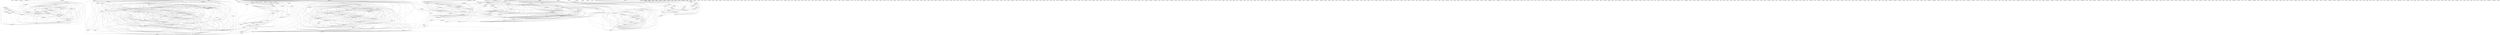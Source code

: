 graph  {
	"boire-bavr-inf"	 [tam="\"inf\""];
	"dormir-dOrmEtE-ii1S"	 [tam="\"ii\""];
	"manger-mâZ6rE-pc1S"	 [tam="\"pc\""];
	"manger-mâZ6rE-pc1S" -- "manger-mâZ6rE-pc1S"	 [weight=1.0];
	"manger-mâZ6ra-fi3S"	 [tam="\"fi\""];
	"manger-mâZ6rE-pc1S" -- "manger-mâZ6ra-fi3S"	 [weight=1.0];
	"manger-mâZ6rE-fi2P"	 [tam="\"fi\""];
	"manger-mâZ6rE-pc1S" -- "manger-mâZ6rE-fi2P"	 [weight=1.0];
	"manger-mâZ6rô-fi1P"	 [tam="\"fi\""];
	"manger-mâZ6rE-pc1S" -- "manger-mâZ6rô-fi1P"	 [weight=1.0];
	"manger-mâZ6ra-fi2S"	 [tam="\"fi\""];
	"manger-mâZ6rE-pc1S" -- "manger-mâZ6ra-fi2S"	 [weight=1.0];
	"manger-mâZ6rE-fi1S"	 [tam="\"fi\""];
	"manger-mâZ6rE-pc1S" -- "manger-mâZ6rE-fi1S"	 [weight=1.0];
	"manger-mâZ6rô-fi3P"	 [tam="\"fi\""];
	"manger-mâZ6rE-pc1S" -- "manger-mâZ6rô-fi3P"	 [weight=1.0];
	"dormir-dOrmEt-ps2S"	 [tam="\"ps\""];
	"avoir-avE-inf"	 [tam="\"inf\""];
	"avoir-avE-inf" -- "avoir-avE-inf"	 [weight=0.0973333333333];
	"avoir-avE-ppFS"	 [tam="\"pp\""];
	"avoir-avE-inf" -- "avoir-avE-ppFS"	 [weight=0.348666666667];
	"avoir-avô-pI1P"	 [tam="\"pI\""];
	"avoir-avE-inf" -- "avoir-avô-pI1P"	 [weight=0.465333333333];
	"avoir-av-ps2S"	 [tam="\"ps\""];
	"avoir-avE-inf" -- "avoir-av-ps2S"	 [weight=0.448666666667];
	"avoir-avE-ii3P"	 [tam="\"ii\""];
	"avoir-avE-inf" -- "avoir-avE-ii3P"	 [weight=0.342666666667];
	"avoir-avE-ii3S"	 [tam="\"ii\""];
	"avoir-avE-inf" -- "avoir-avE-ii3S"	 [weight=0.408];
	"avoir-avjE-ii2P"	 [tam="\"ii\""];
	"avoir-avE-inf" -- "avoir-avjE-ii2P"	 [weight=0.548666666667];
	"avoir-av-ps1S"	 [tam="\"ps\""];
	"avoir-avE-inf" -- "avoir-av-ps1S"	 [weight=0.40580952381];
	"avoir-avE-pI2P"	 [tam="\"pI\""];
	"avoir-avE-inf" -- "avoir-avE-pI2P"	 [weight=0.0686666666667];
	"avoir-avE-pi2P"	 [tam="\"pi\""];
	"avoir-avE-inf" -- "avoir-avE-pi2P"	 [weight=0.293666666667];
	"avoir-avE-ii1S"	 [tam="\"ii\""];
	"avoir-avE-inf" -- "avoir-avE-ii1S"	 [weight=0.342666666667];
	"avoir-av-ps3S"	 [tam="\"ps\""];
	"avoir-avE-inf" -- "avoir-av-ps3S"	 [weight=0.477238095238];
	"manger-mâZE-ppFP"	 [tam="\"pp\""];
	"manger-mâZE-ppFP" -- "manger-mâZE-ppFP"	 [weight=1.0];
	"manger-mâZ-pI2S"	 [tam="\"pI\""];
	"manger-mâZE-ppFP" -- "manger-mâZ-pI2S"	 [weight=1.0];
	"manger-mâZE-ppMS"	 [tam="\"pp\""];
	"manger-mâZE-ppFP" -- "manger-mâZE-ppMS"	 [weight=1.0];
	"manger-mâZ-pi1S"	 [tam="\"pi\""];
	"manger-mâZE-ppFP" -- "manger-mâZ-pi1S"	 [weight=1.0];
	"manger-mâZE-ppFS"	 [tam="\"pp\""];
	"manger-mâZE-ppFS" -- "manger-mâZE-ppFS"	 [weight=1.0];
	"manger-mâZE-ii1S"	 [tam="\"ii\""];
	"manger-mâZE-ppFS" -- "manger-mâZE-ii1S"	 [weight=1.0];
	"manger-mâZE-ppFS" -- "manger-mâZ-pI2S"	 [weight=1.0];
	"manger-mâZE-inf"	 [tam="\"inf\""];
	"manger-mâZE-ppFS" -- "manger-mâZE-inf"	 [weight=1.0];
	"manger-mâZE-ppMP"	 [tam="\"pp\""];
	"manger-mâZE-ppFS" -- "manger-mâZE-ppMP"	 [weight=1.0];
	"manger-mâZE-ppFS" -- "manger-mâZE-ppMS"	 [weight=1.0];
	"manger-mâZE-pI2P"	 [tam="\"pI\""];
	"manger-mâZE-ppFS" -- "manger-mâZE-pI2P"	 [weight=1.0];
	"manger-mâZa-ai3S"	 [tam="\"ai\""];
	"manger-mâZE-ppFS" -- "manger-mâZa-ai3S"	 [weight=1.0];
	"avoir-avwarE-pc2S"	 [tam="\"pc\""];
	"avoir-avwarE-pc2S" -- "avoir-avwarE-pc2S"	 [weight=1.0];
	"avoir-avwar-inf"	 [tam="\"inf\""];
	"avoir-avwarE-pc2S" -- "avoir-avwar-inf"	 [weight=0.944666666667];
	"aller-vE-pi1S"	 [tam="\"pi\""];
	"aller-vE-pi1S" -- "aller-vE-pi1S"	 [weight=0.9];
	"aller-vEt-pi3P"	 [tam="\"pi\""];
	"aller-vE-pi1S" -- "aller-vEt-pi3P"	 [weight=0.23152173913];
	"aller-aj-ps3S"	 [tam="\"ps\""];
	"aller-vE-pi1S" -- "aller-aj-ps3S"	 [weight=0.7];
	"aller-vOra-fi2S"	 [tam="\"fi\""];
	"aller-vE-pi1S" -- "aller-vOra-fi2S"	 [weight=0.616666666667];
	"aller-vEE-ppMP"	 [tam="\"pp\""];
	"aller-vE-pi1S" -- "aller-vEE-ppMP"	 [weight=0.533333333333];
	"aller-vEE-ppMS"	 [tam="\"pp\""];
	"aller-vE-pi1S" -- "aller-vEE-ppMS"	 [weight=0.094347826087];
	"aller-vô-pi3P"	 [tam="\"pi\""];
	"aller-vE-pi1S" -- "aller-vô-pi3P"	 [weight=0.714130434783];
	"aller-vEtE-ii3P"	 [tam="\"ii\""];
	"aller-vE-pi1S" -- "aller-vEtE-ii3P"	 [weight=0.5125];
	"aller-va-pi2S"	 [tam="\"pi\""];
	"aller-vE-pi1S" -- "aller-va-pi2S"	 [weight=0.469565217391];
	"aller-va-pI2S"	 [tam="\"pI\""];
	"aller-vE-pi1S" -- "aller-va-pI2S"	 [weight=0.95];
	"aller-alô-pI1P"	 [tam="\"pI\""];
	"aller-vE-pi1S" -- "aller-alô-pI1P"	 [weight=0.95];
	"aller-vEtE-pi2P"	 [tam="\"pi\""];
	"aller-vE-pi1S" -- "aller-vEtE-pi2P"	 [weight=0.0932608695652];
	"aller-vE-ppMS"	 [tam="\"pp\""];
	"aller-vE-pi1S" -- "aller-vE-ppMS"	 [weight=0.094347826087];
	"aller-alE-inf"	 [tam="\"inf\""];
	"aller-vE-pi1S" -- "aller-alE-inf"	 [weight=0.917391304348];
	"aller-alô-pi1P"	 [tam="\"pi\""];
	"aller-vE-pi1S" -- "aller-alô-pi1P"	 [weight=0.95];
	"aller-vE-ps2S"	 [tam="\"ps\""];
	"aller-vE-pi1S" -- "aller-vE-ps2S"	 [weight=0.533333333333];
	"aller-vEty-ppMS"	 [tam="\"pp\""];
	"aller-vE-pi1S" -- "aller-vEty-ppMS"	 [weight=0.094347826087];
	"aller-irE-pc3S"	 [tam="\"pc\""];
	"aller-vE-pi1S" -- "aller-irE-pc3S"	 [weight=0.95];
	"aller-irE-fi2P"	 [tam="\"fi\""];
	"aller-vE-pi1S" -- "aller-irE-fi2P"	 [weight=0.95];
	"aller-ala-ai3S"	 [tam="\"ai\""];
	"aller-vE-pi1S" -- "aller-ala-ai3S"	 [weight=0.95];
	"aller-alE-ppFS"	 [tam="\"pp\""];
	"aller-vE-pi1S" -- "aller-alE-ppFS"	 [weight=0.95];
	"aller-vEt-pi2P"	 [tam="\"pi\""];
	"aller-vE-pi1S" -- "aller-vEt-pi2P"	 [weight=0.094347826087];
	"aller-alE-ii1S"	 [tam="\"ii\""];
	"aller-vE-pi1S" -- "aller-alE-ii1S"	 [weight=0.95];
	"aller-va-pi3S"	 [tam="\"pi\""];
	"aller-vE-pi1S" -- "aller-va-pi3S"	 [weight=0.171376811594];
	"aller-vavE-pi2P"	 [tam="\"pi\""];
	"aller-vE-pi1S" -- "aller-vavE-pi2P"	 [weight=0.094347826087];
	"aller-ira-fi3S"	 [tam="\"fi\""];
	"aller-vE-pi1S" -- "aller-ira-fi3S"	 [weight=0.95];
	"aller-alE-ii2S"	 [tam="\"ii\""];
	"aller-vE-pi1S" -- "aller-alE-ii2S"	 [weight=0.95];
	"aller-vEvE-pi2P"	 [tam="\"pi\""];
	"aller-vE-pi1S" -- "aller-vEvE-pi2P"	 [weight=0.094347826087];
	"aller-aj-ps1S"	 [tam="\"ps\""];
	"aller-vE-pi1S" -- "aller-aj-ps1S"	 [weight=0.7];
	"aller-vEv-ps3P"	 [tam="\"ps\""];
	"aller-vE-pi1S" -- "aller-vEv-ps3P"	 [weight=0.7];
	"aller-vE-pi2S"	 [tam="\"pi\""];
	"aller-vE-pi1S" -- "aller-vE-pi2S"	 [weight=0.235869565217];
	"aller-vEt-ppFP"	 [tam="\"pp\""];
	"aller-vE-pi1S" -- "aller-vEt-ppFP"	 [weight=0.95];
	"aller-aljE-ii2P"	 [tam="\"ii\""];
	"aller-vE-pi1S" -- "aller-aljE-ii2P"	 [weight=0.95];
	"aller-vE-pi3S"	 [tam="\"pi\""];
	"aller-vE-pi1S" -- "aller-vE-pi3S"	 [weight=0.393115942029];
	"aller-alE-pi2P"	 [tam="\"pi\""];
	"aller-vE-pi1S" -- "aller-alE-pi2P"	 [weight=0.572608695652];
	"aller-vavjô-ii1P"	 [tam="\"ii\""];
	"aller-vE-pi1S" -- "aller-vavjô-ii1P"	 [weight=0.95];
	"aller-irjô-pc1P"	 [tam="\"pc\""];
	"aller-vE-pi1S" -- "aller-irjô-pc1P"	 [weight=0.95];
	"aller-alE-ii3S"	 [tam="\"ii\""];
	"aller-vE-pi1S" -- "aller-alE-ii3S"	 [weight=0.95];
	"aller-alE-pI2P"	 [tam="\"pI\""];
	"aller-vE-pi1S" -- "aller-alE-pI2P"	 [weight=0.95];
	"aller-alE-ppMS"	 [tam="\"pp\""];
	"aller-vE-pi1S" -- "aller-alE-ppMS"	 [weight=0.572608695652];
	"dormir-dOrm6rjô-pc1P"	 [tam="\"pc\""];
	"dormir-dOrm6rjô-pc1P" -- "dormir-dOrm6rjô-pc1P"	 [weight=1.0];
	"dormir-dOrmE-ii1S"	 [tam="\"ii\""];
	"dormir-dOrm6rjô-pc1P" -- "dormir-dOrmE-ii1S"	 [weight=0.625];
	"dormir-dOrm6rE-pc1S"	 [tam="\"pc\""];
	"dormir-dOrm6rjô-pc1P" -- "dormir-dOrm6rE-pc1S"	 [weight=0.666666666667];
	"dormir-dOrm-ps3S"	 [tam="\"ps\""];
	"dormir-dOrm6rjô-pc1P" -- "dormir-dOrm-ps3S"	 [weight=0.75];
	"dormir-dOrmE-ppFS"	 [tam="\"pp\""];
	"dormir-dOrm6rjô-pc1P" -- "dormir-dOrmE-ppFS"	 [weight=0.6];
	"dormir-dOrmE-pI2P"	 [tam="\"pI\""];
	"dormir-dOrm6rjô-pc1P" -- "dormir-dOrmE-pI2P"	 [weight=1.0];
	"dormir-dOrm-ps1S"	 [tam="\"ps\""];
	"dormir-dOrm6rjô-pc1P" -- "dormir-dOrm-ps1S"	 [weight=0.666666666667];
	"dormir-dOrm-pI2S"	 [tam="\"pI\""];
	"dormir-dOrm6rjô-pc1P" -- "dormir-dOrm-pI2S"	 [weight=0.714285714286];
	"dormir-dOrmE-inf"	 [tam="\"inf\""];
	"dormir-dOrm6rjô-pc1P" -- "dormir-dOrmE-inf"	 [weight=0.5234375];
	"boire-bOrô-fi3P"	 [tam="\"fi\""];
	"aller-vEvE-pI2P"	 [tam="\"pI\""];
	"aller-ajE-pI2P"	 [tam="\"pI\""];
	"dormir-dOrtE-ppFS"	 [tam="\"pp\""];
	"dormir-dOrtE-inf"	 [tam="\"inf\""];
	"dormir-dOr6rE-pc3S"	 [tam="\"pc\""];
	"boire-by-is3S"	 [tam="\"is\""];
	"avoir-avô-pi1P"	 [tam="\"pi\""];
	"avoir-avô-pi1P" -- "avoir-avô-pi1P"	 [weight=1.0];
	"avoir-Orô-fi3P"	 [tam="\"fi\""];
	"avoir-avô-pi1P" -- "avoir-Orô-fi3P"	 [weight=1.0];
	"avoir-E-pI2S"	 [tam="\"pI\""];
	"avoir-avô-pi1P" -- "avoir-E-pI2S"	 [weight=0.986666666667];
	"avoir-Ora-fi3S"	 [tam="\"fi\""];
	"avoir-avô-pi1P" -- "avoir-Ora-fi3S"	 [weight=1.0];
	"avoir-avô-pi1P" -- "avoir-avwar-inf"	 [weight=0.944666666667];
	"avoir-avô-pi1P" -- "avoir-avô-pI1P"	 [weight=0.916666666667];
	"avoir-avô-pi1P" -- "avoir-av-ps2S"	 [weight=0.9];
	"avoir-avô-pi1P" -- "avoir-avE-ii3P"	 [weight=0.99];
	"avoir-avô-pi1P" -- "avoir-avE-ii3S"	 [weight=0.99];
	"avoir-avô-pi1P" -- "avoir-av-ps1S"	 [weight=0.857142857143];
	"avoir-avjô-ii1P"	 [tam="\"ii\""];
	"avoir-avô-pi1P" -- "avoir-avjô-ii1P"	 [weight=1.0];
	"avoir-avE-ii2S"	 [tam="\"ii\""];
	"avoir-avô-pi1P" -- "avoir-avE-ii2S"	 [weight=0.98];
	"avoir-Orô-fi1P"	 [tam="\"fi\""];
	"avoir-avô-pi1P" -- "avoir-Orô-fi1P"	 [weight=1.0];
	"avoir-y-ppMP"	 [tam="\"pp\""];
	"avoir-avô-pi1P" -- "avoir-y-ppMP"	 [weight=1.0];
	"avoir-y-ppMS"	 [tam="\"pp\""];
	"avoir-avô-pi1P" -- "avoir-y-ppMS"	 [weight=1.0];
	"avoir-OrE-fi1S"	 [tam="\"fi\""];
	"avoir-avô-pi1P" -- "avoir-OrE-fi1S"	 [weight=1.0];
	"avoir-E-pi1S"	 [tam="\"pi\""];
	"avoir-avô-pi1P" -- "avoir-E-pi1S"	 [weight=0.996];
	"avoir-avô-pi1P" -- "avoir-avE-pi2P"	 [weight=0.99];
	"avoir-a-pi3S"	 [tam="\"pi\""];
	"avoir-avô-pi1P" -- "avoir-a-pi3S"	 [weight=0.99];
	"avoir-a-pi2S"	 [tam="\"pi\""];
	"avoir-avô-pi1P" -- "avoir-a-pi2S"	 [weight=0.99];
	"avoir-EjE-ps2P"	 [tam="\"ps\""];
	"avoir-avô-pi1P" -- "avoir-EjE-ps2P"	 [weight=1.0];
	"avoir-avô-pi1P" -- "avoir-avE-ii1S"	 [weight=0.99];
	"avoir-ô-pi3P"	 [tam="\"pi\""];
	"avoir-avô-pi1P" -- "avoir-ô-pi3P"	 [weight=1.0];
	"avoir-Ora-fi2S"	 [tam="\"fi\""];
	"avoir-avô-pi1P" -- "avoir-Ora-fi2S"	 [weight=1.0];
	"avoir-EjE-pI2P"	 [tam="\"pI\""];
	"avoir-avô-pi1P" -- "avoir-EjE-pI2P"	 [weight=0.98];
	"avoir-OrE-pc1S"	 [tam="\"pc\""];
	"avoir-avô-pi1P" -- "avoir-OrE-pc1S"	 [weight=1.0];
	"avoir-avô-pi1P" -- "avoir-av-ps3S"	 [weight=0.928571428571];
	"avoir-y-ai3S"	 [tam="\"ai\""];
	"avoir-avô-pi1P" -- "avoir-y-ai3S"	 [weight=1.0];
	"avoir-OrE-fi2P"	 [tam="\"fi\""];
	"avoir-avô-pi1P" -- "avoir-OrE-fi2P"	 [weight=1.0];
	"boire-byvE-ii2S"	 [tam="\"ii\""];
	"boire-byvE-ii2S" -- "boire-byvE-ii2S"	 [weight=0.5];
	"boire-byva-ai3S"	 [tam="\"ai\""];
	"boire-byvE-ii2S" -- "boire-byva-ai3S"	 [weight=0.5];
	"boire-byvô-pi1P"	 [tam="\"pi\""];
	"boire-byvE-ii2S" -- "boire-byvô-pi1P"	 [weight=0.75];
	"boire-byv6rE-pc1S"	 [tam="\"pc\""];
	"boire-byvE-ii2S" -- "boire-byv6rE-pc1S"	 [weight=0.75];
	"boire-byvE-ii1S"	 [tam="\"ii\""];
	"boire-byvE-ii2S" -- "boire-byvE-ii1S"	 [weight=0.5];
	"boire-byvô-pI1P"	 [tam="\"pI\""];
	"boire-byvE-ii2S" -- "boire-byvô-pI1P"	 [weight=0.75];
	"boire-byvE-pI2P"	 [tam="\"pI\""];
	"boire-byvE-ii2S" -- "boire-byvE-pI2P"	 [weight=0.75];
	"boire-byv-ps3S"	 [tam="\"ps\""];
	"boire-byvE-ii2S" -- "boire-byv-ps3S"	 [weight=0.5];
	"boire-byv-pi3S"	 [tam="\"pi\""];
	"boire-byvE-ii2S" -- "boire-byv-pi3S"	 [weight=0.416666666667];
	"boire-byv6rE-fi1S"	 [tam="\"fi\""];
	"boire-byvE-ii2S" -- "boire-byv6rE-fi1S"	 [weight=0.75];
	"boire-byv-pI2S"	 [tam="\"pI\""];
	"boire-byvE-ii2S" -- "boire-byv-pI2S"	 [weight=0.416666666667];
	"boire-byv-ps2S"	 [tam="\"ps\""];
	"boire-byvE-ii2S" -- "boire-byv-ps2S"	 [weight=0.75];
	"boire-byv-pi2S"	 [tam="\"pi\""];
	"boire-byvE-ii2S" -- "boire-byv-pi2S"	 [weight=0.416666666667];
	"boire-byvE-ii3S"	 [tam="\"ii\""];
	"boire-byvE-ii2S" -- "boire-byvE-ii3S"	 [weight=0.5];
	"boire-byvE-pi2P"	 [tam="\"pi\""];
	"boire-byvE-ii2S" -- "boire-byvE-pi2P"	 [weight=0.5];
	"boire-byv-ps1S"	 [tam="\"ps\""];
	"boire-byvE-ii2S" -- "boire-byv-ps1S"	 [weight=0.5];
	"boire-byv-pi1S"	 [tam="\"pi\""];
	"boire-byvE-ii2S" -- "boire-byv-pi1S"	 [weight=0.416666666667];
	"boire-byvâ-pP"	 [tam="\"pP\""];
	"boire-byvE-ii2S" -- "boire-byvâ-pP"	 [weight=0.75];
	"avoir-av6rE-fi1S"	 [tam="\"fi\""];
	"boire-bwatE-ii1S"	 [tam="\"ii\""];
	"avoir-atE-ii2S"	 [tam="\"ii\""];
	"avoir-atE-ii2S" -- "avoir-atE-ii2S"	 [weight=0.02];
	"avoir-atE-ii2S" -- "avoir-a-pi3S"	 [weight=0.251666666667];
	"avoir-s6rE-pc1S"	 [tam="\"pc\""];
	"aller-vEjE-ii2P"	 [tam="\"ii\""];
	"dormir-dOrmE-ii1S" -- "dormir-dOrmE-ii1S"	 [weight=0.25];
	"dormir-dOrm-pi3P"	 [tam="\"pi\""];
	"dormir-dOrmE-ii1S" -- "dormir-dOrm-pi3P"	 [weight=0.25];
	"dormir-dOrmô-pi1P"	 [tam="\"pi\""];
	"dormir-dOrmE-ii1S" -- "dormir-dOrmô-pi1P"	 [weight=0.25];
	"dormir-dOrmE-ii1S" -- "dormir-dOrm6rE-pc1S"	 [weight=0.291666666667];
	"dormir-dOrmE-ii1S" -- "dormir-dOrm-ps3S"	 [weight=0.375];
	"dormir-dOrmE-ii1S" -- "dormir-dOrmE-ppFS"	 [weight=0.225];
	"dormir-dOrmE-pi2P"	 [tam="\"pi\""];
	"dormir-dOrmE-ii1S" -- "dormir-dOrmE-pi2P"	 [weight=0.325];
	"dormir-dOrmE-ii1S" -- "dormir-dOrmE-pI2P"	 [weight=0.625];
	"dormir-dOrmE-ii3S"	 [tam="\"ii\""];
	"dormir-dOrmE-ii1S" -- "dormir-dOrmE-ii3S"	 [weight=0.375];
	"dormir-dOrmE-ii1S" -- "dormir-dOrm-ps1S"	 [weight=0.291666666667];
	"dormir-dOrmE-ppMS"	 [tam="\"pp\""];
	"dormir-dOrmE-ii1S" -- "dormir-dOrmE-ppMS"	 [weight=0.267857142857];
	"dormir-dOrmE-ii1S" -- "dormir-dOrm-pI2S"	 [weight=0.339285714286];
	"dormir-dOrmE-ii1S" -- "dormir-dOrmE-inf"	 [weight=0.1484375];
	"dormir-dOrm-ps2S"	 [tam="\"ps\""];
	"dormir-dOrmE-ii1S" -- "dormir-dOrm-ps2S"	 [weight=0.25];
	"dormir-dOrE-pi3S"	 [tam="\"pi\""];
	"dormir-dOrtô-pi1P"	 [tam="\"pi\""];
	"dormir-dOrm-pi3S"	 [tam="\"pi\""];
	"boire-bwa-pi3S"	 [tam="\"pi\""];
	"boire-bwa-pi3S" -- "boire-bwa-pi3S"	 [weight=0.666666666667];
	"boire-bwar-inf"	 [tam="\"inf\""];
	"boire-bwa-pi3S" -- "boire-bwar-inf"	 [weight=0.666666666667];
	"boire-bwarE-pc3S"	 [tam="\"pc\""];
	"boire-bwa-pi3S" -- "boire-bwarE-pc3S"	 [weight=0.833333333333];
	"boire-bwa-ps1S"	 [tam="\"ps\""];
	"boire-bwa-pi3S" -- "boire-bwa-ps1S"	 [weight=0.583333333333];
	"boire-bwa-pi1S"	 [tam="\"pi\""];
	"boire-bwa-pi3S" -- "boire-bwa-pi1S"	 [weight=0.6];
	"boire-bwa-pi2S"	 [tam="\"pi\""];
	"boire-bwa-pi3S" -- "boire-bwa-pi2S"	 [weight=0.666666666667];
	"boire-by-ppMS"	 [tam="\"pp\""];
	"boire-bwa-pi3S" -- "boire-by-ppMS"	 [weight=0.833333333333];
	"boire-bwa-ps3P"	 [tam="\"ps\""];
	"boire-bwa-pi3S" -- "boire-bwa-ps3P"	 [weight=0.666666666667];
	"boire-bwa-ps3S"	 [tam="\"ps\""];
	"boire-bwa-pi3S" -- "boire-bwa-ps3S"	 [weight=0.583333333333];
	"boire-bwa-pI2S"	 [tam="\"pI\""];
	"boire-bwa-pi3S" -- "boire-bwa-pI2S"	 [weight=0.666666666667];
	"dormir-dOrm-pi3P" -- "dormir-dOrm-pi3P"	 [weight=0.25];
	"dormir-dOrm-pi3P" -- "dormir-dOrm-ps3S"	 [weight=0.375];
	"dormir-dOrm-pi3P" -- "dormir-dOrmE-ppFS"	 [weight=0.225];
	"dormir-dOrm-pi3P" -- "dormir-dOrmE-pI2P"	 [weight=0.625];
	"dormir-dOrm-pi3P" -- "dormir-dOrmE-ii3S"	 [weight=0.375];
	"dormir-dOrm-pi3P" -- "dormir-dOrm-ps1S"	 [weight=0.291666666667];
	"dormir-dOrm-pi3P" -- "dormir-dOrmE-ppMS"	 [weight=0.267857142857];
	"dormir-dOrm-pi3P" -- "dormir-dOrm-pI2S"	 [weight=0.339285714286];
	"dormir-dOrm-pi3P" -- "dormir-dOrmE-inf"	 [weight=0.1484375];
	"avoir-a-pi1S"	 [tam="\"pi\""];
	"dormir-dOrmô-pI1P"	 [tam="\"pI\""];
	"dormir-dOrmô-pI1P" -- "dormir-dOrmô-pI1P"	 [weight=1.0];
	"dormir-dOrmô-pI1P" -- "dormir-dOrmE-pi2P"	 [weight=0.7];
	"dormir-dOrmô-pI1P" -- "dormir-dOrmE-pI2P"	 [weight=1.0];
	"dormir-dOrmô-pI1P" -- "dormir-dOrmE-ii3S"	 [weight=0.75];
	"dormir-dOrmE-ii3P"	 [tam="\"ii\""];
	"dormir-dOrmô-pI1P" -- "dormir-dOrmE-ii3P"	 [weight=1.0];
	"aller-vat-ps3S"	 [tam="\"ps\""];
	"avoir-avwa-pi2S"	 [tam="\"pi\""];
	"dormir-dOrmEt-pi1S"	 [tam="\"pi\""];
	"avoir-avE-ppFS" -- "avoir-avE-ppFS"	 [weight=0.6];
	"avoir-avE-ppFS" -- "avoir-avE-ii3S"	 [weight=0.79];
	"avoir-avE-ppFS" -- "avoir-avE-pI2P"	 [weight=0.32];
	"avoir-avE-ppFS" -- "avoir-avE-pi2P"	 [weight=0.79];
	"avoir-avE-ppFS" -- "avoir-avE-ii1S"	 [weight=0.79];
	"avoir-avE-ppFS" -- "avoir-av-ps3S"	 [weight=0.728571428571];
	"aller-ajE-pi2P"	 [tam="\"pi\""];
	"aller-vavrE-pc3S"	 [tam="\"pc\""];
	"dormir-dOrt-ps2S"	 [tam="\"ps\""];
	"boire-bwajE-ii2P"	 [tam="\"ii\""];
	"dormir-dOrti-ppFS"	 [tam="\"pp\""];
	"dormir-dOrti-ppFS" -- "dormir-dOrti-ppFS"	 [weight=0.3];
	"dormir-dOrti-ppMS"	 [tam="\"pp\""];
	"dormir-dOrti-ppFS" -- "dormir-dOrti-ppMS"	 [weight=0.175];
	"dormir-dOrti-ppMP"	 [tam="\"pp\""];
	"dormir-dOrti-ppFS" -- "dormir-dOrti-ppMP"	 [weight=0.283333333333];
	"dormir-dOrti-ai1S"	 [tam="\"ai\""];
	"dormir-dOrti-ppFS" -- "dormir-dOrti-ai1S"	 [weight=0.483333333333];
	"dormir-dOrtE-ii3S"	 [tam="\"ii\""];
	"dormir-dOrti-ppFS" -- "dormir-dOrtE-ii3S"	 [weight=0.263888888889];
	"dormir-dOr-pI2S"	 [tam="\"pI\""];
	"dormir-dOrti-ppFS" -- "dormir-dOr-pI2S"	 [weight=0.364285714286];
	"dormir-dOr-pi2S"	 [tam="\"pi\""];
	"dormir-dOrti-ppFS" -- "dormir-dOr-pi2S"	 [weight=0.65];
	"dormir-dOrtE-ii2S"	 [tam="\"ii\""];
	"dormir-dOrti-ppFS" -- "dormir-dOrtE-ii2S"	 [weight=0.372222222222];
	"dormir-dOr-pi1S"	 [tam="\"pi\""];
	"dormir-dOrti-ppFS" -- "dormir-dOr-pi1S"	 [weight=0.4];
	"boire-bwar-inf" -- "boire-bwar-inf"	 [weight=1.0];
	"boire-bwar-inf" -- "boire-bwarE-pc3S"	 [weight=1.0];
	"boire-bwar-inf" -- "boire-byvô-pi1P"	 [weight=1.0];
	"boire-bwar-inf" -- "boire-bwa-ps1S"	 [weight=0.625];
	"boire-bwar-inf" -- "boire-bwa-pi1S"	 [weight=0.666666666667];
	"boire-bwar-inf" -- "boire-bwa-pi2S"	 [weight=0.833333333333];
	"boire-bwar-inf" -- "boire-by-ppMS"	 [weight=1.0];
	"boire-bwar-inf" -- "boire-bwa-ps3P"	 [weight=1.0];
	"boire-bwar-inf" -- "boire-bwa-ps3S"	 [weight=0.75];
	"boire-bwarE-pc2S"	 [tam="\"pc\""];
	"boire-bwar-inf" -- "boire-bwarE-pc2S"	 [weight=1.0];
	"boire-bwar-inf" -- "boire-bwa-pI2S"	 [weight=0.722222222222];
	"dormir-dOrmâ-pP"	 [tam="\"pP\""];
	"dormir-dOrmâ-pP" -- "dormir-dOrmâ-pP"	 [weight=0.333333333333];
	"dormir-dOrmir-inf"	 [tam="\"inf\""];
	"dormir-dOrmâ-pP" -- "dormir-dOrmir-inf"	 [weight=0.6015625];
	"dormir-dOrmâ-pP" -- "dormir-dOrm-ps3S"	 [weight=0.416666666667];
	"dormir-dOrmâ-pP" -- "dormir-dOrmE-ppFS"	 [weight=0.266666666667];
	"dormir-dOrmâ-pP" -- "dormir-dOrmE-ppMS"	 [weight=0.309523809524];
	"avoir-av-pi1S"	 [tam="\"pi\""];
	"aller-ajE-ii1S"	 [tam="\"ii\""];
	"dormir-dOrmir-inf" -- "dormir-dOrmir-inf"	 [weight=0.869791666667];
	"dormir-dOrmira-fi3S"	 [tam="\"fi\""];
	"dormir-dOrmir-inf" -- "dormir-dOrmira-fi3S"	 [weight=0.684895833333];
	"dormir-dOrmirE-pc3S"	 [tam="\"pc\""];
	"dormir-dOrmir-inf" -- "dormir-dOrmirE-pc3S"	 [weight=0.934895833333];
	"dormir-dOrm-ps3P"	 [tam="\"ps\""];
	"dormir-dOrmir-inf" -- "dormir-dOrm-ps3P"	 [weight=0.934895833333];
	"dormir-dOrmi-ppMS"	 [tam="\"pp\""];
	"dormir-dOrmir-inf" -- "dormir-dOrmi-ppMS"	 [weight=0.57775297619];
	"dormir-dOrmi-ppMP"	 [tam="\"pp\""];
	"dormir-dOrmir-inf" -- "dormir-dOrmi-ppMP"	 [weight=0.634895833333];
	"dormir-dOr-pi3S"	 [tam="\"pi\""];
	"dormir-dOrmir-inf" -- "dormir-dOr-pi3S"	 [weight=0.934895833333];
	"dormir-dOrmir-inf" -- "dormir-dOrmE-pI2P"	 [weight=0.747395833333];
	"dormir-dOrmir-inf" -- "dormir-dOrmE-ii3S"	 [weight=0.571259469697];
	"dormir-dOrmir-inf" -- "dormir-dOrmE-ii3P"	 [weight=0.934895833333];
	"dormir-dOrmirE-fi1S"	 [tam="\"fi\""];
	"dormir-dOrmir-inf" -- "dormir-dOrmirE-fi1S"	 [weight=0.768229166667];
	"dormir-dOrmir-inf" -- "dormir-dOr-pi2S"	 [weight=0.934895833333];
	"dormir-dOrmi-ai3S"	 [tam="\"ai\""];
	"dormir-dOrmir-inf" -- "dormir-dOrmi-ai3S"	 [weight=0.6015625];
	"dormir-dOrmir-inf" -- "dormir-dOr-pi1S"	 [weight=0.934895833333];
	"dormir-dOrmirE-pc2S"	 [tam="\"pc\""];
	"dormir-dOrmir-inf" -- "dormir-dOrmirE-pc2S"	 [weight=0.6015625];
	"dormir-dOrmi-ppFP"	 [tam="\"pp\""];
	"boire-birE-fi1S"	 [tam="\"fi\""];
	"avoir-ajE-pI2P"	 [tam="\"pI\""];
	"manger-mâZE-ps1S"	 [tam="\"ps\""];
	"aller-alwa-pi3S"	 [tam="\"pi\""];
	"aller-ajtE-pI2P"	 [tam="\"pI\""];
	"avoir-E-pi3S"	 [tam="\"pi\""];
	"boire-bavE-inf"	 [tam="\"inf\""];
	"aller-vEt-pi3P" -- "aller-vEt-pi3P"	 [weight=0.0217391304348];
	"aller-vEt-pi3P" -- "aller-vEtE-pi2P"	 [weight=0.0152173913043];
	"aller-vEt-pi3S"	 [tam="\"pi\""];
	"dormir-dOrE-ii1S"	 [tam="\"ii\""];
	"dormir-dOrE-ii1S" -- "dormir-dOrE-ii1S"	 [weight=0.75];
	"dormir-dOr-ps3S"	 [tam="\"ps\""];
	"dormir-dOrE-ii1S" -- "dormir-dOr-ps3S"	 [weight=0.625];
	"dormir-dOrE-ii1S" -- "dormir-dOr-pi3S"	 [weight=0.875];
	"dormir-dOrE-ii2S"	 [tam="\"ii\""];
	"dormir-dOrE-ii1S" -- "dormir-dOrE-ii2S"	 [weight=0.652777777778];
	"dormir-dOrE-ppMS"	 [tam="\"pp\""];
	"dormir-dOrE-ii1S" -- "dormir-dOrE-ppMS"	 [weight=0.553571428571];
	"dormir-dOr6rE-pc1S"	 [tam="\"pc\""];
	"dormir-dOrE-ii1S" -- "dormir-dOr6rE-pc1S"	 [weight=0.708333333333];
	"dormir-dOrE-ii1S" -- "dormir-dOr-pI2S"	 [weight=0.589285714286];
	"dormir-dOr-ps2S"	 [tam="\"ps\""];
	"dormir-dOrE-ii1S" -- "dormir-dOr-ps2S"	 [weight=0.75];
	"dormir-dOrE-ppFS"	 [tam="\"pp\""];
	"dormir-dOrE-ii1S" -- "dormir-dOrE-ppFS"	 [weight=0.525];
	"dormir-dOrE-ii1S" -- "dormir-dOr-pi2S"	 [weight=0.875];
	"dormir-dOrô-pi1P"	 [tam="\"pi\""];
	"dormir-dOrE-ii1S" -- "dormir-dOrô-pi1P"	 [weight=0.75];
	"dormir-dOrE-pi2P"	 [tam="\"pi\""];
	"dormir-dOrE-ii1S" -- "dormir-dOrE-pi2P"	 [weight=0.675];
	"dormir-dOrE-ii1S" -- "dormir-dOr-pi1S"	 [weight=0.875];
	"dormir-dOr-ps1S"	 [tam="\"ps\""];
	"dormir-dOrE-ii1S" -- "dormir-dOr-ps1S"	 [weight=0.5];
	"dormir-dOrE-ii3S"	 [tam="\"ii\""];
	"dormir-dOrE-ii1S" -- "dormir-dOrE-ii3S"	 [weight=0.511111111111];
	"dormir-dOrtir-inf"	 [tam="\"inf\""];
	"dormir-dOrmira-fi3S" -- "dormir-dOrmira-fi3S"	 [weight=0.5];
	"dormir-dOrmira-fi3S" -- "dormir-dOrmirE-pc3S"	 [weight=0.75];
	"dormir-dOrmira-fi3S" -- "dormir-dOrmi-ppMS"	 [weight=0.392857142857];
	"dormir-dOrmira-fi3S" -- "dormir-dOrmirE-fi1S"	 [weight=0.583333333333];
	"dormir-dOrmira-fi3S" -- "dormir-dOrmi-ai3S"	 [weight=0.75];
	"avoir-s6ra-fi2S"	 [tam="\"fi\""];
	"aller-vwa-pi3S"	 [tam="\"pi\""];
	"avoir-Orô-fi3P" -- "avoir-Orô-fi3P"	 [weight=1.0];
	"avoir-Orô-fi3P" -- "avoir-E-pI2S"	 [weight=0.986666666667];
	"avoir-Orô-fi3P" -- "avoir-Ora-fi3S"	 [weight=1.0];
	"avoir-Orô-fi3P" -- "avoir-avwar-inf"	 [weight=0.944666666667];
	"avoir-Orô-fi3P" -- "avoir-avE-ii3P"	 [weight=0.99];
	"avoir-Orô-fi3P" -- "avoir-avE-ii3S"	 [weight=0.99];
	"avoir-Orô-fi3P" -- "avoir-avjô-ii1P"	 [weight=1.0];
	"avoir-Orô-fi3P" -- "avoir-avE-ii2S"	 [weight=0.98];
	"avoir-Orô-fi3P" -- "avoir-Orô-fi1P"	 [weight=1.0];
	"avoir-Orô-fi3P" -- "avoir-y-ppMP"	 [weight=1.0];
	"avoir-Orô-fi3P" -- "avoir-y-ppMS"	 [weight=1.0];
	"avoir-Orô-fi3P" -- "avoir-OrE-fi1S"	 [weight=1.0];
	"avoir-Orô-fi3P" -- "avoir-E-pi1S"	 [weight=0.996];
	"avoir-Orô-fi3P" -- "avoir-avE-pi2P"	 [weight=0.99];
	"avoir-Orô-fi3P" -- "avoir-a-pi3S"	 [weight=0.99];
	"avoir-Orô-fi3P" -- "avoir-a-pi2S"	 [weight=0.99];
	"avoir-Orô-fi3P" -- "avoir-EjE-ps2P"	 [weight=1.0];
	"avoir-Orô-fi3P" -- "avoir-avE-ii1S"	 [weight=0.99];
	"avoir-Orô-fi3P" -- "avoir-ô-pi3P"	 [weight=1.0];
	"avoir-Orô-fi3P" -- "avoir-Ora-fi2S"	 [weight=1.0];
	"avoir-Orô-fi3P" -- "avoir-EjE-pI2P"	 [weight=0.98];
	"avoir-Orô-fi3P" -- "avoir-OrE-pc1S"	 [weight=1.0];
	"avoir-Orô-fi3P" -- "avoir-y-ai3S"	 [weight=1.0];
	"avoir-Orô-fi3P" -- "avoir-OrE-fi2P"	 [weight=1.0];
	"aller-vEvE-ii1S"	 [tam="\"ii\""];
	"boire-bav-pi3P"	 [tam="\"pi\""];
	"avoir-Eja-ai3S"	 [tam="\"ai\""];
	"boire-bav-pi3S"	 [tam="\"pi\""];
	"avoir-avy-ppMP"	 [tam="\"pp\""];
	"boire-byva-ai3S" -- "boire-byva-ai3S"	 [weight=0.5];
	"boire-byva-ai3S" -- "boire-byvô-pi1P"	 [weight=0.75];
	"boire-byva-ai3S" -- "boire-byvE-ii1S"	 [weight=0.5];
	"boire-byva-ai3S" -- "boire-byvô-pI1P"	 [weight=0.75];
	"boire-byva-ai3S" -- "boire-byvE-pI2P"	 [weight=0.75];
	"boire-byva-ai3S" -- "boire-byv-ps3S"	 [weight=0.5];
	"boire-byva-ai3S" -- "boire-byv-pi3S"	 [weight=0.416666666667];
	"boire-byva-ai3S" -- "boire-byv6rE-fi1S"	 [weight=0.75];
	"boire-byva-ai3S" -- "boire-byv-pI2S"	 [weight=0.416666666667];
	"boire-byva-ai3S" -- "boire-byv-pi2S"	 [weight=0.416666666667];
	"boire-byva-ai3S" -- "boire-byvE-ii3S"	 [weight=0.5];
	"boire-byva-ai3S" -- "boire-byvE-pi2P"	 [weight=0.5];
	"boire-byva-ai3S" -- "boire-byv-ps1S"	 [weight=0.5];
	"boire-byva-ai3S" -- "boire-byv-pi1S"	 [weight=0.416666666667];
	"boire-byva-ai3S" -- "boire-byvâ-pP"	 [weight=0.75];
	"avoir-s6rE-pc3S"	 [tam="\"pc\""];
	"aller-aj6rE-fi2P"	 [tam="\"fi\""];
	"dormir-dOrmirô-fi3P"	 [tam="\"fi\""];
	"aller-vE-ps1S"	 [tam="\"ps\""];
	"dormir-dOrmjE-ii2P"	 [tam="\"ii\""];
	"aller-aj-pi3S"	 [tam="\"pi\""];
	"aller-aj-ps3S" -- "aller-aj-ps3S"	 [weight=1.0];
	"aller-aj-ps3S" -- "aller-vô-pi3P"	 [weight=0.989130434783];
	"aller-aj-ps3S" -- "aller-va-pi2S"	 [weight=0.989130434783];
	"aller-aj-ps3S" -- "aller-va-pI2S"	 [weight=1.0];
	"aller-aj-ps3S" -- "aller-alô-pI1P"	 [weight=1.0];
	"aller-aj-ps3S" -- "aller-alE-inf"	 [weight=0.967391304348];
	"aller-aj-ps3S" -- "aller-alô-pi1P"	 [weight=1.0];
	"aller-aj6rE-fi1S"	 [tam="\"fi\""];
	"aller-aj-ps3S" -- "aller-aj6rE-fi1S"	 [weight=0.75];
	"aller-aj-ps3S" -- "aller-irE-pc3S"	 [weight=1.0];
	"aller-aj-ps3S" -- "aller-irE-fi2P"	 [weight=1.0];
	"aller-aj-ps3S" -- "aller-ala-ai3S"	 [weight=1.0];
	"aller-aj-ps3S" -- "aller-alE-ppFS"	 [weight=1.0];
	"aller-aj-ps3S" -- "aller-alE-ii1S"	 [weight=1.0];
	"aller-aj-ps3S" -- "aller-va-pi3S"	 [weight=0.981884057971];
	"aller-aj-ps3S" -- "aller-ira-fi3S"	 [weight=1.0];
	"aller-aj-ps3S" -- "aller-alE-ii2S"	 [weight=1.0];
	"aller-aj-ps3S" -- "aller-aj-ps1S"	 [weight=1.0];
	"aller-aj-ps2S"	 [tam="\"ps\""];
	"aller-aj-ps3S" -- "aller-aj-ps2S"	 [weight=0.666666666667];
	"aller-aj-pi1S"	 [tam="\"pi\""];
	"aller-aj-ps3S" -- "aller-aj-pi1S"	 [weight=0.271739130435];
	"aller-ajE-ppMP"	 [tam="\"pp\""];
	"aller-aj-ps3S" -- "aller-ajE-ppMP"	 [weight=0.666666666667];
	"aller-aj-ps3S" -- "aller-aljE-ii2P"	 [weight=1.0];
	"aller-aj-ps3S" -- "aller-alE-pi2P"	 [weight=0.982608695652];
	"aller-aj-ps3S" -- "aller-irjô-pc1P"	 [weight=1.0];
	"aller-aj-ps3S" -- "aller-alE-ii3S"	 [weight=1.0];
	"aller-aj-ps3S" -- "aller-alE-pI2P"	 [weight=1.0];
	"aller-aj-ps3S" -- "aller-alE-ppMS"	 [weight=0.982608695652];
	"avoir-av-pi3S"	 [tam="\"pi\""];
	"aller-vEzE-ii3S"	 [tam="\"ii\""];
	"aller-vatE-ii2S"	 [tam="\"ii\""];
	"avoir-sô-pi3P"	 [tam="\"pi\""];
	"aller-vEE-pI2P"	 [tam="\"pI\""];
	"avoir-EjE-ii3S"	 [tam="\"ii\""];
	"avoir-EjE-ii3S" -- "avoir-EjE-ii3S"	 [weight=0.02];
	"avoir-Ej-pI2S"	 [tam="\"pI\""];
	"avoir-EjE-ii3S" -- "avoir-Ej-pI2S"	 [weight=0.0133333333333];
	"avoir-Ej-ps1S"	 [tam="\"ps\""];
	"avoir-EjE-ii3S" -- "avoir-Ej-ps1S"	 [weight=0.0814285714286];
	"avoir-EjE-ii1S"	 [tam="\"ii\""];
	"avoir-EjE-ii3S" -- "avoir-EjE-ii1S"	 [weight=0.02];
	"avoir-Ej-ps2S"	 [tam="\"ps\""];
	"avoir-EjE-ii3S" -- "avoir-Ej-ps2S"	 [weight=0.11];
	"avoir-EjE-ii3P"	 [tam="\"ii\""];
	"avoir-EjE-ii3S" -- "avoir-EjE-ii3P"	 [weight=0.02];
	"avoir-Ejô-pI1P"	 [tam="\"pI\""];
	"avoir-EjE-ii3S" -- "avoir-Ejô-pI1P"	 [weight=0.0933333333333];
	"avoir-Ej-pi1S"	 [tam="\"pi\""];
	"avoir-EjE-ii3S" -- "avoir-Ej-pi1S"	 [weight=0.014];
	"avoir-EjE-ii2S"	 [tam="\"ii\""];
	"avoir-EjE-ii3S" -- "avoir-EjE-ii2S"	 [weight=0.02];
	"avoir-Ej-ps3S"	 [tam="\"ps\""];
	"avoir-EjE-ii3S" -- "avoir-Ej-ps3S"	 [weight=0.0814285714286];
	"avoir-EjE-ii3S" -- "avoir-EjE-pI2P"	 [weight=0.25];
	"avoir-EjE-pi2P"	 [tam="\"pi\""];
	"avoir-EjE-ii3S" -- "avoir-EjE-pi2P"	 [weight=0.02];
	"avoir-EjE-ppFS"	 [tam="\"pp\""];
	"avoir-EjE-ii3S" -- "avoir-EjE-ppFS"	 [weight=0.11];
	"aller-vOra-fi2S" -- "aller-vOra-fi2S"	 [weight=0.333333333333];
	"aller-vOra-fi2S" -- "aller-vavE-pi2P"	 [weight=0.171014492754];
	"aller-vOra-fi2S" -- "aller-vavjô-ii1P"	 [weight=0.666666666667];
	"boire-bwarE-pc3S" -- "boire-bwarE-pc3S"	 [weight=1.0];
	"boire-bwarE-pc3S" -- "boire-bwa-pi1S"	 [weight=0.833333333333];
	"boire-bwarE-pc3S" -- "boire-bwa-pi2S"	 [weight=0.833333333333];
	"boire-bwarE-pc3S" -- "boire-bwa-pI2S"	 [weight=0.833333333333];
	"manger-mâZE-ii1S" -- "manger-mâZE-ii1S"	 [weight=1.0];
	"manger-mâZ-ps3S"	 [tam="\"ps\""];
	"manger-mâZE-ii1S" -- "manger-mâZ-ps3S"	 [weight=1.0];
	"manger-mâZ-pi2S"	 [tam="\"pi\""];
	"manger-mâZE-ii1S" -- "manger-mâZ-pi2S"	 [weight=1.0];
	"manger-mâZE-ii1S" -- "manger-mâZ-pI2S"	 [weight=1.0];
	"manger-mâZE-ii1S" -- "manger-mâZE-inf"	 [weight=1.0];
	"manger-mâZE-ii2S"	 [tam="\"ii\""];
	"manger-mâZE-ii1S" -- "manger-mâZE-ii2S"	 [weight=1.0];
	"manger-mâZ-pi3S"	 [tam="\"pi\""];
	"manger-mâZE-ii1S" -- "manger-mâZ-pi3S"	 [weight=0.997674418605];
	"manger-mâZ-pi3P"	 [tam="\"pi\""];
	"manger-mâZE-ii1S" -- "manger-mâZ-pi3P"	 [weight=1.0];
	"manger-mâZE-ii1S" -- "manger-mâZE-ppMS"	 [weight=1.0];
	"manger-mâZE-ii3S"	 [tam="\"ii\""];
	"manger-mâZE-ii1S" -- "manger-mâZE-ii3S"	 [weight=1.0];
	"manger-mâZE-pi2P"	 [tam="\"pi\""];
	"manger-mâZE-ii1S" -- "manger-mâZE-pi2P"	 [weight=1.0];
	"manger-mâZE-ii1S" -- "manger-mâZE-pI2P"	 [weight=1.0];
	"manger-mâZ-ps1S"	 [tam="\"ps\""];
	"manger-mâZE-ii1S" -- "manger-mâZ-ps1S"	 [weight=1.0];
	"manger-mâZô-pi1P"	 [tam="\"pi\""];
	"manger-mâZE-ii1S" -- "manger-mâZô-pi1P"	 [weight=1.0];
	"manger-mâZ-ps2S"	 [tam="\"ps\""];
	"manger-mâZE-ii1S" -- "manger-mâZ-ps2S"	 [weight=1.0];
	"manger-mâZE-ii1S" -- "manger-mâZ-pi1S"	 [weight=1.0];
	"aller-vwa-ps3S"	 [tam="\"ps\""];
	"aller-vwa-ps3P"	 [tam="\"ps\""];
	"avoir-Et-pi2P"	 [tam="\"pi\""];
	"avoir-avwajE-ppMS"	 [tam="\"pp\""];
	"avoir-E-pI2S" -- "avoir-E-pI2S"	 [weight=0.973333333333];
	"avoir-E-pI2S" -- "avoir-Ora-fi3S"	 [weight=0.986666666667];
	"avoir-E-pI2S" -- "avoir-avwar-inf"	 [weight=0.931333333333];
	"avoir-E-pI2S" -- "avoir-avE-ii3P"	 [weight=0.976666666667];
	"avoir-E-pI2S" -- "avoir-avE-ii3S"	 [weight=0.976666666667];
	"avoir-E-pI2S" -- "avoir-avjô-ii1P"	 [weight=0.986666666667];
	"avoir-E-pI2S" -- "avoir-avE-ii2S"	 [weight=0.966666666667];
	"avoir-E-pI2S" -- "avoir-Orô-fi1P"	 [weight=0.986666666667];
	"avoir-E-pI2S" -- "avoir-y-ppMP"	 [weight=0.986666666667];
	"avoir-E-pI2S" -- "avoir-y-ppMS"	 [weight=0.986666666667];
	"avoir-E-pi2S"	 [tam="\"pi\""];
	"avoir-E-pI2S" -- "avoir-E-pi2S"	 [weight=0.248333333333];
	"avoir-E-pI2S" -- "avoir-OrE-fi1S"	 [weight=0.986666666667];
	"avoir-E-pI2S" -- "avoir-E-pi1S"	 [weight=0.982666666667];
	"avoir-E-pI2S" -- "avoir-avE-pi2P"	 [weight=0.976666666667];
	"avoir-E-pI2S" -- "avoir-a-pi3S"	 [weight=0.976666666667];
	"avoir-E-pI2S" -- "avoir-a-pi2S"	 [weight=0.488333333333];
	"avoir-E-pI2S" -- "avoir-EjE-ps2P"	 [weight=0.986666666667];
	"avoir-E-pI2S" -- "avoir-avE-ii1S"	 [weight=0.976666666667];
	"avoir-E-pI2S" -- "avoir-ô-pi3P"	 [weight=0.986666666667];
	"avoir-E-pI2S" -- "avoir-Ora-fi2S"	 [weight=0.986666666667];
	"avoir-E-pI2S" -- "avoir-EjE-pI2P"	 [weight=0.886666666667];
	"avoir-E-pI2S" -- "avoir-OrE-pc1S"	 [weight=0.986666666667];
	"avoir-E-pI2S" -- "avoir-y-ai3S"	 [weight=0.986666666667];
	"avoir-E-pI2S" -- "avoir-OrE-fi2P"	 [weight=0.986666666667];
	"boire-bi-ppMS"	 [tam="\"pp\""];
	"aller-ajE-ppFS"	 [tam="\"pp\""];
	"dormir-dOrmE-ii2S"	 [tam="\"ii\""];
	"aller-vEE-ppMP" -- "aller-vEE-ppMP"	 [weight=0.166666666667];
	"aller-vEE-ppMP" -- "aller-vEE-ppMS"	 [weight=0.0876811594203];
	"aller-vEE-ppMP" -- "aller-vE-pi3S"	 [weight=0.101449275362];
	"avoir-avwajE-ppMP"	 [tam="\"pp\""];
	"aller-vEE-ppMS" -- "aller-vEE-ppMS"	 [weight=0.00869565217391];
	"aller-vEE-ppMS" -- "aller-vE-ps2S"	 [weight=0.0876811594203];
	"aller-vEE-ppMS" -- "aller-vE-pi3S"	 [weight=0.00585748792271];
	"avoir-EjE-ppMP"	 [tam="\"pp\""];
	"avoir-EjE-ppMS"	 [tam="\"pp\""];
	"dormir-dOrti-ppMS" -- "dormir-dOrti-ppMS"	 [weight=0.0714285714286];
	"dormir-dOrti-ppMS" -- "dormir-dOrti-ppMP"	 [weight=0.169047619048];
	"dormir-dOrti-ppMS" -- "dormir-dOr-pi3S"	 [weight=0.267857142857];
	"dormir-dOrti-ppMS" -- "dormir-dOrti-ai1S"	 [weight=0.369047619048];
	"dormir-dOrti-ppMP" -- "dormir-dOrti-ppMP"	 [weight=0.266666666667];
	"dormir-dOrti-ppMP" -- "dormir-dOrti-ai1S"	 [weight=0.466666666667];
	"dormir-dOrti-ppMP" -- "dormir-dOrtE-ii3S"	 [weight=0.190277777778];
	"dormir-dOrti-ppMP" -- "dormir-dOr-pI2S"	 [weight=0.240476190476];
	"dormir-dOrti-ppMP" -- "dormir-dOr-pi2S"	 [weight=0.633333333333];
	"dormir-dOrti-ppMP" -- "dormir-dOrtE-ii2S"	 [weight=0.355555555556];
	"dormir-dOrti-ppMP" -- "dormir-dOr-pi1S"	 [weight=0.3];
	"dormir-dOrmEt6rE-pc1S"	 [tam="\"pc\""];
	"aller-vy-ppFP"	 [tam="\"pp\""];
	"avoir-atr-inf"	 [tam="\"inf\""];
	"aller-vy-ppFS"	 [tam="\"pp\""];
	"aller-vô-pi3P" -- "aller-vô-pi3P"	 [weight=0.978260869565];
	"aller-vô-pi3P" -- "aller-va-pi2S"	 [weight=0.978260869565];
	"aller-vô-pi3P" -- "aller-va-pI2S"	 [weight=0.989130434783];
	"aller-vô-pi3P" -- "aller-alô-pI1P"	 [weight=0.989130434783];
	"aller-vô-pi3P" -- "aller-alE-inf"	 [weight=0.95652173913];
	"aller-vô-pi3P" -- "aller-alô-pi1P"	 [weight=0.989130434783];
	"aller-vô-pi3P" -- "aller-irE-pc3S"	 [weight=0.989130434783];
	"aller-vô-pi3P" -- "aller-irE-fi2P"	 [weight=0.989130434783];
	"aller-vô-pi3P" -- "aller-ala-ai3S"	 [weight=0.989130434783];
	"aller-vô-pi3P" -- "aller-alE-ppFS"	 [weight=0.989130434783];
	"aller-vô-pi3P" -- "aller-alE-ii1S"	 [weight=0.989130434783];
	"aller-vô-pi3P" -- "aller-va-pi3S"	 [weight=0.971014492754];
	"aller-vô-pi3P" -- "aller-ira-fi3S"	 [weight=0.989130434783];
	"aller-vô-pi3P" -- "aller-alE-ii2S"	 [weight=0.989130434783];
	"aller-vô-pi3P" -- "aller-aj-ps1S"	 [weight=0.989130434783];
	"aller-vô-pi3P" -- "aller-aljE-ii2P"	 [weight=0.989130434783];
	"aller-vô-pi3P" -- "aller-alE-pi2P"	 [weight=0.971739130435];
	"aller-vô-pi3P" -- "aller-irjô-pc1P"	 [weight=0.989130434783];
	"aller-vô-pi3P" -- "aller-alE-ii3S"	 [weight=0.989130434783];
	"aller-vô-pi3P" -- "aller-alE-pI2P"	 [weight=0.989130434783];
	"aller-vô-pi3P" -- "aller-alE-ppMS"	 [weight=0.971739130435];
	"aller-vEvE-ppMS"	 [tam="\"pp\""];
	"aller-vEvE-ppMP"	 [tam="\"pp\""];
	"avoir-s6rE-fi1S"	 [tam="\"fi\""];
	"avoir-avwajE-ii1S"	 [tam="\"ii\""];
	"dormir-dOrmô-pi1P" -- "dormir-dOrmô-pi1P"	 [weight=0.25];
	"dormir-dOrmô-pi1P" -- "dormir-dOrm-ps3S"	 [weight=0.375];
	"dormir-dOrmô-pi1P" -- "dormir-dOrmE-pi2P"	 [weight=0.325];
	"dormir-dOrmô-pi1P" -- "dormir-dOrmE-pI2P"	 [weight=0.625];
	"dormir-dOrmô-pi1P" -- "dormir-dOrmE-ii3S"	 [weight=0.375];
	"dormir-dOrmô-pi1P" -- "dormir-dOrm-ps1S"	 [weight=0.291666666667];
	"dormir-dOrmô-pi1P" -- "dormir-dOrmE-ppMS"	 [weight=0.267857142857];
	"dormir-dOrmô-pi1P" -- "dormir-dOrm-pI2S"	 [weight=0.339285714286];
	"dormir-dOrmô-pi1P" -- "dormir-dOrmE-inf"	 [weight=0.1484375];
	"dormir-dOrmô-pi1P" -- "dormir-dOrm-ps2S"	 [weight=0.25];
	"aller-vwajE-ii1S"	 [tam="\"ii\""];
	"dormir-dOrt-pI2S"	 [tam="\"pI\""];
	"boire-bwav-ps3P"	 [tam="\"ps\""];
	"dormir-dOrmirE-pc3S" -- "dormir-dOrmirE-pc3S"	 [weight=1.0];
	"dormir-dOrmirE-pc3S" -- "dormir-dOrmirE-fi1S"	 [weight=0.833333333333];
	"avoir-Ora-fi3S" -- "avoir-Ora-fi3S"	 [weight=1.0];
	"avoir-Ora-fi3S" -- "avoir-avwar-inf"	 [weight=0.944666666667];
	"avoir-Ora-fi3S" -- "avoir-avE-ii3P"	 [weight=0.99];
	"avoir-Ora-fi3S" -- "avoir-avE-ii3S"	 [weight=0.99];
	"avoir-Ora-fi3S" -- "avoir-avjô-ii1P"	 [weight=1.0];
	"avoir-Ora-fi3S" -- "avoir-avE-ii2S"	 [weight=0.98];
	"avoir-OrE-pc3S"	 [tam="\"pc\""];
	"avoir-Ora-fi3S" -- "avoir-OrE-pc3S"	 [weight=0.833333333333];
	"avoir-Ora-fi3S" -- "avoir-Orô-fi1P"	 [weight=1.0];
	"avoir-Ora-fi3S" -- "avoir-y-ppMP"	 [weight=1.0];
	"avoir-Ora-fi3S" -- "avoir-y-ppMS"	 [weight=1.0];
	"avoir-Ora-fi3S" -- "avoir-OrE-fi1S"	 [weight=1.0];
	"avoir-Ora-fi3S" -- "avoir-E-pi1S"	 [weight=0.996];
	"avoir-Ora-fi3S" -- "avoir-avE-pi2P"	 [weight=0.99];
	"avoir-Ora-fi3S" -- "avoir-a-pi3S"	 [weight=0.99];
	"avoir-Ora-fi3S" -- "avoir-a-pi2S"	 [weight=0.99];
	"avoir-Ora-fi3S" -- "avoir-EjE-ps2P"	 [weight=1.0];
	"avoir-Ora-fi3S" -- "avoir-avE-ii1S"	 [weight=0.99];
	"avoir-Ora-fi3S" -- "avoir-ô-pi3P"	 [weight=1.0];
	"avoir-Ora-fi3S" -- "avoir-Ora-fi2S"	 [weight=1.0];
	"avoir-Ora-fi3S" -- "avoir-EjE-pI2P"	 [weight=0.98];
	"avoir-Ora-fi3S" -- "avoir-OrE-pc1S"	 [weight=1.0];
	"avoir-Ora-fi3S" -- "avoir-y-ai3S"	 [weight=1.0];
	"avoir-Ora-fi3S" -- "avoir-OrE-fi2P"	 [weight=1.0];
	"aller-vEr-inf"	 [tam="\"inf\""];
	"dormir-dOrm6rE-pc1S" -- "dormir-dOrm6rE-pc1S"	 [weight=0.333333333333];
	"dormir-dOrm6rE-pc1S" -- "dormir-dOrm-ps3S"	 [weight=0.416666666667];
	"dormir-dOrm6rE-pc1S" -- "dormir-dOrmE-ppFS"	 [weight=0.266666666667];
	"dormir-dOrm6rE-pc1S" -- "dormir-dOrmE-pI2P"	 [weight=0.666666666667];
	"dormir-dOrm6rE-pc1S" -- "dormir-dOrm-ps1S"	 [weight=0.333333333333];
	"dormir-dOrm6rE-pc1S" -- "dormir-dOrmE-ppMS"	 [weight=0.309523809524];
	"dormir-dOrm6rE-pc1S" -- "dormir-dOrm-pI2S"	 [weight=0.380952380952];
	"dormir-dOrm6rE-pc1S" -- "dormir-dOrmE-inf"	 [weight=0.190104166667];
	"boire-byvE-inf"	 [tam="\"inf\""];
	"avoir-avi-ai2S"	 [tam="\"ai\""];
	"avoir-avi-ai2S" -- "avoir-avi-ai2S"	 [weight=1.0];
	"avoir-avi-ai2S" -- "avoir-avwar-inf"	 [weight=0.944666666667];
	"avoir-avwa-pi3S"	 [tam="\"pi\""];
	"avoir-avi-ai2S" -- "avoir-avwa-pi3S"	 [weight=0.26];
	"aller-vEtrE-pc3S"	 [tam="\"pc\""];
	"avoir-swajE-pI2P"	 [tam="\"pI\""];
	"avoir-swa-ps3S"	 [tam="\"ps\""];
	"aller-vE-pI2S"	 [tam="\"pI\""];
	"dormir-dOrti-pi1S"	 [tam="\"pi\""];
	"dormir-dOr-ps3S" -- "dormir-dOr-ps3S"	 [weight=0.5];
	"dormir-dOr6ra-fi3S"	 [tam="\"fi\""];
	"dormir-dOr-ps3S" -- "dormir-dOr6ra-fi3S"	 [weight=0.5];
	"dormir-dOr-pi3P"	 [tam="\"pi\""];
	"dormir-dOr-ps3S" -- "dormir-dOr-pi3P"	 [weight=0.5];
	"dormir-dOr-ps3S" -- "dormir-dOr-pi3S"	 [weight=0.75];
	"dormir-dOr-ps3S" -- "dormir-dOrE-ii2S"	 [weight=0.527777777778];
	"dormir-dOrE-ppMP"	 [tam="\"pp\""];
	"dormir-dOr-ps3S" -- "dormir-dOrE-ppMP"	 [weight=0.416666666667];
	"dormir-dOr-ps3S" -- "dormir-dOrE-ppMS"	 [weight=0.428571428571];
	"dormir-dOr-ps3S" -- "dormir-dOr6rE-pc1S"	 [weight=0.583333333333];
	"dormir-dOr-ps3S" -- "dormir-dOr-pI2S"	 [weight=0.464285714286];
	"dormir-dOr-ps3S" -- "dormir-dOr-ps2S"	 [weight=0.625];
	"dormir-dOrâ-pP"	 [tam="\"pP\""];
	"dormir-dOr-ps3S" -- "dormir-dOrâ-pP"	 [weight=0.583333333333];
	"dormir-dOrE-ppFP"	 [tam="\"pp\""];
	"dormir-dOr-ps3S" -- "dormir-dOrE-ppFP"	 [weight=0.583333333333];
	"dormir-dOr-ps3S" -- "dormir-dOrE-ppFS"	 [weight=0.4];
	"dormir-dOr-ps3S" -- "dormir-dOr-pi2S"	 [weight=0.75];
	"dormir-dOr-ps3S" -- "dormir-dOrô-pi1P"	 [weight=0.625];
	"dormir-dOr-ps3S" -- "dormir-dOrE-pi2P"	 [weight=0.55];
	"dormir-dOr-ps3S" -- "dormir-dOr-pi1S"	 [weight=0.75];
	"dormir-dOr-ps3S" -- "dormir-dOr-ps1S"	 [weight=0.375];
	"dormir-dOr-ps3S" -- "dormir-dOrE-ii3S"	 [weight=0.386111111111];
	"dormir-dOr-ps3P"	 [tam="\"ps\""];
	"avoir-Ej-pI2S" -- "avoir-Ej-pI2S"	 [weight=0.00666666666667];
	"avoir-Ej-pI2S" -- "avoir-Ej-ps1S"	 [weight=0.0747619047619];
	"avoir-Ej-pI2S" -- "avoir-EjE-ii1S"	 [weight=0.0133333333333];
	"avoir-Ej-pI2S" -- "avoir-Ej-ps2S"	 [weight=0.103333333333];
	"avoir-Ej-pI2S" -- "avoir-EjE-ii3P"	 [weight=0.0133333333333];
	"avoir-Ej-pI2S" -- "avoir-Ej-pi1S"	 [weight=0.00733333333333];
	"avoir-Ej-pI2S" -- "avoir-Ej-ps3S"	 [weight=0.0747619047619];
	"avoir-Ej-pI2S" -- "avoir-EjE-pI2P"	 [weight=0.0833333333333];
	"avoir-Ej-pI2S" -- "avoir-EjE-pi2P"	 [weight=0.0133333333333];
	"avoir-Ej-pI2S" -- "avoir-EjE-ppFS"	 [weight=0.103333333333];
	"aller-vEtE-ppMP"	 [tam="\"pp\""];
	"aller-vEtE-ppMS"	 [tam="\"pp\""];
	"dormir-dOrE-inf"	 [tam="\"inf\""];
	"aller-vEtE-ii3P" -- "aller-vEtE-ii3P"	 [weight=0.125];
	"aller-vEtE-ii3P" -- "aller-vEtE-pi2P"	 [weight=0.066847826087];
	"aller-vEtE-ii3P" -- "aller-vE-pi2S"	 [weight=0.0733695652174];
	"aller-vEtE-ii3P" -- "aller-vE-pi3S"	 [weight=0.064990942029];
	"aller-vEtE-ii3S"	 [tam="\"ii\""];
	"avoir-avwar-inf" -- "avoir-avwar-inf"	 [weight=0.889333333333];
	"avoir-avwarE-pc3S"	 [tam="\"pc\""];
	"avoir-avwar-inf" -- "avoir-avwarE-pc3S"	 [weight=0.611333333333];
	"avoir-avwar-inf" -- "avoir-avE-ii3P"	 [weight=0.640666666667];
	"avoir-avwar-inf" -- "avoir-avE-ii3S"	 [weight=0.575333333333];
	"avoir-avy-ppFS"	 [tam="\"pp\""];
	"avoir-avwar-inf" -- "avoir-avy-ppFS"	 [weight=0.544666666667];
	"avoir-avwar-inf" -- "avoir-avjô-ii1P"	 [weight=0.944666666667];
	"avoir-avwar-inf" -- "avoir-avE-ii2S"	 [weight=0.764666666667];
	"avoir-avwar-inf" -- "avoir-Orô-fi1P"	 [weight=0.944666666667];
	"avoir-avwar-inf" -- "avoir-y-ppMP"	 [weight=0.944666666667];
	"avoir-avwar-inf" -- "avoir-y-ppMS"	 [weight=0.944666666667];
	"avoir-avwar-inf" -- "avoir-OrE-fi1S"	 [weight=0.944666666667];
	"avoir-avwa-ps1S"	 [tam="\"ps\""];
	"avoir-avwar-inf" -- "avoir-avwa-ps1S"	 [weight=0.480380952381];
	"avoir-avwar-inf" -- "avoir-E-pi1S"	 [weight=0.940666666667];
	"avoir-avwar-inf" -- "avoir-avE-pi2P"	 [weight=0.689666666667];
	"avoir-avwar-inf" -- "avoir-a-pi3S"	 [weight=0.712333333333];
	"avoir-avwar-inf" -- "avoir-a-pi2S"	 [weight=0.934666666667];
	"avoir-avwar-inf" -- "avoir-avwa-pi3S"	 [weight=0.227333333333];
	"avoir-avwar-inf" -- "avoir-EjE-ps2P"	 [weight=0.944666666667];
	"avoir-avwar-inf" -- "avoir-avE-ii1S"	 [weight=0.640666666667];
	"avoir-avwar-inf" -- "avoir-ô-pi3P"	 [weight=0.944666666667];
	"avoir-avwar-inf" -- "avoir-Ora-fi2S"	 [weight=0.944666666667];
	"avoir-avwar-inf" -- "avoir-EjE-pI2P"	 [weight=0.924666666667];
	"avoir-avwar-inf" -- "avoir-OrE-pc1S"	 [weight=0.944666666667];
	"avoir-avwar-inf" -- "avoir-y-ai3S"	 [weight=0.944666666667];
	"avoir-avwar-inf" -- "avoir-OrE-fi2P"	 [weight=0.944666666667];
	"avoir-avô-pI1P" -- "avoir-avô-pI1P"	 [weight=0.833333333333];
	"avoir-avô-pI1P" -- "avoir-avE-ii3S"	 [weight=0.906666666667];
	"avoir-avô-pI1P" -- "avoir-avE-ii2S"	 [weight=0.896666666667];
	"avoir-avô-pI1P" -- "avoir-avE-pI2P"	 [weight=0.436666666667];
	"avoir-avô-pI1P" -- "avoir-avE-pi2P"	 [weight=0.906666666667];
	"avoir-avô-pI1P" -- "avoir-avE-ii1S"	 [weight=0.906666666667];
	"dormir-dOrmi-ai1S"	 [tam="\"ai\""];
	"dormir-dOrmi-ai1S" -- "dormir-dOrmi-ai1S"	 [weight=0.333333333333];
	"dormir-dOrmi-ai2S"	 [tam="\"ai\""];
	"dormir-dOrmi-ai1S" -- "dormir-dOrmi-ai2S"	 [weight=0.666666666667];
	"dormir-dOrmi-ai1S" -- "dormir-dOrmi-ai3S"	 [weight=0.666666666667];
	"boire-byvô-pi1P" -- "boire-byvô-pi1P"	 [weight=1.0];
	"boire-byvô-pi1P" -- "boire-byv6rE-pc1S"	 [weight=1.0];
	"boire-byvô-pi1P" -- "boire-byvE-ii1S"	 [weight=0.75];
	"boire-byvô-pi1P" -- "boire-byvô-pI1P"	 [weight=1.0];
	"boire-byvô-pi1P" -- "boire-byvE-pI2P"	 [weight=1.0];
	"boire-byvô-pi1P" -- "boire-byv-ps3S"	 [weight=0.75];
	"boire-byvô-pi1P" -- "boire-byv-pi3S"	 [weight=0.666666666667];
	"boire-byvô-pi1P" -- "boire-byv6rE-fi1S"	 [weight=1.0];
	"boire-byvô-pi1P" -- "boire-byv-pI2S"	 [weight=0.666666666667];
	"boire-byvô-pi1P" -- "boire-byv-ps2S"	 [weight=1.0];
	"boire-byvô-pi1P" -- "boire-byv-pi2S"	 [weight=0.666666666667];
	"boire-byvô-pi1P" -- "boire-byvE-ii3S"	 [weight=0.75];
	"boire-byvô-pi1P" -- "boire-byvE-pi2P"	 [weight=0.75];
	"boire-byvô-pi1P" -- "boire-byv-ps1S"	 [weight=0.75];
	"boire-byvô-pi1P" -- "boire-byv-pi1S"	 [weight=0.666666666667];
	"boire-byvô-pi1P" -- "boire-by-ppMS"	 [weight=1.0];
	"boire-byvô-pi1P" -- "boire-bwarE-pc2S"	 [weight=1.0];
	"boire-byvô-pi1P" -- "boire-byvâ-pP"	 [weight=1.0];
	"aller-ajô-pi1P"	 [tam="\"pi\""];
	"aller-va-pi2S" -- "aller-va-pi2S"	 [weight=0.978260869565];
	"aller-va-pi2S" -- "aller-va-pI2S"	 [weight=0.989130434783];
	"aller-va-pi2S" -- "aller-alô-pI1P"	 [weight=0.989130434783];
	"aller-va-pi2S" -- "aller-alE-inf"	 [weight=0.95652173913];
	"aller-va-pi2S" -- "aller-alô-pi1P"	 [weight=0.989130434783];
	"aller-vatE-ii3P"	 [tam="\"ii\""];
	"aller-va-pi2S" -- "aller-vatE-ii3P"	 [weight=0.676630434783];
	"aller-va-pi2S" -- "aller-irE-pc3S"	 [weight=0.989130434783];
	"aller-va-pi2S" -- "aller-irE-fi2P"	 [weight=0.989130434783];
	"aller-va-pi2S" -- "aller-ala-ai3S"	 [weight=0.989130434783];
	"aller-va-pi2S" -- "aller-alE-ppFS"	 [weight=0.989130434783];
	"aller-va-pi2S" -- "aller-alE-ii1S"	 [weight=0.989130434783];
	"aller-va-pi2S" -- "aller-va-pi3S"	 [weight=0.971014492754];
	"aller-va-pi2S" -- "aller-ira-fi3S"	 [weight=0.989130434783];
	"aller-va-pi2S" -- "aller-alE-ii2S"	 [weight=0.989130434783];
	"aller-va-pi2S" -- "aller-aj-ps1S"	 [weight=0.989130434783];
	"aller-va-pi1S"	 [tam="\"pi\""];
	"aller-va-pi2S" -- "aller-va-pi1S"	 [weight=0.272826086957];
	"aller-va-pi2S" -- "aller-aljE-ii2P"	 [weight=0.989130434783];
	"aller-va-pi2S" -- "aller-alE-pi2P"	 [weight=0.971739130435];
	"aller-va-pi2S" -- "aller-irjô-pc1P"	 [weight=0.989130434783];
	"aller-va-pi2S" -- "aller-alE-ii3S"	 [weight=0.989130434783];
	"aller-va-pi2S" -- "aller-alE-pI2P"	 [weight=0.989130434783];
	"aller-va-pi2S" -- "aller-alE-ppMS"	 [weight=0.971739130435];
	"aller-alwarE-pc2S"	 [tam="\"pc\""];
	"aller-vEvjE-ii2P"	 [tam="\"ii\""];
	"boire-byv6rE-pc1S" -- "boire-byv6rE-pc1S"	 [weight=1.0];
	"boire-byv6rE-pc1S" -- "boire-byvE-ii1S"	 [weight=0.75];
	"boire-byv6rE-pc1S" -- "boire-byvE-pI2P"	 [weight=1.0];
	"boire-byv6rE-pc1S" -- "boire-byv-ps3S"	 [weight=0.75];
	"boire-byv6rE-pc1S" -- "boire-byv-pi3S"	 [weight=0.666666666667];
	"boire-byv6rE-pc1S" -- "boire-byv6rE-fi1S"	 [weight=1.0];
	"boire-byv6rE-pc1S" -- "boire-byv-pI2S"	 [weight=0.666666666667];
	"boire-byv6rE-pc1S" -- "boire-byv-ps2S"	 [weight=1.0];
	"boire-byv6rE-pc1S" -- "boire-byv-pi2S"	 [weight=0.666666666667];
	"boire-byv6rE-pc1S" -- "boire-byvE-ii3S"	 [weight=0.75];
	"boire-byv6rE-pc1S" -- "boire-byv-ps1S"	 [weight=0.75];
	"boire-byv6rE-pc1S" -- "boire-byv-pi1S"	 [weight=0.666666666667];
	"boire-byv-ps3P"	 [tam="\"ps\""];
	"dormir-dOrt-pi2S"	 [tam="\"pi\""];
	"boire-bavrE-pc3S"	 [tam="\"pc\""];
	"aller-vavâ-pP"	 [tam="\"pP\""];
	"aller-va-pI2S" -- "aller-va-pI2S"	 [weight=1.0];
	"aller-va-pI2S" -- "aller-alô-pI1P"	 [weight=1.0];
	"aller-va-pI2S" -- "aller-alE-inf"	 [weight=0.967391304348];
	"aller-va-pI2S" -- "aller-alô-pi1P"	 [weight=1.0];
	"aller-va-pI2S" -- "aller-vatE-ii3P"	 [weight=0.6875];
	"aller-va-pI2S" -- "aller-irE-pc3S"	 [weight=1.0];
	"aller-va-pI2S" -- "aller-irE-fi2P"	 [weight=1.0];
	"aller-va-pI2S" -- "aller-ala-ai3S"	 [weight=1.0];
	"aller-va-pI2S" -- "aller-alE-ppFS"	 [weight=1.0];
	"aller-va-pI2S" -- "aller-alE-ii1S"	 [weight=1.0];
	"aller-va-pI2S" -- "aller-va-pi3S"	 [weight=0.981884057971];
	"aller-va-pI2S" -- "aller-ira-fi3S"	 [weight=1.0];
	"aller-va-ps2S"	 [tam="\"ps\""];
	"aller-va-pI2S" -- "aller-va-ps2S"	 [weight=0.583333333333];
	"aller-va-pI2S" -- "aller-alE-ii2S"	 [weight=1.0];
	"aller-va-pI2S" -- "aller-aj-ps1S"	 [weight=1.0];
	"aller-va-pI2S" -- "aller-aljE-ii2P"	 [weight=1.0];
	"aller-va-pI2S" -- "aller-alE-pi2P"	 [weight=0.982608695652];
	"aller-va-pI2S" -- "aller-irjô-pc1P"	 [weight=1.0];
	"aller-va-pI2S" -- "aller-alE-ii3S"	 [weight=1.0];
	"aller-va-pI2S" -- "aller-alE-pI2P"	 [weight=1.0];
	"aller-va-pI2S" -- "aller-alE-ppMS"	 [weight=0.982608695652];
	"aller-aj6rô-fi3P"	 [tam="\"fi\""];
	"avoir-swa-ps3P"	 [tam="\"ps\""];
	"avoir-avwajô-pI1P"	 [tam="\"pI\""];
	"dormir-dOrmE-pi3S"	 [tam="\"pi\""];
	"boire-byvwar-inf"	 [tam="\"inf\""];
	"avoir-Ej-pi2S"	 [tam="\"pi\""];
	"dormir-dOr6ra-fi3S" -- "dormir-dOr6ra-fi3S"	 [weight=0.5];
	"dormir-dOr6ra-fi3S" -- "dormir-dOr-pi3S"	 [weight=0.75];
	"dormir-dOr6ra-fi3S" -- "dormir-dOr6rE-pc1S"	 [weight=0.583333333333];
	"dormir-dOr6rE-fi1S"	 [tam="\"fi\""];
	"dormir-dOr6ra-fi3S" -- "dormir-dOr6rE-fi1S"	 [weight=0.416666666667];
	"dormir-dOr6ra-fi3S" -- "dormir-dOr-pI2S"	 [weight=0.464285714286];
	"dormir-dOr6ra-fi3S" -- "dormir-dOr-pi1S"	 [weight=0.75];
	"dormir-dOr6rE-pc2S"	 [tam="\"pc\""];
	"dormir-dOr6ra-fi3S" -- "dormir-dOr6rE-pc2S"	 [weight=0.583333333333];
	"dormir-dOr6rô-fi3P"	 [tam="\"fi\""];
	"dormir-dOr6ra-fi3S" -- "dormir-dOr6rô-fi3P"	 [weight=0.75];
	"aller-vav-pi3P"	 [tam="\"pi\""];
	"dormir-dOrm-ps3P" -- "dormir-dOrm-ps3P"	 [weight=1.0];
	"dormir-dOrm-ps3P" -- "dormir-dOrm-ps3S"	 [weight=0.75];
	"dormir-dOrm-ps3P" -- "dormir-dOr-pi3S"	 [weight=1.0];
	"dormir-dOrm-ps3P" -- "dormir-dOrmE-pI2P"	 [weight=1.0];
	"dormir-dOrm-ps3P" -- "dormir-dOrmE-ii3P"	 [weight=1.0];
	"dormir-dOrm-ps3P" -- "dormir-dOr-pi2S"	 [weight=1.0];
	"dormir-dOrm-ps3P" -- "dormir-dOrmi-ai3S"	 [weight=1.0];
	"dormir-dOrm-ps3P" -- "dormir-dOr-pi1S"	 [weight=1.0];
	"dormir-dOrm-ps3P" -- "dormir-dOrm-pI2S"	 [weight=0.714285714286];
	"dormir-dOrm-ps3S" -- "dormir-dOrm-ps3S"	 [weight=0.5];
	"dormir-dOrm-ps3S" -- "dormir-dOrmE-ppFS"	 [weight=0.35];
	"dormir-dOrm-ps3S" -- "dormir-dOrmE-pi2P"	 [weight=0.45];
	"dormir-dOrm-ps3S" -- "dormir-dOrmE-pI2P"	 [weight=0.75];
	"dormir-dOrm-ps3S" -- "dormir-dOrmE-ii3S"	 [weight=0.5];
	"dormir-dOrm-ps3S" -- "dormir-dOrmE-ii3P"	 [weight=0.75];
	"dormir-dOrm-ps3S" -- "dormir-dOrm-ps1S"	 [weight=0.416666666667];
	"dormir-dOrm-ps3S" -- "dormir-dOrmE-ppMS"	 [weight=0.392857142857];
	"dormir-dOrm-ps3S" -- "dormir-dOrm-pI2S"	 [weight=0.464285714286];
	"dormir-dOrm-ps3S" -- "dormir-dOrmE-inf"	 [weight=0.2734375];
	"dormir-dOrm-ps3S" -- "dormir-dOrm-ps2S"	 [weight=0.375];
	"manger-mâZEt-pi2P"	 [tam="\"pi\""];
	"dormir-dOrti-pi2S"	 [tam="\"pi\""];
	"dormir-dOrmE-ppFS" -- "dormir-dOrmE-ppFS"	 [weight=0.2];
	"dormir-dOrmE-ppFP"	 [tam="\"pp\""];
	"dormir-dOrmE-ppFS" -- "dormir-dOrmE-ppFP"	 [weight=0.266666666667];
	"dormir-dOrmE-ppFS" -- "dormir-dOrmE-pi2P"	 [weight=0.3];
	"dormir-dOrmE-ppFS" -- "dormir-dOrmE-pI2P"	 [weight=0.6];
	"dormir-dOrmE-ppFS" -- "dormir-dOrmE-ii3S"	 [weight=0.35];
	"dormir-dOrmE-ppFS" -- "dormir-dOrm-ps1S"	 [weight=0.266666666667];
	"dormir-dOrmE-ppFS" -- "dormir-dOrmE-ppMS"	 [weight=0.242857142857];
	"dormir-dOrmE-ppFS" -- "dormir-dOrm-pI2S"	 [weight=0.314285714286];
	"dormir-dOrmE-ppFS" -- "dormir-dOrmE-inf"	 [weight=0.1234375];
	"boire-byvE-ii1S" -- "boire-byvE-ii1S"	 [weight=0.5];
	"boire-byvE-ii1S" -- "boire-byvô-pI1P"	 [weight=0.75];
	"boire-byvE-ii1S" -- "boire-byvE-pI2P"	 [weight=0.75];
	"boire-byvE-ii1S" -- "boire-byv-ps3S"	 [weight=0.5];
	"boire-byvE-ii1S" -- "boire-byv-pi3S"	 [weight=0.416666666667];
	"boire-byvE-ii1S" -- "boire-byv6rE-fi1S"	 [weight=0.75];
	"boire-byvE-ii1S" -- "boire-byv-pI2S"	 [weight=0.416666666667];
	"boire-byvE-ii1S" -- "boire-byv-ps2S"	 [weight=0.75];
	"boire-byvE-ii1S" -- "boire-byv-pi2S"	 [weight=0.416666666667];
	"boire-byvE-ii1S" -- "boire-byvE-ii3S"	 [weight=0.5];
	"boire-byvE-ii1S" -- "boire-byvE-pi2P"	 [weight=0.5];
	"boire-byvE-ii1S" -- "boire-byv-ps1S"	 [weight=0.5];
	"boire-byvE-ii1S" -- "boire-byv-pi1S"	 [weight=0.416666666667];
	"dormir-dOrmE-ppFP" -- "dormir-dOrmE-ppFP"	 [weight=0.333333333333];
	"dormir-dOrmE-ppFP" -- "dormir-dOrmE-pI2P"	 [weight=0.666666666667];
	"dormir-dOrmE-ppFP" -- "dormir-dOrmE-ppMS"	 [weight=0.309523809524];
	"dormir-dOrmE-ppFP" -- "dormir-dOrm-pI2S"	 [weight=0.380952380952];
	"boire-byvô-pI1P" -- "boire-byvô-pI1P"	 [weight=1.0];
	"boire-byvô-pI1P" -- "boire-byvE-pI2P"	 [weight=1.0];
	"boire-byvô-pI1P" -- "boire-byv-ps3S"	 [weight=0.75];
	"boire-byvô-pI1P" -- "boire-byvE-ii3S"	 [weight=0.75];
	"boire-byvô-pI1P" -- "boire-byvE-pi2P"	 [weight=0.75];
	"boire-byvô-pI1P" -- "boire-byv-ps1S"	 [weight=0.75];
	"boire-byvô-pI1P" -- "boire-byvâ-pP"	 [weight=1.0];
	"dormir-dOrmEô-pi1P"	 [tam="\"pi\""];
	"aller-vavE-ppMP"	 [tam="\"pp\""];
	"avoir-avwavE-ii2S"	 [tam="\"ii\""];
	"dormir-dOrmi-ppMS" -- "dormir-dOrmi-ppMS"	 [weight=0.285714285714];
	"dormir-dOrmi-ppMS" -- "dormir-dOrmi-ppMP"	 [weight=0.342857142857];
	"dormir-dOrmi-ppFS"	 [tam="\"pp\""];
	"dormir-dOrmi-ppMS" -- "dormir-dOrmi-ppFS"	 [weight=0.242857142857];
	"dormir-dOrmi-ppMS" -- "dormir-dOrmi-ai3S"	 [weight=0.642857142857];
	"dormir-dOrmi-ppMP" -- "dormir-dOrmi-ppMP"	 [weight=0.4];
	"dormir-dOrmi-ppMP" -- "dormir-dOrmi-ppFS"	 [weight=0.3];
	"dormir-dOrmi-ppMP" -- "dormir-dOrmi-ai3S"	 [weight=0.7];
	"avoir-atE-ii1S"	 [tam="\"ii\""];
	"boire-bwatE-ii2S"	 [tam="\"ii\""];
	"manger-mâZEE-ii3S"	 [tam="\"ii\""];
	"aller-vEtE-pI2P"	 [tam="\"pI\""];
	"aller-vy-ai3S"	 [tam="\"ai\""];
	"aller-vEtE-pI2S"	 [tam="\"pI\""];
	"avoir-at-pi3S"	 [tam="\"pi\""];
	"avoir-at-pi3P"	 [tam="\"pi\""];
	"boire-bav-pI2S"	 [tam="\"pI\""];
	"dormir-dOr-pi3P" -- "dormir-dOr-pi3P"	 [weight=0.5];
	"dormir-dOr-pi3P" -- "dormir-dOr-pi3S"	 [weight=0.75];
	"dormir-dOr-pi3P" -- "dormir-dOrE-ppMS"	 [weight=0.428571428571];
	"dormir-dOr-pi3P" -- "dormir-dOr-pI2S"	 [weight=0.464285714286];
	"dormir-dOr-pi3P" -- "dormir-dOr-pi2S"	 [weight=0.5];
	"dormir-dOr-pi3P" -- "dormir-dOrE-pi2P"	 [weight=0.55];
	"dormir-dOr-pi3P" -- "dormir-dOr-pi1S"	 [weight=0.5];
	"dormir-dOr-pi3S" -- "dormir-dOr-pi3S"	 [weight=1.0];
	"dormir-dOr-pi3S" -- "dormir-dOrE-ii2S"	 [weight=0.777777777778];
	"dormir-dOr-pi3S" -- "dormir-dOrE-ppMP"	 [weight=0.666666666667];
	"dormir-dOr-pi3S" -- "dormir-dOrE-ppMS"	 [weight=0.424418604651];
	"dormir-dOr-pi3S" -- "dormir-dOrmE-pI2P"	 [weight=1.0];
	"dormir-dOr-pi3S" -- "dormir-dOr6rE-fi1S"	 [weight=0.666666666667];
	"dormir-dOr-pi3S" -- "dormir-dOrmE-ii3P"	 [weight=1.0];
	"dormir-dOr-pi3S" -- "dormir-dOrtE-ii3S"	 [weight=0.14880952381];
	"dormir-dOr-pi3S" -- "dormir-dOr-pI2S"	 [weight=0.714285714286];
	"dormir-dOr-pi3S" -- "dormir-dOr-ps2S"	 [weight=0.875];
	"dormir-dOr-pi3S" -- "dormir-dOrâ-pP"	 [weight=0.833333333333];
	"dormir-dOr-pi3S" -- "dormir-dOrE-ppFP"	 [weight=0.833333333333];
	"dormir-dOr-pi3S" -- "dormir-dOrE-ppFS"	 [weight=0.65];
	"dormir-dOr-pi3S" -- "dormir-dOr-pi2S"	 [weight=1.0];
	"dormir-dOr-pi3S" -- "dormir-dOrô-pi1P"	 [weight=0.875];
	"dormir-dOr-pi3S" -- "dormir-dOrmi-ai3S"	 [weight=1.0];
	"dormir-dOr-pi3S" -- "dormir-dOrE-pi2P"	 [weight=0.8];
	"dormir-dOr-pi3S" -- "dormir-dOr-pi1S"	 [weight=1.0];
	"dormir-dOr-pi3S" -- "dormir-dOr6rE-pc2S"	 [weight=0.833333333333];
	"dormir-dOr-pi3S" -- "dormir-dOr-ps1S"	 [weight=0.625];
	"dormir-dOr-pi3S" -- "dormir-dOr6rô-fi3P"	 [weight=1.0];
	"dormir-dOr-pi3S" -- "dormir-dOrE-ii3S"	 [weight=0.536111111111];
	"aller-alô-pI1P" -- "aller-alô-pI1P"	 [weight=1.0];
	"aller-alô-pI1P" -- "aller-alE-inf"	 [weight=0.967391304348];
	"aller-alô-pI1P" -- "aller-alô-pi1P"	 [weight=1.0];
	"aller-alô-pI1P" -- "aller-irE-pc3S"	 [weight=1.0];
	"aller-alô-pI1P" -- "aller-irE-fi2P"	 [weight=1.0];
	"aller-alô-pI1P" -- "aller-ala-ai3S"	 [weight=1.0];
	"aller-alô-pI1P" -- "aller-alE-ppFS"	 [weight=1.0];
	"aller-alô-pI1P" -- "aller-alE-ii1S"	 [weight=1.0];
	"aller-alô-pI1P" -- "aller-va-pi3S"	 [weight=0.981884057971];
	"aller-alô-pI1P" -- "aller-ira-fi3S"	 [weight=1.0];
	"aller-alô-pI1P" -- "aller-alE-ii2S"	 [weight=1.0];
	"aller-alô-pI1P" -- "aller-aj-ps1S"	 [weight=1.0];
	"aller-alô-pI1P" -- "aller-aljE-ii2P"	 [weight=1.0];
	"aller-alô-pI1P" -- "aller-alE-pi2P"	 [weight=0.982608695652];
	"aller-alô-pI1P" -- "aller-irjô-pc1P"	 [weight=1.0];
	"aller-alô-pI1P" -- "aller-alE-ii3S"	 [weight=1.0];
	"aller-alô-pI1P" -- "aller-alE-pI2P"	 [weight=1.0];
	"aller-alô-pI1P" -- "aller-alE-ppMS"	 [weight=0.982608695652];
	"aller-al-ps2S"	 [tam="\"ps\""];
	"aller-al-ps2S" -- "aller-al-ps2S"	 [weight=0.333333333333];
	"aller-al-ps2S" -- "aller-alE-inf"	 [weight=0.634057971014];
	"aller-al-ps2S" -- "aller-alE-ii3S"	 [weight=0.666666666667];
	"boire-bavjE-ii2P"	 [tam="\"ii\""];
	"aller-vE-ai1S"	 [tam="\"ai\""];
	"avoir-avwajE-inf"	 [tam="\"inf\""];
	"aller-vEt-ps3S"	 [tam="\"ps\""];
	"aller-vEt-ps3P"	 [tam="\"ps\""];
	"avoir-at-pi1S"	 [tam="\"pi\""];
	"boire-bavâ-pP"	 [tam="\"pP\""];
	"dormir-dOrmEt6rE-fi1S"	 [tam="\"fi\""];
	"dormir-dOrt-ps1S"	 [tam="\"ps\""];
	"dormir-dOrt-ps1S" -- "dormir-dOrt-ps1S"	 [weight=0.25];
	"dormir-dOrt-ps1S" -- "dormir-dOrti-ai1S"	 [weight=0.458333333333];
	"dormir-dOrt-ps1S" -- "dormir-dOrtE-ii3S"	 [weight=0.238888888889];
	"dormir-dOrt-ps1S" -- "dormir-dOr-pI2S"	 [weight=0.207142857143];
	"dormir-dOrt-ps1S" -- "dormir-dOr-pi2S"	 [weight=0.625];
	"dormir-dOrt-ps1S" -- "dormir-dOrtE-ii2S"	 [weight=0.347222222222];
	"dormir-dOrt-ps1S" -- "dormir-dOr-pi1S"	 [weight=0.35];
	"dormir-dOrt-pi3P"	 [tam="\"pi\""];
	"dormir-dOrt-ps1S" -- "dormir-dOrt-pi3P"	 [weight=0.25];
	"aller-vEtE-pi2P" -- "aller-vEtE-pi2P"	 [weight=0.00869565217391];
	"aller-vEtE-pi2P" -- "aller-vE-pi2S"	 [weight=0.0115942028986];
	"aller-vEtE-pi2P" -- "aller-vE-pi3S"	 [weight=0.0123188405797];
	"dormir-dOrmEtE-inf"	 [tam="\"inf\""];
	"aller-v6rE-pc1S"	 [tam="\"pc\""];
	"dormir-dOrm6rô-fi1P"	 [tam="\"fi\""];
	"manger-mâZ-ps3S" -- "manger-mâZ-ps3S"	 [weight=1.0];
	"manger-mâZ-ps3S" -- "manger-mâZ-pi2S"	 [weight=1.0];
	"manger-mâZ-ps3S" -- "manger-mâZ-pI2S"	 [weight=1.0];
	"manger-mâZ-ps3S" -- "manger-mâZE-inf"	 [weight=1.0];
	"manger-mâZ-ps3S" -- "manger-mâZE-ii2S"	 [weight=1.0];
	"manger-mâZâ-pP"	 [tam="\"pP\""];
	"manger-mâZ-ps3S" -- "manger-mâZâ-pP"	 [weight=1.0];
	"manger-mâZ-ps3S" -- "manger-mâZ-pi3S"	 [weight=0.997674418605];
	"manger-mâZ-ps3S" -- "manger-mâZ-pi3P"	 [weight=1.0];
	"manger-mâZ-ps3S" -- "manger-mâZE-ppMP"	 [weight=1.0];
	"manger-mâZ-ps3S" -- "manger-mâZE-ppMS"	 [weight=1.0];
	"manger-mâZ-ps3S" -- "manger-mâZE-ii3S"	 [weight=1.0];
	"manger-mâZ-ps3S" -- "manger-mâZE-pi2P"	 [weight=1.0];
	"manger-mâZ-ps3S" -- "manger-mâZE-pI2P"	 [weight=1.0];
	"manger-mâZ-ps3S" -- "manger-mâZ-ps1S"	 [weight=1.0];
	"manger-mâZ-ps3S" -- "manger-mâZô-pi1P"	 [weight=1.0];
	"manger-mâZ-ps3S" -- "manger-mâZ-ps2S"	 [weight=1.0];
	"manger-mâZ-ps3S" -- "manger-mâZ-pi1S"	 [weight=1.0];
	"aller-vE-ppMP"	 [tam="\"pp\""];
	"aller-vE-ppMS" -- "aller-vE-ppMS"	 [weight=0.00869565217391];
	"aller-vE-ppMS" -- "aller-vEt-pi2P"	 [weight=0.00869565217391];
	"aller-vE-ppMS" -- "aller-vE-pi2S"	 [weight=0.0152173913043];
	"aller-vE-ppMS" -- "aller-vEt-ppFP"	 [weight=0.504347826087];
	"aller-vE-ppMS" -- "aller-vE-pi3S"	 [weight=0.0209541062802];
	"aller-alE-inf" -- "aller-alE-inf"	 [weight=0.934782608696];
	"aller-alE-inf" -- "aller-alô-pi1P"	 [weight=0.967391304348];
	"aller-alE-ppMP"	 [tam="\"pp\""];
	"aller-alE-inf" -- "aller-alE-ppMP"	 [weight=0.717391304348];
	"aller-alE-inf" -- "aller-irE-pc3S"	 [weight=0.967391304348];
	"aller-alE-inf" -- "aller-irE-fi2P"	 [weight=0.967391304348];
	"aller-alE-inf" -- "aller-ala-ai3S"	 [weight=0.967391304348];
	"aller-alE-inf" -- "aller-alE-ppFS"	 [weight=0.967391304348];
	"aller-alE-inf" -- "aller-alE-ii1S"	 [weight=0.767391304348];
	"aller-alE-inf" -- "aller-va-pi3S"	 [weight=0.949275362319];
	"aller-alE-inf" -- "aller-ira-fi3S"	 [weight=0.967391304348];
	"aller-alE-inf" -- "aller-alE-ii2S"	 [weight=0.800724637681];
	"aller-alE-inf" -- "aller-aj-ps1S"	 [weight=0.967391304348];
	"aller-alE-inf" -- "aller-aljE-ii2P"	 [weight=0.967391304348];
	"aller-alE-inf" -- "aller-alE-pi2P"	 [weight=0.708695652174];
	"aller-alE-inf" -- "aller-irjô-pc1P"	 [weight=0.967391304348];
	"aller-alE-ii3P"	 [tam="\"ii\""];
	"aller-alE-inf" -- "aller-alE-ii3P"	 [weight=0.717391304348];
	"aller-alE-inf" -- "aller-alE-ii3S"	 [weight=0.834057971014];
	"aller-alE-inf" -- "aller-alE-pI2P"	 [weight=0.967391304348];
	"aller-alE-inf" -- "aller-alE-ppMS"	 [weight=0.95];
	"dormir-dOrE-ii2S" -- "dormir-dOrE-ii2S"	 [weight=0.555555555556];
	"dormir-dOrE-ii2S" -- "dormir-dOr-pI2S"	 [weight=0.438492063492];
	"dormir-dOrE-ii2S" -- "dormir-dOrâ-pP"	 [weight=0.611111111111];
	"dormir-dOrE-ii2S" -- "dormir-dOr-pi1S"	 [weight=0.611111111111];
	"dormir-dOrE-ii2S" -- "dormir-dOr-ps1S"	 [weight=0.402777777778];
	"dormir-dOrE-ii2S" -- "dormir-dOrE-ii3S"	 [weight=0.413888888889];
	"aller-vi-ai2S"	 [tam="\"ai\""];
	"aller-vi-ai2S" -- "aller-vi-ai2S"	 [weight=1.0];
	"aller-vy-ppMS"	 [tam="\"pp\""];
	"aller-vi-ai2S" -- "aller-vy-ppMS"	 [weight=0.504347826087];
	"aller-vi-ai2S" -- "aller-vE-pi3S"	 [weight=0.268115942029];
	"avoir-Etr-inf"	 [tam="\"inf\""];
	"dormir-dOrtirE-fi1S"	 [tam="\"fi\""];
	"manger-mâZ-pi2S" -- "manger-mâZ-pi2S"	 [weight=1.0];
	"manger-mâZ-pi2S" -- "manger-mâZ-pI2S"	 [weight=1.0];
	"manger-mâZ-pi2S" -- "manger-mâZE-inf"	 [weight=1.0];
	"manger-mâZ-pi2S" -- "manger-mâZ-pi3S"	 [weight=0.997674418605];
	"manger-mâZ-pi2S" -- "manger-mâZE-ppMS"	 [weight=1.0];
	"manger-mâZ-pi2S" -- "manger-mâZE-ii3S"	 [weight=1.0];
	"manger-mâZ-pi2S" -- "manger-mâZE-pi2P"	 [weight=1.0];
	"manger-mâZ-pi2S" -- "manger-mâZE-pI2P"	 [weight=1.0];
	"manger-mâZ-pi2S" -- "manger-mâZ-ps1S"	 [weight=1.0];
	"manger-mâZ-pi2S" -- "manger-mâZô-pi1P"	 [weight=1.0];
	"manger-mâZ-pi2S" -- "manger-mâZ-ps2S"	 [weight=1.0];
	"manger-mâZ-pi2S" -- "manger-mâZ-pi1S"	 [weight=1.0];
	"boire-byvE-pI2P" -- "boire-byvE-pI2P"	 [weight=1.0];
	"boire-byvE-pI2P" -- "boire-byv-ps3S"	 [weight=0.75];
	"boire-byvE-pI2P" -- "boire-byv-pi3S"	 [weight=0.666666666667];
	"boire-byvE-pI2P" -- "boire-byv6rE-fi1S"	 [weight=1.0];
	"boire-byvE-pI2P" -- "boire-byv-pI2S"	 [weight=0.666666666667];
	"boire-byvE-pI2P" -- "boire-byv-ps2S"	 [weight=1.0];
	"boire-byvE-pI2P" -- "boire-byv-pi2S"	 [weight=0.666666666667];
	"boire-byvE-pI2P" -- "boire-byvE-ii3S"	 [weight=0.75];
	"boire-byvE-pI2P" -- "boire-byvE-pi2P"	 [weight=0.75];
	"boire-byvE-pI2P" -- "boire-byv-ps1S"	 [weight=0.75];
	"boire-byvE-pI2P" -- "boire-byv-pi1S"	 [weight=0.666666666667];
	"boire-byvE-pI2P" -- "boire-byvâ-pP"	 [weight=1.0];
	"boire-bavE-ii3S"	 [tam="\"ii\""];
	"boire-bavE-ii3S" -- "boire-bavE-ii3S"	 [weight=0.5];
	"boire-bOra-fi2S"	 [tam="\"fi\""];
	"boire-bavE-ii3S" -- "boire-bOra-fi2S"	 [weight=0.75];
	"boire-bavE-pi2P"	 [tam="\"pi\""];
	"boire-bavE-ii3S" -- "boire-bavE-pi2P"	 [weight=0.5];
	"boire-bavE-ii2S"	 [tam="\"ii\""];
	"boire-bavE-ii3S" -- "boire-bavE-ii2S"	 [weight=0.5];
	"boire-bavjô-ii1P"	 [tam="\"ii\""];
	"boire-bavE-ii3S" -- "boire-bavjô-ii1P"	 [weight=0.75];
	"boire-by-ai3S"	 [tam="\"ai\""];
	"boire-bavE-ii3S" -- "boire-by-ai3S"	 [weight=0.3125];
	"boire-bOra-fi3S"	 [tam="\"fi\""];
	"boire-bavE-ii3S" -- "boire-bOra-fi3S"	 [weight=0.75];
	"boire-bavE-ii3S" -- "boire-by-ppMS"	 [weight=0.75];
	"boire-bavE-ii1S"	 [tam="\"ii\""];
	"boire-bavE-ii3S" -- "boire-bavE-ii1S"	 [weight=0.5];
	"boire-bavE-ii3P"	 [tam="\"ii\""];
	"aller-vEEt-ppFS"	 [tam="\"pp\""];
	"aller-vaty-ppMS"	 [tam="\"pp\""];
	"boire-bav-ps2S"	 [tam="\"ps\""];
	"avoir-av-ps2S" -- "avoir-av-ps2S"	 [weight=0.8];
	"avoir-av-ps2S" -- "avoir-avE-ii3S"	 [weight=0.89];
	"avoir-av-ps2S" -- "avoir-av-ps1S"	 [weight=0.757142857143];
	"avoir-av-ps2S" -- "avoir-avE-ii2S"	 [weight=0.88];
	"avoir-av-ps2S" -- "avoir-avE-pI2P"	 [weight=0.42];
	"avoir-av-ps2S" -- "avoir-avE-ii1S"	 [weight=0.89];
	"avoir-av-ps2S" -- "avoir-av-ps3S"	 [weight=0.828571428571];
	"avoir-ata-ai3S"	 [tam="\"ai\""];
	"avoir-Ej-ps1S" -- "avoir-Ej-ps1S"	 [weight=0.142857142857];
	"avoir-Ej-ps1S" -- "avoir-Ej-ps2S"	 [weight=0.171428571429];
	"avoir-Ej-ps1S" -- "avoir-EjE-ii3P"	 [weight=0.0814285714286];
	"avoir-Ej-ps1S" -- "avoir-Ej-pi1S"	 [weight=0.0754285714286];
	"avoir-Ej-ps1S" -- "avoir-Ej-ps3S"	 [weight=0.142857142857];
	"avoir-Ej-ps1S" -- "avoir-EjE-pI2P"	 [weight=0.551428571429];
	"avoir-Ej-ps1S" -- "avoir-EjE-ppFS"	 [weight=0.171428571429];
	"aller-vEv-pi2S"	 [tam="\"pi\""];
	"avoir-atô-pi1P"	 [tam="\"pi\""];
	"dormir-dOrti-ai2S"	 [tam="\"ai\""];
	"boire-bOrE-pc2S"	 [tam="\"pc\""];
	"aller-al-pi1S"	 [tam="\"pi\""];
	"avoir-EjE-ii1S" -- "avoir-EjE-ii1S"	 [weight=0.02];
	"avoir-EjE-ii1S" -- "avoir-Ej-ps2S"	 [weight=0.11];
	"avoir-EjE-ii1S" -- "avoir-EjE-ii3P"	 [weight=0.02];
	"avoir-EjE-ii1S" -- "avoir-Ejô-pI1P"	 [weight=0.0933333333333];
	"avoir-EjE-ii1S" -- "avoir-Ej-pi1S"	 [weight=0.014];
	"avoir-EjE-ii1S" -- "avoir-EjE-ii2S"	 [weight=0.02];
	"avoir-EjE-ii1S" -- "avoir-Ej-ps3S"	 [weight=0.0814285714286];
	"avoir-EjE-ii1S" -- "avoir-EjE-pI2P"	 [weight=0.25];
	"avoir-EjE-ii1S" -- "avoir-EjE-pi2P"	 [weight=0.02];
	"aller-ira-fi2S"	 [tam="\"fi\""];
	"aller-ira-fi2S" -- "aller-ira-fi2S"	 [weight=0.666666666667];
	"aller-ira-fi2S" -- "aller-irE-fi2P"	 [weight=0.833333333333];
	"aller-ira-fi2S" -- "aller-ira-fi3S"	 [weight=0.833333333333];
	"aller-vavE-ii1S"	 [tam="\"ii\""];
	"aller-vwa-pi2S"	 [tam="\"pi\""];
	"avoir-s6ra-fi3S"	 [tam="\"fi\""];
	"aller-vEtE-inf"	 [tam="\"inf\""];
	"manger-mâZ6ra-fi3S" -- "manger-mâZ6ra-fi3S"	 [weight=1.0];
	"manger-mâZ6ra-fi3S" -- "manger-mâZ6rE-fi2P"	 [weight=1.0];
	"manger-mâZ6rE-pc3S"	 [tam="\"pc\""];
	"manger-mâZ6ra-fi3S" -- "manger-mâZ6rE-pc3S"	 [weight=1.0];
	"manger-mâZ6ra-fi3S" -- "manger-mâZ6rô-fi1P"	 [weight=1.0];
	"manger-mâZ6ra-fi3S" -- "manger-mâZ6ra-fi2S"	 [weight=1.0];
	"manger-mâZ6ra-fi3S" -- "manger-mâZ6rE-fi1S"	 [weight=1.0];
	"manger-mâZ6ra-fi3S" -- "manger-mâZ6rô-fi3P"	 [weight=1.0];
	"aller-vEvE-ii2S"	 [tam="\"ii\""];
	"boire-bav-pi2S"	 [tam="\"pi\""];
	"dormir-dOrjE-ii2P"	 [tam="\"ii\""];
	"aller-alô-pi1P" -- "aller-alô-pi1P"	 [weight=1.0];
	"aller-alô-pi1P" -- "aller-irE-pc3S"	 [weight=1.0];
	"aller-alô-pi1P" -- "aller-irE-fi2P"	 [weight=1.0];
	"aller-alô-pi1P" -- "aller-ala-ai3S"	 [weight=1.0];
	"aller-alô-pi1P" -- "aller-alE-ppFS"	 [weight=1.0];
	"aller-alô-pi1P" -- "aller-alE-ii1S"	 [weight=1.0];
	"aller-alô-pi1P" -- "aller-va-pi3S"	 [weight=0.981884057971];
	"aller-alô-pi1P" -- "aller-ira-fi3S"	 [weight=1.0];
	"aller-alô-pi1P" -- "aller-alE-ii2S"	 [weight=1.0];
	"aller-alô-pi1P" -- "aller-aj-ps1S"	 [weight=1.0];
	"aller-alô-pi1P" -- "aller-aljE-ii2P"	 [weight=1.0];
	"aller-alô-pi1P" -- "aller-alE-pi2P"	 [weight=0.982608695652];
	"aller-alô-pi1P" -- "aller-irjô-pc1P"	 [weight=1.0];
	"aller-alô-pi1P" -- "aller-alE-ii3S"	 [weight=1.0];
	"aller-alô-pi1P" -- "aller-alE-pI2P"	 [weight=1.0];
	"aller-alô-pi1P" -- "aller-alE-ppMS"	 [weight=0.982608695652];
	"dormir-dOrm6ra-fi3S"	 [tam="\"fi\""];
	"manger-mâZEvE-ii2S"	 [tam="\"ii\""];
	"boire-byv-ps3S" -- "boire-byv-ps3S"	 [weight=0.5];
	"boire-byv-ps3S" -- "boire-byv-pi3S"	 [weight=0.416666666667];
	"boire-byv-ps3S" -- "boire-byv6rE-fi1S"	 [weight=0.75];
	"boire-byv-ps3S" -- "boire-byv-pI2S"	 [weight=0.416666666667];
	"boire-byv-ps3S" -- "boire-byv-ps2S"	 [weight=0.75];
	"boire-byv-ps3S" -- "boire-byv-pi2S"	 [weight=0.416666666667];
	"boire-byv-ps3S" -- "boire-byvE-ii3S"	 [weight=0.5];
	"boire-byv-ps3S" -- "boire-byvE-pi2P"	 [weight=0.5];
	"boire-byv-ps3S" -- "boire-byv-ps1S"	 [weight=0.5];
	"boire-byv-ps3S" -- "boire-byv-pi1S"	 [weight=0.416666666667];
	"boire-byv-ps3S" -- "boire-byvâ-pP"	 [weight=0.75];
	"aller-vEv-ps1S"	 [tam="\"ps\""];
	"aller-vEvE-ppFS"	 [tam="\"pp\""];
	"dormir-dOra-ai3S"	 [tam="\"ai\""];
	"aller-vE-ps2S" -- "aller-vE-ps2S"	 [weight=0.166666666667];
	"aller-vE-ps2S" -- "aller-vE-pi3S"	 [weight=0.101449275362];
	"aller-aj6rE-fi1S" -- "aller-aj6rE-fi1S"	 [weight=0.5];
	"aller-aj6rE-fi1S" -- "aller-aj-pi1S"	 [weight=0.271739130435];
	"aller-alE-ppMP" -- "aller-alE-ppMP"	 [weight=0.5];
	"aller-alE-ppMP" -- "aller-alE-ppFS"	 [weight=0.75];
	"aller-alE-ppMP" -- "aller-alE-ppMS"	 [weight=0.732608695652];
	"dormir-dOrm6rE-fi2P"	 [tam="\"fi\""];
	"boire-bwavE-ii2S"	 [tam="\"ii\""];
	"boire-bi-ai2S"	 [tam="\"ai\""];
	"boire-bOra-fi2S" -- "boire-bOra-fi2S"	 [weight=1.0];
	"boire-bOra-fi2S" -- "boire-bavE-pi2P"	 [weight=0.75];
	"boire-bOra-fi2S" -- "boire-bavE-ii2S"	 [weight=0.75];
	"boire-bOra-fi2S" -- "boire-bavjô-ii1P"	 [weight=1.0];
	"boire-bOra-fi2S" -- "boire-by-ai3S"	 [weight=0.5625];
	"boire-bOra-fi2S" -- "boire-bOra-fi3S"	 [weight=1.0];
	"boire-bOra-fi2S" -- "boire-by-ppMS"	 [weight=1.0];
	"boire-bOra-fi2S" -- "boire-bavE-ii1S"	 [weight=0.75];
	"avoir-av-pi2S"	 [tam="\"pi\""];
	"aller-vatE-ii3P" -- "aller-vatE-ii3P"	 [weight=0.375];
	"aller-vatE-ii3P" -- "aller-va-pi3S"	 [weight=0.622509057971];
	"aller-vatE-ii3P" -- "aller-va-pi1S"	 [weight=0.215760869565];
	"aller-vOrE-fi2P"	 [tam="\"fi\""];
	"aller-vatE-ii3S"	 [tam="\"ii\""];
	"boire-byv6ra-fi2S"	 [tam="\"fi\""];
	"manger-mâZ-pI2S" -- "manger-mâZ-pI2S"	 [weight=1.0];
	"manger-mâZ-pI2S" -- "manger-mâZE-inf"	 [weight=1.0];
	"manger-mâZ-pI2S" -- "manger-mâZE-ii2S"	 [weight=1.0];
	"manger-mâZ-pI2S" -- "manger-mâZâ-pP"	 [weight=1.0];
	"manger-mâZ-pI2S" -- "manger-mâZ-pi3S"	 [weight=0.997674418605];
	"manger-mâZ-pI2S" -- "manger-mâZ-pi3P"	 [weight=1.0];
	"manger-mâZ-pI2S" -- "manger-mâZE-ppMP"	 [weight=1.0];
	"manger-mâZ-pI2S" -- "manger-mâZE-ppMS"	 [weight=1.0];
	"manger-mâZE-ii3P"	 [tam="\"ii\""];
	"manger-mâZ-pI2S" -- "manger-mâZE-ii3P"	 [weight=1.0];
	"manger-mâZ-pI2S" -- "manger-mâZE-ii3S"	 [weight=1.0];
	"manger-mâZ-pI2S" -- "manger-mâZE-pi2P"	 [weight=1.0];
	"manger-mâZ-pI2S" -- "manger-mâZ6rE-fi1S"	 [weight=1.0];
	"manger-mâZ-pI2S" -- "manger-mâZE-pI2P"	 [weight=1.0];
	"manger-mâZ-pI2S" -- "manger-mâZ-ps1S"	 [weight=1.0];
	"manger-mâZ-pI2S" -- "manger-mâZô-pi1P"	 [weight=1.0];
	"manger-mâZ-pI2S" -- "manger-mâZa-ai3S"	 [weight=1.0];
	"manger-mâZ-pI2S" -- "manger-mâZ-ps2S"	 [weight=1.0];
	"manger-mâZ-pI2S" -- "manger-mâZ-pi1S"	 [weight=1.0];
	"manger-mâZ-pI2S" -- "manger-mâZ6rô-fi3P"	 [weight=1.0];
	"boire-bavE-pi2P" -- "boire-bavE-pi2P"	 [weight=0.5];
	"boire-bavE-pi2P" -- "boire-bavE-ii2S"	 [weight=0.5];
	"boire-bavE-pi2P" -- "boire-bavjô-ii1P"	 [weight=0.75];
	"boire-bavE-pi2P" -- "boire-by-ai3S"	 [weight=0.3125];
	"boire-bavE-pi2P" -- "boire-bOra-fi3S"	 [weight=0.75];
	"boire-bavE-pi2P" -- "boire-by-ppMS"	 [weight=0.75];
	"boire-bavE-pi2P" -- "boire-bavE-ii1S"	 [weight=0.5];
	"dormir-dOrmi-ppFS" -- "dormir-dOrmi-ppFS"	 [weight=0.2];
	"dormir-dOrmi-ppFS" -- "dormir-dOrmi-ai3S"	 [weight=0.6];
	"aller-alwar-inf"	 [tam="\"inf\""];
	"aller-alwar-inf" -- "aller-alwar-inf"	 [weight=0.0652173913043];
	"aller-alwar-inf" -- "aller-alE-ii1S"	 [weight=0.232608695652];
	"aller-alwar-inf" -- "aller-alE-ii2S"	 [weight=0.199275362319];
	"aller-alwar-inf" -- "aller-alE-pi2P"	 [weight=0.273913043478];
	"aller-alwar-inf" -- "aller-alE-ii3S"	 [weight=0.165942028986];
	"boire-bwavE-pi2P"	 [tam="\"pi\""];
	"manger-mâZEr-ai3P"	 [tam="\"ai\""];
	"avoir-avwa-pi1S"	 [tam="\"pi\""];
	"dormir-dOrmEt-ps1S"	 [tam="\"ps\""];
	"dormir-dOrmEt-ps1S" -- "dormir-dOrmEt-ps1S"	 [weight=0.166666666667];
	"dormir-dOrmE-pI2S"	 [tam="\"pI\""];
	"dormir-dOrmEt-ps1S" -- "dormir-dOrmE-pI2S"	 [weight=0.102380952381];
	"dormir-dOrmEt-ps1S" -- "dormir-dOrmi-ai3S"	 [weight=0.583333333333];
	"dormir-dOrmEtr-inf"	 [tam="\"inf\""];
	"dormir-dOrmEt-ps1S" -- "dormir-dOrmEtr-inf"	 [weight=0.0694444444444];
	"avoir-avwarE-pc3S" -- "avoir-avwarE-pc3S"	 [weight=0.333333333333];
	"avoir-avwarE-pc3S" -- "avoir-avwa-pi3S"	 [weight=0.176666666667];
	"boire-byv-pi3P"	 [tam="\"pi\""];
	"aller-al-ps1S"	 [tam="\"ps\""];
	"aller-vwajô-pI1P"	 [tam="\"pI\""];
	"boire-byv-pi3S" -- "boire-byv-pi3S"	 [weight=0.333333333333];
	"boire-byv-pi3S" -- "boire-byv6rE-fi1S"	 [weight=0.666666666667];
	"boire-byv-pi3S" -- "boire-byv-pI2S"	 [weight=0.333333333333];
	"boire-byv-pi3S" -- "boire-byv-ps2S"	 [weight=0.666666666667];
	"boire-byv-pi3S" -- "boire-byv-pi2S"	 [weight=0.333333333333];
	"boire-byv-pi3S" -- "boire-byvE-ii3S"	 [weight=0.416666666667];
	"boire-byv-pi3S" -- "boire-byvE-pi2P"	 [weight=0.416666666667];
	"boire-byv-pi3S" -- "boire-byv-ps1S"	 [weight=0.416666666667];
	"boire-byv-pi3S" -- "boire-byv-pi1S"	 [weight=0.333333333333];
	"boire-byv-pi3S" -- "boire-byvâ-pP"	 [weight=0.666666666667];
	"avoir-avE-ii3P" -- "avoir-avE-ii3P"	 [weight=0.98];
	"avoir-avE-ii3P" -- "avoir-avE-ii3S"	 [weight=0.98];
	"avoir-avE-ii3P" -- "avoir-avjô-ii1P"	 [weight=0.99];
	"avoir-avE-ii3P" -- "avoir-avE-ii2S"	 [weight=0.97];
	"avoir-avE-ii3P" -- "avoir-Orô-fi1P"	 [weight=0.99];
	"avoir-avE-ii3P" -- "avoir-y-ppMP"	 [weight=0.99];
	"avoir-avE-ii3P" -- "avoir-y-ppMS"	 [weight=0.99];
	"avoir-avE-ii3P" -- "avoir-avE-pI2P"	 [weight=0.265];
	"avoir-avE-ii3P" -- "avoir-OrE-fi1S"	 [weight=0.99];
	"avoir-avE-ii3P" -- "avoir-E-pi1S"	 [weight=0.986];
	"avoir-avE-ii3P" -- "avoir-avE-pi2P"	 [weight=0.98];
	"avoir-avE-ii3P" -- "avoir-a-pi3S"	 [weight=0.98];
	"avoir-avE-ii3P" -- "avoir-a-pi2S"	 [weight=0.98];
	"avoir-avE-ii3P" -- "avoir-EjE-ps2P"	 [weight=0.99];
	"avoir-avE-ii3P" -- "avoir-avE-ii1S"	 [weight=0.98];
	"avoir-avE-ii3P" -- "avoir-ô-pi3P"	 [weight=0.99];
	"avoir-avE-ii3P" -- "avoir-Ora-fi2S"	 [weight=0.99];
	"avoir-avE-ii3P" -- "avoir-EjE-pI2P"	 [weight=0.485];
	"avoir-avE-ii3P" -- "avoir-OrE-pc1S"	 [weight=0.99];
	"avoir-avE-ii3P" -- "avoir-av-ps3S"	 [weight=0.918571428571];
	"avoir-avE-ii3P" -- "avoir-y-ai3S"	 [weight=0.99];
	"avoir-avE-ii3P" -- "avoir-OrE-fi2P"	 [weight=0.99];
	"avoir-avE-ii3S" -- "avoir-avE-ii3S"	 [weight=0.98];
	"avoir-avE-ii3S" -- "avoir-avjE-ii2P"	 [weight=0.99];
	"avoir-avE-ii3S" -- "avoir-av-ps1S"	 [weight=0.847142857143];
	"avoir-avE-ii3S" -- "avoir-avjô-ii1P"	 [weight=0.99];
	"avoir-avâ-pP"	 [tam="\"pP\""];
	"avoir-avE-ii3S" -- "avoir-avâ-pP"	 [weight=0.99];
	"avoir-avE-ii3S" -- "avoir-avE-ii2S"	 [weight=0.97];
	"avoir-avE-ii3S" -- "avoir-Orô-fi1P"	 [weight=0.99];
	"avoir-avE-ii3S" -- "avoir-y-ppMP"	 [weight=0.99];
	"avoir-avE-ii3S" -- "avoir-y-ppMS"	 [weight=0.99];
	"avoir-avE-ii3S" -- "avoir-OrE-fi1S"	 [weight=0.99];
	"avoir-avE-ii3S" -- "avoir-E-pi1S"	 [weight=0.986];
	"avoir-avE-ii3S" -- "avoir-avE-pi2P"	 [weight=0.98];
	"avoir-avE-ii3S" -- "avoir-a-pi3S"	 [weight=0.98];
	"avoir-avE-ii3S" -- "avoir-a-pi2S"	 [weight=0.98];
	"avoir-avE-ii3S" -- "avoir-EjE-ps2P"	 [weight=0.99];
	"avoir-avE-ii3S" -- "avoir-avE-ii1S"	 [weight=0.98];
	"avoir-avE-ii3S" -- "avoir-ô-pi3P"	 [weight=0.99];
	"avoir-avE-ii3S" -- "avoir-Ora-fi2S"	 [weight=0.99];
	"avoir-avE-ii3S" -- "avoir-EjE-pI2P"	 [weight=0.73];
	"avoir-avE-ii3S" -- "avoir-OrE-pc1S"	 [weight=0.99];
	"avoir-avE-ii3S" -- "avoir-av-ps3S"	 [weight=0.918571428571];
	"avoir-avE-ii3S" -- "avoir-y-ai3S"	 [weight=0.99];
	"avoir-avE-ii3S" -- "avoir-OrE-fi2P"	 [weight=0.99];
	"avoir-atE-ppMS"	 [tam="\"pp\""];
	"aller-vwajE-pi2P"	 [tam="\"pi\""];
	"boire-bavô-pi1P"	 [tam="\"pi\""];
	"aller-vEtâ-pP"	 [tam="\"pP\""];
	"boire-byv6rE-fi1S" -- "boire-byv6rE-fi1S"	 [weight=1.0];
	"boire-byv6rE-fi1S" -- "boire-byv-pI2S"	 [weight=0.666666666667];
	"boire-byv6rE-fi1S" -- "boire-byv-ps2S"	 [weight=1.0];
	"boire-byv6rE-fi1S" -- "boire-byv-pi2S"	 [weight=0.666666666667];
	"boire-byv6rE-fi1S" -- "boire-byvE-ii3S"	 [weight=0.75];
	"boire-byv6rE-fi1S" -- "boire-byvE-pi2P"	 [weight=0.75];
	"boire-byv6rE-fi1S" -- "boire-byv-ps1S"	 [weight=0.75];
	"boire-byv6rE-fi1S" -- "boire-byv-pi1S"	 [weight=0.666666666667];
	"aller-vajE-pI2P"	 [tam="\"pI\""];
	"aller-va-ps1S"	 [tam="\"ps\""];
	"dormir-dOrE-ppMP" -- "dormir-dOrE-ppMP"	 [weight=0.333333333333];
	"dormir-dOrE-ppMP" -- "dormir-dOrE-ppMS"	 [weight=0.345238095238];
	"dormir-dOrE-ppMP" -- "dormir-dOr-pI2S"	 [weight=0.27380952381];
	"dormir-dOrE-ppMP" -- "dormir-dOrE-ppFS"	 [weight=0.316666666667];
	"dormir-dOrE-ppMP" -- "dormir-dOr-pi1S"	 [weight=0.5];
	"dormir-dOrE-ppMP" -- "dormir-dOr-ps1S"	 [weight=0.291666666667];
	"dormir-dOrE-ppMP" -- "dormir-dOrE-ii3S"	 [weight=0.302777777778];
	"boire-bavEr-ai3P"	 [tam="\"ai\""];
	"dormir-dOrE-ppMS" -- "dormir-dOrE-ppMS"	 [weight=0.357142857143];
	"dormir-dOrE-ppMS" -- "dormir-dOr6rE-fi1S"	 [weight=0.345238095238];
	"dormir-dOrE-ppMS" -- "dormir-dOr-pI2S"	 [weight=0.392857142857];
	"dormir-dOrE-ppMS" -- "dormir-dOr-ps2S"	 [weight=0.553571428571];
	"dormir-dOrE-ppMS" -- "dormir-dOrâ-pP"	 [weight=0.511904761905];
	"dormir-dOrE-ppMS" -- "dormir-dOrE-ppFP"	 [weight=0.511904761905];
	"dormir-dOrE-ppMS" -- "dormir-dOrE-ppFS"	 [weight=0.275];
	"dormir-dOrE-ppMS" -- "dormir-dOr-pi2S"	 [weight=0.678571428571];
	"dormir-dOrE-ppMS" -- "dormir-dOrô-pi1P"	 [weight=0.553571428571];
	"dormir-dOrE-ppMS" -- "dormir-dOrE-pi2P"	 [weight=0.478571428571];
	"dormir-dOrE-ppMS" -- "dormir-dOr-pi1S"	 [weight=0.678571428571];
	"dormir-dOrE-ppMS" -- "dormir-dOr-ps1S"	 [weight=0.303571428571];
	"dormir-dOrE-ppMS" -- "dormir-dOr6rô-fi3P"	 [weight=0.678571428571];
	"dormir-dOrE-ppMS" -- "dormir-dOrE-ii3S"	 [weight=0.314682539683];
	"avoir-s6rE-fi2P"	 [tam="\"fi\""];
	"avoir-ava-ai3S"	 [tam="\"ai\""];
	"boire-bwa-ps1S" -- "boire-bwa-ps1S"	 [weight=0.5];
	"boire-bwa-ps1S" -- "boire-bwa-pi1S"	 [weight=0.583333333333];
	"boire-bwa-ps1S" -- "boire-bwa-ps3P"	 [weight=0.75];
	"boire-bwa-ps1S" -- "boire-bwa-ps3S"	 [weight=0.5];
	"boire-bwa-ps1S" -- "boire-bwa-pI2S"	 [weight=0.583333333333];
	"avoir-av-pI2S"	 [tam="\"pI\""];
	"boire-bavE-ppFS"	 [tam="\"pp\""];
	"avoir-avjE-ii2P" -- "avoir-avjE-ii2P"	 [weight=1.0];
	"avoir-avjE-ii2P" -- "avoir-avE-ii2S"	 [weight=0.98];
	"avoir-avjE-ii2P" -- "avoir-avE-pI2P"	 [weight=0.52];
	"avoir-avjE-ii2P" -- "avoir-avE-pi2P"	 [weight=0.99];
	"avoir-avjE-ii2P" -- "avoir-avE-ii1S"	 [weight=0.99];
	"aller-ajE-ii3P"	 [tam="\"ii\""];
	"boire-bav6rô-fi3P"	 [tam="\"fi\""];
	"aller-vEvô-pi1P"	 [tam="\"pi\""];
	"avoir-EtE-ii3S"	 [tam="\"ii\""];
	"avoir-EtE-ii3P"	 [tam="\"ii\""];
	"aller-vEtavE-pi2P"	 [tam="\"pi\""];
	"manger-mâZ6rE-fi2P" -- "manger-mâZ6rE-fi2P"	 [weight=1.0];
	"manger-mâZ6rE-fi2P" -- "manger-mâZ6rE-pc3S"	 [weight=1.0];
	"manger-mâZ6rE-fi2P" -- "manger-mâZ6rô-fi1P"	 [weight=1.0];
	"manger-mâZ6rE-fi2P" -- "manger-mâZ6ra-fi2S"	 [weight=1.0];
	"manger-mâZ6rE-fi2P" -- "manger-mâZ6rE-fi1S"	 [weight=1.0];
	"manger-mâZ6rE-fi2P" -- "manger-mâZ6rô-fi3P"	 [weight=1.0];
	"dormir-dOrti-ai1S" -- "dormir-dOrti-ai1S"	 [weight=0.666666666667];
	"dormir-dOrti-ai1S" -- "dormir-dOrtE-ii3S"	 [weight=0.447222222222];
	"dormir-dOrti-ai1S" -- "dormir-dOr-pI2S"	 [weight=0.547619047619];
	"dormir-dOrti-ai1S" -- "dormir-dOr-pi2S"	 [weight=0.833333333333];
	"dormir-dOrti-ai1S" -- "dormir-dOrtE-ii2S"	 [weight=0.555555555556];
	"dormir-dOrti-ai1S" -- "dormir-dOr-pi1S"	 [weight=0.833333333333];
	"avoir-avy-ppFP"	 [tam="\"pp\""];
	"dormir-dOr6rE-pc1S" -- "dormir-dOr6rE-pc1S"	 [weight=0.666666666667];
	"dormir-dOr6rE-pc1S" -- "dormir-dOr6rE-fi1S"	 [weight=0.5];
	"dormir-dOr6rE-pc1S" -- "dormir-dOr-pI2S"	 [weight=0.547619047619];
	"dormir-dOr6rE-pc1S" -- "dormir-dOr-pi2S"	 [weight=0.833333333333];
	"dormir-dOr6rE-pc1S" -- "dormir-dOr-pi1S"	 [weight=0.833333333333];
	"dormir-dOr6rE-pc1S" -- "dormir-dOr6rE-pc2S"	 [weight=0.666666666667];
	"dormir-dOr6rE-pc1S" -- "dormir-dOr-ps1S"	 [weight=0.458333333333];
	"dormir-dOr6rE-pc1S" -- "dormir-dOr6rô-fi3P"	 [weight=0.833333333333];
	"manger-mâZE-inf" -- "manger-mâZE-inf"	 [weight=1.0];
	"manger-mâZE-inf" -- "manger-mâZE-ii2S"	 [weight=1.0];
	"manger-mâZE-inf" -- "manger-mâZ-pi3S"	 [weight=0.997674418605];
	"manger-mâZE-inf" -- "manger-mâZ-pi3P"	 [weight=1.0];
	"manger-mâZE-inf" -- "manger-mâZE-ppMP"	 [weight=1.0];
	"manger-mâZE-inf" -- "manger-mâZE-ppMS"	 [weight=1.0];
	"manger-mâZE-inf" -- "manger-mâZE-ii3P"	 [weight=1.0];
	"manger-mâZE-inf" -- "manger-mâZE-ii3S"	 [weight=1.0];
	"manger-mâZE-inf" -- "manger-mâZE-pi2P"	 [weight=1.0];
	"manger-mâZE-inf" -- "manger-mâZ6rE-fi1S"	 [weight=1.0];
	"manger-mâZE-inf" -- "manger-mâZE-pI2P"	 [weight=1.0];
	"manger-mâZô-pI1P"	 [tam="\"pI\""];
	"manger-mâZE-inf" -- "manger-mâZô-pI1P"	 [weight=1.0];
	"manger-mâZE-inf" -- "manger-mâZ-ps1S"	 [weight=1.0];
	"manger-mâZE-inf" -- "manger-mâZô-pi1P"	 [weight=1.0];
	"manger-mâZE-inf" -- "manger-mâZa-ai3S"	 [weight=1.0];
	"manger-mâZE-inf" -- "manger-mâZ-ps2S"	 [weight=1.0];
	"manger-mâZE-inf" -- "manger-mâZ-pi1S"	 [weight=1.0];
	"manger-mâZE-inf" -- "manger-mâZ6rô-fi3P"	 [weight=1.0];
	"aller-vEvrE-pc3S"	 [tam="\"pc\""];
	"avoir-av-ps1S" -- "avoir-av-ps1S"	 [weight=0.714285714286];
	"avoir-av-ps1S" -- "avoir-avE-ii2S"	 [weight=0.837142857143];
	"avoir-av-ps1S" -- "avoir-avE-pI2P"	 [weight=0.377142857143];
	"avoir-av-ps1S" -- "avoir-avE-pi2P"	 [weight=0.847142857143];
	"avoir-av-ps1S" -- "avoir-avE-ii1S"	 [weight=0.847142857143];
	"avoir-av-ps1S" -- "avoir-av-ps3S"	 [weight=0.785714285714];
	"aller-vEty-ppMS" -- "aller-vEty-ppMS"	 [weight=0.00869565217391];
	"avoir-avE-ppFP"	 [tam="\"pp\""];
	"boire-bwajE-ii3S"	 [tam="\"ii\""];
	"dormir-dOrtE-ii3P"	 [tam="\"ii\""];
	"manger-mâZEjE-ii2P"	 [tam="\"ii\""];
	"aller-aly-ppMS"	 [tam="\"pp\""];
	"dormir-dOrt6ra-fi3S"	 [tam="\"fi\""];
	"dormir-dOrmi-ai2S" -- "dormir-dOrmi-ai2S"	 [weight=1.0];
	"dormir-dOrmi-ai2S" -- "dormir-dOrmi-ai3S"	 [weight=1.0];
	"aller-irE-pc3S" -- "aller-irE-pc3S"	 [weight=1.0];
	"aller-irE-pc3S" -- "aller-irE-fi2P"	 [weight=1.0];
	"aller-irE-pc3S" -- "aller-ala-ai3S"	 [weight=1.0];
	"aller-irE-pc3S" -- "aller-alE-ppFS"	 [weight=1.0];
	"aller-irE-pc3S" -- "aller-alE-ii1S"	 [weight=1.0];
	"aller-irE-pc3S" -- "aller-va-pi3S"	 [weight=0.981884057971];
	"aller-irE-pc3S" -- "aller-ira-fi3S"	 [weight=1.0];
	"aller-irE-pc3S" -- "aller-alE-ii2S"	 [weight=1.0];
	"aller-irE-pc3S" -- "aller-aj-ps1S"	 [weight=1.0];
	"aller-irE-pc3S" -- "aller-aljE-ii2P"	 [weight=1.0];
	"aller-irE-pc3S" -- "aller-alE-pi2P"	 [weight=0.982608695652];
	"aller-irE-pc3S" -- "aller-irjô-pc1P"	 [weight=1.0];
	"aller-irE-pc3S" -- "aller-alE-ii3S"	 [weight=1.0];
	"aller-irE-pc3S" -- "aller-alE-pI2P"	 [weight=1.0];
	"aller-irE-pc3S" -- "aller-alE-ppMS"	 [weight=0.982608695652];
	"dormir-dOrma-ai3S"	 [tam="\"ai\""];
	"avoir-avy-ppFS" -- "avoir-avy-ppFS"	 [weight=0.2];
	"manger-mâZEtE-ii3P"	 [tam="\"ii\""];
	"aller-irE-fi2P" -- "aller-irE-fi2P"	 [weight=1.0];
	"aller-irE-fi2P" -- "aller-ala-ai3S"	 [weight=1.0];
	"aller-irE-fi2P" -- "aller-alE-ppFS"	 [weight=1.0];
	"aller-irô-fi3P"	 [tam="\"fi\""];
	"aller-irE-fi2P" -- "aller-irô-fi3P"	 [weight=1.0];
	"aller-irE-fi2P" -- "aller-alE-ii1S"	 [weight=1.0];
	"aller-irE-fi2P" -- "aller-va-pi3S"	 [weight=0.981884057971];
	"aller-irE-fi2P" -- "aller-ira-fi3S"	 [weight=1.0];
	"aller-irE-fi2P" -- "aller-alE-ii2S"	 [weight=1.0];
	"aller-irE-fi2P" -- "aller-aj-ps1S"	 [weight=1.0];
	"aller-irE-fi2P" -- "aller-aljE-ii2P"	 [weight=1.0];
	"aller-irE-fi2P" -- "aller-alE-pi2P"	 [weight=0.982608695652];
	"aller-irE-fi2P" -- "aller-irjô-pc1P"	 [weight=1.0];
	"aller-irE-fi2P" -- "aller-alE-ii3S"	 [weight=1.0];
	"aller-irE-fi2P" -- "aller-alE-pI2P"	 [weight=1.0];
	"aller-irE-pc1S"	 [tam="\"pc\""];
	"aller-irE-fi2P" -- "aller-irE-pc1S"	 [weight=1.0];
	"aller-irE-fi2P" -- "aller-alE-ppMS"	 [weight=0.982608695652];
	"aller-ala-ai3S" -- "aller-ala-ai3S"	 [weight=1.0];
	"aller-ala-ai3S" -- "aller-alE-ppFS"	 [weight=1.0];
	"aller-ala-ai3S" -- "aller-alE-ii1S"	 [weight=1.0];
	"aller-ala-ai3S" -- "aller-va-pi3S"	 [weight=0.981884057971];
	"aller-ala-ai3S" -- "aller-ira-fi3S"	 [weight=1.0];
	"aller-ala-ai3S" -- "aller-alE-ii2S"	 [weight=1.0];
	"aller-ala-ai3S" -- "aller-aj-ps1S"	 [weight=1.0];
	"aller-ala-ai3S" -- "aller-aljE-ii2P"	 [weight=1.0];
	"aller-ala-ai3S" -- "aller-alE-pi2P"	 [weight=0.982608695652];
	"aller-ala-ai3S" -- "aller-irjô-pc1P"	 [weight=1.0];
	"aller-ala-ai3S" -- "aller-alE-ii3S"	 [weight=1.0];
	"aller-ala-ai3S" -- "aller-alE-pI2P"	 [weight=1.0];
	"aller-ala-ai3S" -- "aller-alE-ppMS"	 [weight=0.982608695652];
	"manger-mâZEtE-ii3S"	 [tam="\"ii\""];
	"avoir-EjE-ppFP"	 [tam="\"pp\""];
	"avoir-EjE-ppFP" -- "avoir-EjE-ppFP"	 [weight=1.0];
	"avoir-EjE-ppFP" -- "avoir-EjE-pI2P"	 [weight=0.98];
	"avoir-EjE-ppFP" -- "avoir-EjE-ppFS"	 [weight=0.6];
	"aller-vEE-ppFP"	 [tam="\"pp\""];
	"avoir-EjtE-pI2P"	 [tam="\"pI\""];
	"boire-byv-pI2S" -- "boire-byv-pI2S"	 [weight=0.333333333333];
	"boire-byv-pI2S" -- "boire-byv-ps2S"	 [weight=0.666666666667];
	"boire-byv-pI2S" -- "boire-byv-pi2S"	 [weight=0.333333333333];
	"boire-byv-pI2S" -- "boire-byvE-ii3S"	 [weight=0.416666666667];
	"boire-byv-pI2S" -- "boire-byvE-pi2P"	 [weight=0.416666666667];
	"boire-byv-pI2S" -- "boire-byv-ps1S"	 [weight=0.416666666667];
	"boire-byv-pI2S" -- "boire-byv-pi1S"	 [weight=0.333333333333];
	"boire-byv-pI2S" -- "boire-byvâ-pP"	 [weight=0.666666666667];
	"aller-alE-ppFS" -- "aller-alE-ppFS"	 [weight=1.0];
	"aller-alE-ppFS" -- "aller-alE-ii1S"	 [weight=1.0];
	"aller-alE-ppFS" -- "aller-va-pi3S"	 [weight=0.981884057971];
	"aller-alE-ppFS" -- "aller-ira-fi3S"	 [weight=1.0];
	"aller-alE-ppFS" -- "aller-alE-ii2S"	 [weight=1.0];
	"aller-alE-ppFS" -- "aller-aj-ps1S"	 [weight=1.0];
	"aller-alE-ppFS" -- "aller-aljE-ii2P"	 [weight=1.0];
	"aller-alE-ppFS" -- "aller-alE-pi2P"	 [weight=0.982608695652];
	"aller-alE-ppFS" -- "aller-irjô-pc1P"	 [weight=1.0];
	"aller-alE-ppFS" -- "aller-alE-ii3S"	 [weight=1.0];
	"aller-alE-ppFS" -- "aller-alE-pI2P"	 [weight=1.0];
	"aller-alE-ppFS" -- "aller-alE-ppMS"	 [weight=0.982608695652];
	"aller-vEv6rE-fi1S"	 [tam="\"fi\""];
	"boire-byvr-inf"	 [tam="\"inf\""];
	"avoir-fy-ai3S"	 [tam="\"ai\""];
	"dormir-dOrmEtE-ii3S"	 [tam="\"ii\""];
	"manger-mâZ6rE-pc3S" -- "manger-mâZ6rE-pc3S"	 [weight=1.0];
	"manger-mâZ6rE-pc3S" -- "manger-mâZE-ppMS"	 [weight=1.0];
	"manger-mâZ6rE-pc3S" -- "manger-mâZ6rô-fi3P"	 [weight=1.0];
	"boire-byv-ps2S" -- "boire-byv-ps2S"	 [weight=1.0];
	"boire-byv-ps2S" -- "boire-byv-pi2S"	 [weight=0.666666666667];
	"boire-byv-ps2S" -- "boire-byvE-ii3S"	 [weight=0.75];
	"boire-byv-ps2S" -- "boire-byvE-pi2P"	 [weight=0.75];
	"boire-byv-ps2S" -- "boire-byv-ps1S"	 [weight=0.75];
	"boire-byv-ps2S" -- "boire-byv-pi1S"	 [weight=0.666666666667];
	"dormir-dOrmEtE-ii3P"	 [tam="\"ii\""];
	"boire-byv6rE-pc2S"	 [tam="\"pc\""];
	"dormir-dOrmy-ppMS"	 [tam="\"pp\""];
	"avoir-atE-pi2P"	 [tam="\"pi\""];
	"avoir-avjô-ii1P" -- "avoir-avjô-ii1P"	 [weight=1.0];
	"avoir-avjô-ii1P" -- "avoir-avE-ii2S"	 [weight=0.98];
	"avoir-avjô-ii1P" -- "avoir-Orô-fi1P"	 [weight=1.0];
	"avoir-avjô-ii1P" -- "avoir-y-ppMP"	 [weight=1.0];
	"avoir-avjô-ii1P" -- "avoir-y-ppMS"	 [weight=1.0];
	"avoir-avjô-ii1P" -- "avoir-OrE-fi1S"	 [weight=1.0];
	"avoir-avjô-ii1P" -- "avoir-E-pi1S"	 [weight=0.996];
	"avoir-avjô-ii1P" -- "avoir-avE-pi2P"	 [weight=0.99];
	"avoir-avjô-ii1P" -- "avoir-a-pi3S"	 [weight=0.99];
	"avoir-avjô-ii1P" -- "avoir-a-pi2S"	 [weight=0.99];
	"avoir-avjô-ii1P" -- "avoir-EjE-ps2P"	 [weight=1.0];
	"avoir-avjô-ii1P" -- "avoir-avE-ii1S"	 [weight=0.99];
	"avoir-avjô-ii1P" -- "avoir-ô-pi3P"	 [weight=1.0];
	"avoir-avjô-ii1P" -- "avoir-Ora-fi2S"	 [weight=1.0];
	"avoir-avjô-ii1P" -- "avoir-EjE-pI2P"	 [weight=0.98];
	"avoir-avjô-ii1P" -- "avoir-OrE-pc1S"	 [weight=1.0];
	"avoir-avjô-ii1P" -- "avoir-y-ai3S"	 [weight=1.0];
	"avoir-avjô-ii1P" -- "avoir-OrE-fi2P"	 [weight=1.0];
	"dormir-dOrt-pi1S"	 [tam="\"pi\""];
	"aller-v6rE-fi1S"	 [tam="\"fi\""];
	"avoir-avwE-pi1S"	 [tam="\"pi\""];
	"aller-vEt6vE-ii3S"	 [tam="\"ii\""];
	"boire-bwa-pi1S" -- "boire-bwa-pi1S"	 [weight=0.666666666667];
	"boire-bwa-pi1S" -- "boire-bwa-pi2S"	 [weight=0.5];
	"boire-bwa-pi1S" -- "boire-by-ppMS"	 [weight=0.833333333333];
	"boire-bwa-pi1S" -- "boire-bwa-ps3P"	 [weight=0.666666666667];
	"boire-bwa-pi1S" -- "boire-bwa-ps3S"	 [weight=0.583333333333];
	"boire-bwa-pi1S" -- "boire-bwa-pI2S"	 [weight=0.666666666667];
	"avoir-avâ-pP" -- "avoir-avâ-pP"	 [weight=1.0];
	"avoir-a-pI2S"	 [tam="\"pI\""];
	"avoir-a-pI2S" -- "avoir-a-pI2S"	 [weight=0.02];
	"avoir-a-pI2S" -- "avoir-a-pi2S"	 [weight=0.255];
	"avoir-atE-pI2P"	 [tam="\"pI\""];
	"avoir-EtE-ii1S"	 [tam="\"ii\""];
	"aller-vatE-pi2P"	 [tam="\"pi\""];
	"dormir-dOrmE-pi2S"	 [tam="\"pi\""];
	"dormir-dOrmE-pi2P" -- "dormir-dOrmE-pi2P"	 [weight=0.4];
	"dormir-dOrmE-pi2P" -- "dormir-dOrmE-pI2P"	 [weight=0.7];
	"dormir-dOrmE-pi2P" -- "dormir-dOrmE-ii3S"	 [weight=0.45];
	"dormir-dOrmE-pi2P" -- "dormir-dOrmE-ii3P"	 [weight=0.7];
	"dormir-dOrmE-pi2P" -- "dormir-dOrm-ps1S"	 [weight=0.366666666667];
	"dormir-dOrmE-pi2P" -- "dormir-dOrmE-inf"	 [weight=0.2234375];
	"aller-vata-ai3S"	 [tam="\"ai\""];
	"aller-vavr-inf"	 [tam="\"inf\""];
	"boire-byvE-ppMS"	 [tam="\"pp\""];
	"aller-vavE-inf"	 [tam="\"inf\""];
	"boire-byvE-ppMP"	 [tam="\"pp\""];
	"dormir-dOrmi-pi1S"	 [tam="\"pi\""];
	"boire-ba-pi3S"	 [tam="\"pi\""];
	"avoir-EjE-inf"	 [tam="\"inf\""];
	"dormir-dOrmE-pI2S" -- "dormir-dOrmE-pI2S"	 [weight=0.142857142857];
	"dormir-dOrmE-pI2S" -- "dormir-dOrmi-ai3S"	 [weight=0.571428571429];
	"dormir-dOrmE-pI2S" -- "dormir-dOrmEtr-inf"	 [weight=0.113095238095];
	"dormir-dOrmE-pI2P" -- "dormir-dOrmE-pI2P"	 [weight=1.0];
	"dormir-dOrmE-pI2P" -- "dormir-dOrmE-ii3S"	 [weight=0.75];
	"dormir-dOrmE-pI2P" -- "dormir-dOrmE-ii3P"	 [weight=1.0];
	"dormir-dOrmE-pI2P" -- "dormir-dOr-pi2S"	 [weight=1.0];
	"dormir-dOrmE-pI2P" -- "dormir-dOrmi-ai3S"	 [weight=1.0];
	"dormir-dOrmE-pI2P" -- "dormir-dOrm-ps1S"	 [weight=0.666666666667];
	"dormir-dOrmE-pI2P" -- "dormir-dOrmE-ppMS"	 [weight=0.642857142857];
	"dormir-dOrmE-pI2P" -- "dormir-dOr-pi1S"	 [weight=1.0];
	"dormir-dOrmE-pI2P" -- "dormir-dOrm-pI2S"	 [weight=0.714285714286];
	"dormir-dOrmE-pI2P" -- "dormir-dOrmE-inf"	 [weight=0.2109375];
	"dormir-dOrmE-pI2P" -- "dormir-dOrm-ps2S"	 [weight=0.625];
	"manger-mâZE-ii2S" -- "manger-mâZE-ii2S"	 [weight=1.0];
	"manger-mâZE-ii2S" -- "manger-mâZ-pi3S"	 [weight=0.997674418605];
	"manger-mâZE-ii2S" -- "manger-mâZE-ii3S"	 [weight=1.0];
	"manger-mâZE-ii2S" -- "manger-mâZ-ps1S"	 [weight=1.0];
	"manger-mâZE-ii2S" -- "manger-mâZ-pi1S"	 [weight=1.0];
	"dormir-dOr6rE-fi1S" -- "dormir-dOr6rE-fi1S"	 [weight=0.333333333333];
	"dormir-dOr6rE-fi1S" -- "dormir-dOr-pI2S"	 [weight=0.380952380952];
	"dormir-dOr6rE-fi1S" -- "dormir-dOr6rE-pc2S"	 [weight=0.5];
	"dormir-dOr6rE-fi1S" -- "dormir-dOr6rô-fi3P"	 [weight=0.666666666667];
	"avoir-avE-ii2S" -- "avoir-avE-ii2S"	 [weight=0.96];
	"avoir-avE-ii2S" -- "avoir-Orô-fi1P"	 [weight=0.98];
	"avoir-avE-ii2S" -- "avoir-y-ppMP"	 [weight=0.98];
	"avoir-avE-ii2S" -- "avoir-y-ppMS"	 [weight=0.98];
	"avoir-avr-inf"	 [tam="\"inf\""];
	"avoir-avE-ii2S" -- "avoir-avr-inf"	 [weight=0.166666666667];
	"avoir-avE-ii2S" -- "avoir-OrE-fi1S"	 [weight=0.98];
	"avoir-avE-ii2S" -- "avoir-E-pi1S"	 [weight=0.976];
	"avoir-avE-ii2S" -- "avoir-avE-pi2P"	 [weight=0.97];
	"avoir-avE-ii2S" -- "avoir-a-pi3S"	 [weight=0.725];
	"avoir-avE-ii2S" -- "avoir-a-pi2S"	 [weight=0.97];
	"avoir-avE-ii2S" -- "avoir-EjE-ps2P"	 [weight=0.98];
	"avoir-avE-ii2S" -- "avoir-avE-ii1S"	 [weight=0.97];
	"avoir-avE-ii2S" -- "avoir-ô-pi3P"	 [weight=0.98];
	"avoir-avE-ii2S" -- "avoir-Ora-fi2S"	 [weight=0.98];
	"avoir-avE-ii2S" -- "avoir-EjE-pI2P"	 [weight=0.72];
	"avoir-avE-ii2S" -- "avoir-OrE-pc1S"	 [weight=0.98];
	"avoir-avE-ii2S" -- "avoir-av-ps3S"	 [weight=0.908571428571];
	"avoir-avE-ii2S" -- "avoir-y-ai3S"	 [weight=0.98];
	"avoir-avE-ii2S" -- "avoir-OrE-fi2P"	 [weight=0.98];
	"avoir-avwa-ps3P"	 [tam="\"ps\""];
	"dormir-dOrmEtEr-ai3P"	 [tam="\"ai\""];
	"aller-vav-ps1S"	 [tam="\"ps\""];
	"dormir-dOrmE-ii3S" -- "dormir-dOrmE-ii3S"	 [weight=0.5];
	"dormir-dOrmE-ii3S" -- "dormir-dOrmE-ii3P"	 [weight=0.75];
	"dormir-dOrmE-ii3S" -- "dormir-dOrm-ps1S"	 [weight=0.416666666667];
	"dormir-dOrmE-ii3S" -- "dormir-dOrmE-ppMS"	 [weight=0.392857142857];
	"dormir-dOrmE-ii3S" -- "dormir-dOrm-pI2S"	 [weight=0.464285714286];
	"dormir-dOrmE-ii3S" -- "dormir-dOrmE-inf"	 [weight=0.137073863636];
	"dormir-dOrmE-ii3S" -- "dormir-dOrm-ps2S"	 [weight=0.375];
	"dormir-dOrmE-ii3P" -- "dormir-dOrmE-ii3P"	 [weight=1.0];
	"dormir-dOrmE-ii3P" -- "dormir-dOr-pi2S"	 [weight=1.0];
	"dormir-dOrmE-ii3P" -- "dormir-dOrmi-ai3S"	 [weight=1.0];
	"dormir-dOrmE-ii3P" -- "dormir-dOrm-ps1S"	 [weight=0.666666666667];
	"dormir-dOrmE-ii3P" -- "dormir-dOrmE-ppMS"	 [weight=0.642857142857];
	"dormir-dOrmE-ii3P" -- "dormir-dOr-pi1S"	 [weight=1.0];
	"dormir-dOrmE-ii3P" -- "dormir-dOrm-pI2S"	 [weight=0.714285714286];
	"boire-bOrE-fi1S"	 [tam="\"fi\""];
	"boire-bOrE-pc1S"	 [tam="\"pc\""];
	"manger-mâZE-pi3S"	 [tam="\"pi\""];
	"manger-mâZE-pi3S" -- "manger-mâZE-pi3S"	 [weight=0.0046511627907];
	"manger-mâZE-pi3S" -- "manger-mâZE-ppMS"	 [weight=0.0137596899225];
	"dormir-dOrtE-ii3S" -- "dormir-dOrtE-ii3S"	 [weight=0.227777777778];
	"dormir-dOrtE-ii3S" -- "dormir-dOr-pI2S"	 [weight=0.19255952381];
	"dormir-dOrtE-ii3S" -- "dormir-dOr-pi2S"	 [weight=0.424444444444];
	"dormir-dOrtE-ii3S" -- "dormir-dOrtE-ii2S"	 [weight=0.336111111111];
	"dormir-dOrtE-ii3S" -- "dormir-dOr-pi1S"	 [weight=0.318333333333];
	"dormir-dOrtE-ii3S" -- "dormir-dOrt-pi3P"	 [weight=0.238888888889];
	"aller-vEva-ai3S"	 [tam="\"ai\""];
	"dormir-dOrmEtô-pI1P"	 [tam="\"pI\""];
	"boire-bE-pi3S"	 [tam="\"pi\""];
	"aller-v6rE-pc2S"	 [tam="\"pc\""];
	"avoir-OrE-pc3S" -- "avoir-OrE-pc3S"	 [weight=0.666666666667];
	"avoir-OrE-pc3S" -- "avoir-OrE-fi2P"	 [weight=0.833333333333];
	"aller-vEtE-pi2S"	 [tam="\"pi\""];
	"aller-vatE-pI2P"	 [tam="\"pI\""];
	"dormir-dOr-pI2S" -- "dormir-dOr-pI2S"	 [weight=0.428571428571];
	"dormir-dOr-pI2S" -- "dormir-dOr-ps2S"	 [weight=0.589285714286];
	"dormir-dOr-pI2S" -- "dormir-dOrâ-pP"	 [weight=0.547619047619];
	"dormir-dOr-pI2S" -- "dormir-dOrE-ppFP"	 [weight=0.547619047619];
	"dormir-dOr-pI2S" -- "dormir-dOr-pi2S"	 [weight=0.714285714286];
	"dormir-dOr-pI2S" -- "dormir-dOrô-pi1P"	 [weight=0.589285714286];
	"dormir-dOr-pI2S" -- "dormir-dOrtE-ii2S"	 [weight=0.20171957672];
	"dormir-dOr-pI2S" -- "dormir-dOrE-pi2P"	 [weight=0.514285714286];
	"dormir-dOr-pI2S" -- "dormir-dOr-pi1S"	 [weight=0.714285714286];
	"dormir-dOr-pI2S" -- "dormir-dOr-ps1S"	 [weight=0.232142857143];
	"dormir-dOr-pI2S" -- "dormir-dOr6rô-fi3P"	 [weight=0.714285714286];
	"dormir-dOr-pI2S" -- "dormir-dOrE-ii3S"	 [weight=0.243253968254];
	"dormir-dOrEt-ppFS"	 [tam="\"pp\""];
	"aller-vEtOra-fi2S"	 [tam="\"fi\""];
	"aller-irô-fi3P" -- "aller-irô-fi3P"	 [weight=1.0];
	"aller-irô-fi3P" -- "aller-ira-fi3S"	 [weight=1.0];
	"aller-irE-fi1S"	 [tam="\"fi\""];
	"aller-irô-fi3P" -- "aller-irE-fi1S"	 [weight=0.75];
	"aller-irô-fi3P" -- "aller-irE-pc1S"	 [weight=1.0];
	"aller-vi-ai1S"	 [tam="\"ai\""];
	"dormir-dOrmE-ps3S"	 [tam="\"ps\""];
	"avoir-Ej-ps2S" -- "avoir-Ej-ps2S"	 [weight=0.2];
	"avoir-Ej-ps2S" -- "avoir-Ej-pi1S"	 [weight=0.104];
	"avoir-Ej-ps2S" -- "avoir-Ej-ps3S"	 [weight=0.171428571429];
	"avoir-Ej-ps2S" -- "avoir-EjE-pI2P"	 [weight=0.58];
	"boire-byvE-ppFS"	 [tam="\"pp\""];
	"boire-byvE-ppFP"	 [tam="\"pp\""];
	"aller-vEt-pi2P" -- "aller-vEt-pi2P"	 [weight=0.00869565217391];
	"aller-vEt-pi2P" -- "aller-vE-pi2S"	 [weight=0.00797101449275];
	"aller-vEt-pi2P" -- "aller-vEt-ppFP"	 [weight=0.504347826087];
	"aller-vEt-pi2P" -- "aller-vE-pi3S"	 [weight=0.0134057971014];
	"boire-bavE-ii2S" -- "boire-bavE-ii2S"	 [weight=0.5];
	"boire-bavE-ii2S" -- "boire-bavjô-ii1P"	 [weight=0.75];
	"boire-bavE-ii2S" -- "boire-by-ai3S"	 [weight=0.3125];
	"boire-bavE-ii2S" -- "boire-bOra-fi3S"	 [weight=0.75];
	"boire-bavE-ii2S" -- "boire-by-ppMS"	 [weight=0.75];
	"boire-bavE-ii2S" -- "boire-bavE-ii1S"	 [weight=0.5];
	"avoir-EjE-ii3P" -- "avoir-EjE-ii3P"	 [weight=0.02];
	"avoir-EjE-ii3P" -- "avoir-Ej-pi1S"	 [weight=0.014];
	"avoir-EjE-ii3P" -- "avoir-EjE-pI2P"	 [weight=0.25];
	"avoir-EjE-ii3P" -- "avoir-EjE-pi2P"	 [weight=0.02];
	"dormir-dOrmEtE-ppFS"	 [tam="\"pp\""];
	"boire-bav-ps1S"	 [tam="\"ps\""];
	"manger-mâZErE-pc3S"	 [tam="\"pc\""];
	"aller-al-pI2S"	 [tam="\"pI\""];
	"manger-mâZE-ps3S"	 [tam="\"ps\""];
	"boire-byvjE-ii2P"	 [tam="\"ii\""];
	"manger-mâZ6rô-fi1P" -- "manger-mâZ6rô-fi1P"	 [weight=1.0];
	"manger-mâZ6rô-fi1P" -- "manger-mâZ6ra-fi2S"	 [weight=1.0];
	"manger-mâZ6rô-fi1P" -- "manger-mâZ6rE-fi1S"	 [weight=1.0];
	"manger-mâZ6rô-fi1P" -- "manger-mâZ6rô-fi3P"	 [weight=1.0];
	"dormir-dOrmEâ-pP"	 [tam="\"pP\""];
	"aller-vy-ppMP"	 [tam="\"pp\""];
	"aller-vy-ppMS" -- "aller-vy-ppMS"	 [weight=0.00869565217391];
	"aller-vy-ppMS" -- "aller-vavjô-ii1P"	 [weight=0.504347826087];
	"aller-vEtô-pI1P"	 [tam="\"pI\""];
	"aller-vatr-inf"	 [tam="\"inf\""];
	"aller-vOrE-fi1S"	 [tam="\"fi\""];
	"avoir-swa-ps2S"	 [tam="\"ps\""];
	"dormir-dOr-ps2S" -- "dormir-dOr-ps2S"	 [weight=0.75];
	"dormir-dOr-ps2S" -- "dormir-dOr-pi2S"	 [weight=0.875];
	"dormir-dOr-ps2S" -- "dormir-dOrô-pi1P"	 [weight=0.75];
	"dormir-dOr-ps2S" -- "dormir-dOrE-pi2P"	 [weight=0.675];
	"dormir-dOr-ps2S" -- "dormir-dOr-pi1S"	 [weight=0.875];
	"dormir-dOr-ps2S" -- "dormir-dOr-ps1S"	 [weight=0.5];
	"dormir-dOr-ps2S" -- "dormir-dOrE-ii3S"	 [weight=0.511111111111];
	"avoir-aviz-ppFS"	 [tam="\"pp\""];
	"avoir-avwav-pi3P"	 [tam="\"pi\""];
	"aller-vwa-pi1S"	 [tam="\"pi\""];
	"dormir-dOrâ-pP" -- "dormir-dOrâ-pP"	 [weight=0.666666666667];
	"dormir-dOrâ-pP" -- "dormir-dOr-pi1S"	 [weight=0.833333333333];
	"dormir-dOrâ-pP" -- "dormir-dOr-ps1S"	 [weight=0.458333333333];
	"dormir-dOrâ-pP" -- "dormir-dOrE-ii3S"	 [weight=0.469444444444];
	"avoir-Orô-fi1P" -- "avoir-Orô-fi1P"	 [weight=1.0];
	"avoir-Orô-fi1P" -- "avoir-y-ppMP"	 [weight=1.0];
	"avoir-Orô-fi1P" -- "avoir-y-ppMS"	 [weight=1.0];
	"avoir-Orô-fi1P" -- "avoir-OrE-fi1S"	 [weight=1.0];
	"avoir-Orô-fi1P" -- "avoir-E-pi1S"	 [weight=0.996];
	"avoir-Orô-fi1P" -- "avoir-avE-pi2P"	 [weight=0.99];
	"avoir-Orô-fi1P" -- "avoir-a-pi3S"	 [weight=0.99];
	"avoir-Orô-fi1P" -- "avoir-a-pi2S"	 [weight=0.99];
	"avoir-Orô-fi1P" -- "avoir-EjE-ps2P"	 [weight=1.0];
	"avoir-Orô-fi1P" -- "avoir-avE-ii1S"	 [weight=0.99];
	"avoir-Orô-fi1P" -- "avoir-ô-pi3P"	 [weight=1.0];
	"avoir-Orô-fi1P" -- "avoir-Ora-fi2S"	 [weight=1.0];
	"avoir-Orô-fi1P" -- "avoir-EjE-pI2P"	 [weight=0.98];
	"avoir-Orô-fi1P" -- "avoir-OrE-pc1S"	 [weight=1.0];
	"avoir-Orô-fi1P" -- "avoir-y-ai3S"	 [weight=1.0];
	"avoir-Orô-fi1P" -- "avoir-OrE-fi2P"	 [weight=1.0];
	"aller-vEtô-pi1P"	 [tam="\"pi\""];
	"dormir-dOrm6rE-fi1S"	 [tam="\"fi\""];
	"dormir-dOrE-ppFP" -- "dormir-dOrE-ppFP"	 [weight=0.666666666667];
	"dormir-dOrE-ppFP" -- "dormir-dOr-pi1S"	 [weight=0.833333333333];
	"dormir-dOrE-ppFS" -- "dormir-dOrE-ppFS"	 [weight=0.3];
	"dormir-dOrE-ppFS" -- "dormir-dOrE-pi2P"	 [weight=0.45];
	"dormir-dOrE-ppFS" -- "dormir-dOr-pi1S"	 [weight=0.4];
	"dormir-dOrE-ppFS" -- "dormir-dOr-ps1S"	 [weight=0.275];
	"dormir-dOrE-ppFS" -- "dormir-dOrE-ii3S"	 [weight=0.286111111111];
	"dormir-dOrti-pI2S"	 [tam="\"pI\""];
	"aller-vEv-ps2S"	 [tam="\"ps\""];
	"avoir-Etjô-ii1P"	 [tam="\"ii\""];
	"aller-vajE-ii2P"	 [tam="\"ii\""];
	"boire-byv6rô-fi3P"	 [tam="\"fi\""];
	"avoir-avwa-ps3S"	 [tam="\"ps\""];
	"boire-byva-is3S"	 [tam="\"is\""];
	"aller-alE-ii1S" -- "aller-alE-ii1S"	 [weight=1.0];
	"aller-alE-ii1S" -- "aller-va-pi3S"	 [weight=0.981884057971];
	"aller-alE-ii1S" -- "aller-ira-fi3S"	 [weight=1.0];
	"aller-alE-ii1S" -- "aller-alE-ii2S"	 [weight=1.0];
	"aller-alE-ii1S" -- "aller-aj-ps1S"	 [weight=1.0];
	"aller-alE-ii1S" -- "aller-aljE-ii2P"	 [weight=1.0];
	"aller-alE-ii1S" -- "aller-alE-pi2P"	 [weight=0.982608695652];
	"aller-alE-ii1S" -- "aller-irjô-pc1P"	 [weight=1.0];
	"aller-alE-ii1S" -- "aller-alE-ii3S"	 [weight=1.0];
	"aller-alE-ii1S" -- "aller-alE-pI2P"	 [weight=1.0];
	"aller-alE-ii1S" -- "aller-alE-ppMS"	 [weight=0.982608695652];
	"aller-va-pi3S" -- "aller-va-pi3S"	 [weight=0.963768115942];
	"aller-va-pi3S" -- "aller-ira-fi3S"	 [weight=0.981884057971];
	"aller-va-pi3S" -- "aller-alE-ii2S"	 [weight=0.981884057971];
	"aller-va-pi3S" -- "aller-aj-ps1S"	 [weight=0.981884057971];
	"aller-va-pi3S" -- "aller-va-pi1S"	 [weight=0.413768115942];
	"aller-va-pi3S" -- "aller-aljE-ii2P"	 [weight=0.981884057971];
	"aller-va-pi3S" -- "aller-alE-pi2P"	 [weight=0.964492753623];
	"aller-vav-ps3P"	 [tam="\"ps\""];
	"aller-va-pi3S" -- "aller-vav-ps3P"	 [weight=0.731884057971];
	"aller-va-pi3S" -- "aller-irjô-pc1P"	 [weight=0.981884057971];
	"aller-va-pi3S" -- "aller-alE-ii3S"	 [weight=0.981884057971];
	"aller-va-pi3S" -- "aller-alE-pI2P"	 [weight=0.981884057971];
	"aller-va-pi3S" -- "aller-alE-ppMS"	 [weight=0.964492753623];
	"avoir-y-ppMP" -- "avoir-y-ppMP"	 [weight=1.0];
	"avoir-y-ppMP" -- "avoir-y-ppMS"	 [weight=1.0];
	"avoir-y-ppMP" -- "avoir-OrE-fi1S"	 [weight=1.0];
	"avoir-y-ppMP" -- "avoir-E-pi1S"	 [weight=0.996];
	"avoir-y-ppMP" -- "avoir-avE-pi2P"	 [weight=0.99];
	"avoir-y-ppMP" -- "avoir-a-pi3S"	 [weight=0.99];
	"avoir-y-ppMP" -- "avoir-a-pi2S"	 [weight=0.99];
	"avoir-y-ppMP" -- "avoir-EjE-ps2P"	 [weight=1.0];
	"avoir-y-ppMP" -- "avoir-avE-ii1S"	 [weight=0.99];
	"avoir-y-ppMP" -- "avoir-ô-pi3P"	 [weight=1.0];
	"avoir-y-ppMP" -- "avoir-Ora-fi2S"	 [weight=1.0];
	"avoir-y-ppMP" -- "avoir-EjE-pI2P"	 [weight=0.98];
	"avoir-y-ppMP" -- "avoir-OrE-pc1S"	 [weight=1.0];
	"avoir-y-ppMP" -- "avoir-y-ai3S"	 [weight=1.0];
	"avoir-y-ppMP" -- "avoir-OrE-fi2P"	 [weight=1.0];
	"dormir-dOrtô-pI1P"	 [tam="\"pI\""];
	"avoir-av6rô-fi3P"	 [tam="\"fi\""];
	"dormir-dOrm-pi1S"	 [tam="\"pi\""];
	"avoir-y-ppMS" -- "avoir-y-ppMS"	 [weight=1.0];
	"avoir-y-ppMS" -- "avoir-OrE-fi1S"	 [weight=1.0];
	"avoir-y-ppMS" -- "avoir-E-pi1S"	 [weight=0.996];
	"avoir-y-ppMS" -- "avoir-avE-pi2P"	 [weight=0.99];
	"avoir-y-ppMS" -- "avoir-a-pi3S"	 [weight=0.99];
	"avoir-y-ppMS" -- "avoir-a-pi2S"	 [weight=0.99];
	"avoir-y-ppMS" -- "avoir-EjE-ps2P"	 [weight=1.0];
	"avoir-y-ppMS" -- "avoir-avE-ii1S"	 [weight=0.99];
	"avoir-y-ppMS" -- "avoir-ô-pi3P"	 [weight=1.0];
	"avoir-y-ppMS" -- "avoir-Ora-fi2S"	 [weight=1.0];
	"avoir-y-ppMS" -- "avoir-EjE-pI2P"	 [weight=0.98];
	"avoir-y-ppMS" -- "avoir-OrE-pc1S"	 [weight=1.0];
	"avoir-y-ppMS" -- "avoir-y-ai3S"	 [weight=1.0];
	"avoir-y-ppMS" -- "avoir-OrE-fi2P"	 [weight=1.0];
	"boire-byv6ra-fi3S"	 [tam="\"fi\""];
	"dormir-dOrtE-ppMS"	 [tam="\"pp\""];
	"aller-vOrô-fi3P"	 [tam="\"fi\""];
	"dormir-dOrtE-ppMP"	 [tam="\"pp\""];
	"dormir-dOrmirE-fi1S" -- "dormir-dOrmirE-fi1S"	 [weight=0.666666666667];
	"dormir-dOrmirE-fi1S" -- "dormir-dOrmi-ai3S"	 [weight=0.833333333333];
	"dormir-dOrmirE-fi1S" -- "dormir-dOrmirE-pc2S"	 [weight=0.5];
	"aller-vEtjE-ii2P"	 [tam="\"ii\""];
	"aller-alwa-pI2S"	 [tam="\"pI\""];
	"aller-vav-ps3S"	 [tam="\"ps\""];
	"aller-vEE-ppFS"	 [tam="\"pp\""];
	"dormir-dOrmEE-ii3P"	 [tam="\"ii\""];
	"avoir-s6rE-pc2S"	 [tam="\"pc\""];
	"dormir-dOrmEE-ii3S"	 [tam="\"ii\""];
	"aller-vEtavE-ii3S"	 [tam="\"ii\""];
	"dormir-dOrtit-ppFS"	 [tam="\"pp\""];
	"aller-vEvwar-inf"	 [tam="\"inf\""];
	"boire-bOrô-fi1P"	 [tam="\"fi\""];
	"aller-vavE-pi2P" -- "aller-vavE-pi2P"	 [weight=0.00869565217391];
	"aller-vavE-pi2P" -- "aller-vavjô-ii1P"	 [weight=0.504347826087];
	"avoir-sHi-pi1S"	 [tam="\"pi\""];
	"aller-vav-ps2S"	 [tam="\"ps\""];
	"dormir-dOrô-pI1P"	 [tam="\"pI\""];
	"boire-bOrE-fi2P"	 [tam="\"fi\""];
	"aller-ira-fi3S" -- "aller-ira-fi3S"	 [weight=1.0];
	"aller-ira-fi3S" -- "aller-alE-ii2S"	 [weight=1.0];
	"aller-ira-fi3S" -- "aller-aj-ps1S"	 [weight=1.0];
	"aller-ira-fi3S" -- "aller-irE-fi1S"	 [weight=0.75];
	"aller-ira-fi3S" -- "aller-aljE-ii2P"	 [weight=1.0];
	"aller-ira-fi3S" -- "aller-alE-pi2P"	 [weight=0.982608695652];
	"aller-ira-fi3S" -- "aller-irjô-pc1P"	 [weight=1.0];
	"aller-ira-fi3S" -- "aller-alE-ii3S"	 [weight=1.0];
	"aller-ira-fi3S" -- "aller-alE-pI2P"	 [weight=1.0];
	"aller-ira-fi3S" -- "aller-irE-pc1S"	 [weight=1.0];
	"aller-ira-fi3S" -- "aller-alE-ppMS"	 [weight=0.982608695652];
	"aller-va-ps2S" -- "aller-va-ps2S"	 [weight=0.166666666667];
	"aller-vOrE-pc1S"	 [tam="\"pc\""];
	"boire-byv6rE-fi2P"	 [tam="\"fi\""];
	"avoir-Ej6rE-fi1S"	 [tam="\"fi\""];
	"dormir-dOrmE-ps2S"	 [tam="\"ps\""];
	"avoir-at-ps3S"	 [tam="\"ps\""];
	"aller-alâ-pP"	 [tam="\"pP\""];
	"aller-alâ-pP" -- "aller-alâ-pP"	 [weight=1.0];
	"aller-alâ-pP" -- "aller-alE-ii3S"	 [weight=1.0];
	"dormir-dOrmEtE-pI2P"	 [tam="\"pI\""];
	"boire-bavjô-ii1P" -- "boire-bavjô-ii1P"	 [weight=1.0];
	"boire-bavjô-ii1P" -- "boire-by-ai3S"	 [weight=0.5625];
	"boire-bavjô-ii1P" -- "boire-bOra-fi3S"	 [weight=1.0];
	"boire-bavjô-ii1P" -- "boire-by-ppMS"	 [weight=1.0];
	"boire-bavjô-ii1P" -- "boire-bavE-ii1S"	 [weight=0.75];
	"boire-bavô-pI1P"	 [tam="\"pI\""];
	"avoir-s6rE-pc3P"	 [tam="\"pc\""];
	"manger-mâZâ-pP" -- "manger-mâZâ-pP"	 [weight=1.0];
	"manger-mâZâ-pP" -- "manger-mâZ-pi3S"	 [weight=0.997674418605];
	"manger-mâZâ-pP" -- "manger-mâZE-ppMS"	 [weight=1.0];
	"manger-mâZâ-pP" -- "manger-mâZE-ii3S"	 [weight=1.0];
	"manger-mâZâ-pP" -- "manger-mâZ-ps1S"	 [weight=1.0];
	"manger-mâZâ-pP" -- "manger-mâZ-pi1S"	 [weight=1.0];
	"dormir-dOrmô-pi3P"	 [tam="\"pi\""];
	"aller-vEty-ai3S"	 [tam="\"ai\""];
	"manger-mâZ-pi3S" -- "manger-mâZ-pi3S"	 [weight=0.995348837209];
	"manger-mâZ-pi3S" -- "manger-mâZ-pi3P"	 [weight=0.997674418605];
	"manger-mâZ-pi3S" -- "manger-mâZE-ppMP"	 [weight=0.997674418605];
	"manger-mâZ-pi3S" -- "manger-mâZE-ppMS"	 [weight=0.986046511628];
	"manger-mâZ-pi3S" -- "manger-mâZE-ii3P"	 [weight=0.997674418605];
	"manger-mâZ-pi3S" -- "manger-mâZE-ii3S"	 [weight=0.997674418605];
	"manger-mâZ-pi3S" -- "manger-mâZE-pi2P"	 [weight=0.997674418605];
	"manger-mâZ-pi3S" -- "manger-mâZE-pI2P"	 [weight=0.997674418605];
	"manger-mâZ-pi3S" -- "manger-mâZ-ps1S"	 [weight=0.997674418605];
	"manger-mâZ-pi3S" -- "manger-mâZô-pi1P"	 [weight=0.997674418605];
	"manger-mâZ-pi3S" -- "manger-mâZa-ai3S"	 [weight=0.997674418605];
	"manger-mâZ-pi3S" -- "manger-mâZ-ps2S"	 [weight=0.997674418605];
	"manger-mâZ-pi3S" -- "manger-mâZ-pi1S"	 [weight=0.997674418605];
	"manger-mâZ-pi3S" -- "manger-mâZ6rô-fi3P"	 [weight=0.997674418605];
	"manger-mâZ-pi3P" -- "manger-mâZ-pi3P"	 [weight=1.0];
	"manger-mâZ-pi3P" -- "manger-mâZE-ppMS"	 [weight=1.0];
	"manger-mâZ-pi3P" -- "manger-mâZE-ii3P"	 [weight=1.0];
	"manger-mâZ-pi3P" -- "manger-mâZE-ii3S"	 [weight=1.0];
	"manger-mâZ-pi3P" -- "manger-mâZ6rE-fi1S"	 [weight=1.0];
	"manger-mâZ-pi3P" -- "manger-mâZE-pI2P"	 [weight=1.0];
	"manger-mâZ-pi3P" -- "manger-mâZ-pi1S"	 [weight=1.0];
	"aller-vwajE-ii3P"	 [tam="\"ii\""];
	"aller-vwajE-ii3S"	 [tam="\"ii\""];
	"avoir-avE-pI2P" -- "avoir-avE-pI2P"	 [weight=0.04];
	"avoir-avE-pI2P" -- "avoir-avE-pi2P"	 [weight=0.265];
	"avoir-avE-pI2P" -- "avoir-av-ps3S"	 [weight=0.448571428571];
	"boire-bwatE-ii3P"	 [tam="\"ii\""];
	"boire-bwatE-ii3S"	 [tam="\"ii\""];
	"boire-bE-pI2S"	 [tam="\"pI\""];
	"aller-vavwar-inf"	 [tam="\"inf\""];
	"avoir-E-pi2S" -- "avoir-E-pi2S"	 [weight=0.02];
	"avoir-Ejô-pI1P" -- "avoir-Ejô-pI1P"	 [weight=0.166666666667];
	"avoir-Ejô-pI1P" -- "avoir-EjE-pI2P"	 [weight=0.563333333333];
	"avoir-Ejô-pI1P" -- "avoir-EjE-pi2P"	 [weight=0.0933333333333];
	"avoir-at-pi2S"	 [tam="\"pi\""];
	"dormir-dOr-pi2S" -- "dormir-dOr-pi2S"	 [weight=1.0];
	"dormir-dOr-pi2S" -- "dormir-dOrô-pi1P"	 [weight=0.875];
	"dormir-dOr-pi2S" -- "dormir-dOrtE-ii2S"	 [weight=0.722222222222];
	"dormir-dOr-pi2S" -- "dormir-dOrmi-ai3S"	 [weight=1.0];
	"dormir-dOr-pi2S" -- "dormir-dOrE-pi2P"	 [weight=0.8];
	"dormir-dOr-pi2S" -- "dormir-dOr-pi1S"	 [weight=1.0];
	"dormir-dOr-pi2S" -- "dormir-dOrt-pi3P"	 [weight=0.375];
	"dormir-dOr-pi2S" -- "dormir-dOrE-ii3S"	 [weight=0.302777777778];
	"avoir-s6rô-fi1P"	 [tam="\"fi\""];
	"dormir-dOrti-pi3S"	 [tam="\"pi\""];
	"aller-vEdra-fi3S"	 [tam="\"fi\""];
	"aller-alE-ii2S" -- "aller-alE-ii2S"	 [weight=1.0];
	"aller-alE-ii2S" -- "aller-aj-ps1S"	 [weight=1.0];
	"aller-alE-ii2S" -- "aller-aljE-ii2P"	 [weight=1.0];
	"aller-alE-ii2S" -- "aller-alE-pi2P"	 [weight=0.982608695652];
	"aller-alE-ii2S" -- "aller-irjô-pc1P"	 [weight=1.0];
	"aller-alE-ii2S" -- "aller-alE-ii3S"	 [weight=1.0];
	"aller-alE-ii2S" -- "aller-alE-pI2P"	 [weight=1.0];
	"aller-alE-ii2S" -- "aller-alE-ppMS"	 [weight=0.982608695652];
	"aller-vEtavE-ii2S"	 [tam="\"ii\""];
	"avoir-avr-inf" -- "avoir-avr-inf"	 [weight=0.0133333333333];
	"aller-vwa-pI2S"	 [tam="\"pI\""];
	"boire-bavwar-inf"	 [tam="\"inf\""];
	"dormir-dOrô-pi1P" -- "dormir-dOrô-pi1P"	 [weight=0.75];
	"dormir-dOrô-pi1P" -- "dormir-dOrE-pi2P"	 [weight=0.675];
	"dormir-dOrô-pi1P" -- "dormir-dOr-pi1S"	 [weight=0.875];
	"dormir-dOrô-pi1P" -- "dormir-dOr-ps1S"	 [weight=0.5];
	"dormir-dOrô-pi1P" -- "dormir-dOrE-ii3S"	 [weight=0.511111111111];
	"dormir-dOrmEt-pi3P"	 [tam="\"pi\""];
	"boire-by-ppFP"	 [tam="\"pp\""];
	"boire-by-ppFP" -- "boire-by-ppFP"	 [weight=1.0];
	"boire-by-ppFS"	 [tam="\"pp\""];
	"boire-by-ppFP" -- "boire-by-ppFS"	 [weight=1.0];
	"boire-by-ppFP" -- "boire-by-ppMS"	 [weight=1.0];
	"boire-by-ppFS" -- "boire-by-ppFS"	 [weight=1.0];
	"boire-by-ppMP"	 [tam="\"pp\""];
	"boire-by-ppFS" -- "boire-by-ppMP"	 [weight=1.0];
	"boire-by-ppFS" -- "boire-by-ppMS"	 [weight=1.0];
	"aller-vEtr-inf"	 [tam="\"inf\""];
	"boire-bwa-ps2S"	 [tam="\"ps\""];
	"avoir-OrE-fi1S" -- "avoir-OrE-fi1S"	 [weight=1.0];
	"avoir-OrE-fi1S" -- "avoir-E-pi1S"	 [weight=0.996];
	"avoir-OrE-fi1S" -- "avoir-avE-pi2P"	 [weight=0.99];
	"avoir-OrE-fi1S" -- "avoir-a-pi3S"	 [weight=0.99];
	"avoir-OrE-fi1S" -- "avoir-a-pi2S"	 [weight=0.99];
	"avoir-OrE-fi1S" -- "avoir-EjE-ps2P"	 [weight=1.0];
	"avoir-OrE-fi1S" -- "avoir-avE-ii1S"	 [weight=0.99];
	"avoir-OrE-fi1S" -- "avoir-ô-pi3P"	 [weight=1.0];
	"avoir-OrE-fi1S" -- "avoir-Ora-fi2S"	 [weight=1.0];
	"avoir-OrE-fi1S" -- "avoir-EjE-pI2P"	 [weight=0.98];
	"avoir-OrE-fi1S" -- "avoir-OrE-pc1S"	 [weight=1.0];
	"avoir-OrE-fi1S" -- "avoir-y-ai3S"	 [weight=1.0];
	"avoir-OrE-fi1S" -- "avoir-OrE-fi2P"	 [weight=1.0];
	"dormir-dOrtE-ii2S" -- "dormir-dOrtE-ii2S"	 [weight=0.444444444444];
	"dormir-dOrtE-ii2S" -- "dormir-dOr-pi1S"	 [weight=0.314814814815];
	"dormir-dOrtE-ii2S" -- "dormir-dOrt-pi3P"	 [weight=0.347222222222];
	"dormir-dOrmi-ai3S" -- "dormir-dOrmi-ai3S"	 [weight=1.0];
	"dormir-dOrmi-ai3S" -- "dormir-dOr-pi1S"	 [weight=1.0];
	"dormir-dOrmi-ai3S" -- "dormir-dOrmEtr-inf"	 [weight=0.375];
	"avoir-avwa-ps1S" -- "avoir-avwa-ps1S"	 [weight=0.142857142857];
	"avoir-avwa-ps1S" -- "avoir-avwa-pi3S"	 [weight=0.0814285714286];
	"boire-bi-ai3S"	 [tam="\"ai\""];
	"boire-bi-ai3S" -- "boire-bi-ai3S"	 [weight=0.375];
	"boire-bi-ai3S" -- "boire-by-ppMP"	 [weight=0.6875];
	"boire-bi-ai3S" -- "boire-by-ppMS"	 [weight=0.515625];
	"aller-alwa-pi1S"	 [tam="\"pi\""];
	"manger-mâZEtE-ii2S"	 [tam="\"ii\""];
	"aller-vEvô-pI1P"	 [tam="\"pI\""];
	"avoir-at-ps2S"	 [tam="\"ps\""];
	"boire-by-ai3S" -- "boire-by-ai3S"	 [weight=0.125];
	"boire-by-ai3S" -- "boire-bOra-fi3S"	 [weight=0.5625];
	"boire-by-ai3S" -- "boire-by-ppMS"	 [weight=0.1875];
	"boire-by-ai3S" -- "boire-bavE-ii1S"	 [weight=0.3125];
	"avoir-E-pi1S" -- "avoir-E-pi1S"	 [weight=0.992];
	"avoir-E-pi1S" -- "avoir-avE-pi2P"	 [weight=0.986];
	"avoir-E-pi1S" -- "avoir-a-pi3S"	 [weight=0.986];
	"avoir-E-pi1S" -- "avoir-a-pi2S"	 [weight=0.986];
	"avoir-E-pi1S" -- "avoir-EjE-ps2P"	 [weight=0.996];
	"avoir-E-pi1S" -- "avoir-avE-ii1S"	 [weight=0.986];
	"avoir-E-pi1S" -- "avoir-ô-pi3P"	 [weight=0.996];
	"avoir-E-pi1S" -- "avoir-Ora-fi2S"	 [weight=0.996];
	"avoir-E-pi1S" -- "avoir-EjE-pI2P"	 [weight=0.88];
	"avoir-E-pi1S" -- "avoir-OrE-pc1S"	 [weight=0.996];
	"avoir-E-pi1S" -- "avoir-y-ai3S"	 [weight=0.996];
	"avoir-E-pi1S" -- "avoir-OrE-fi2P"	 [weight=0.996];
	"dormir-dOrtE-pi2P"	 [tam="\"pi\""];
	"manger-mâZEvE-pi2P"	 [tam="\"pi\""];
	"boire-bwE-pi1S"	 [tam="\"pi\""];
	"avoir-avE-pi2P" -- "avoir-avE-pi2P"	 [weight=0.98];
	"avoir-avE-pi2P" -- "avoir-a-pi3S"	 [weight=0.98];
	"avoir-avE-pi2P" -- "avoir-a-pi2S"	 [weight=0.98];
	"avoir-avE-pi2P" -- "avoir-EjE-ps2P"	 [weight=0.99];
	"avoir-avE-pi2P" -- "avoir-avE-ii1S"	 [weight=0.98];
	"avoir-avE-pi2P" -- "avoir-ô-pi3P"	 [weight=0.99];
	"avoir-avE-pi2P" -- "avoir-Ora-fi2S"	 [weight=0.99];
	"avoir-avE-pi2P" -- "avoir-EjE-pI2P"	 [weight=0.485];
	"avoir-avE-pi2P" -- "avoir-OrE-pc1S"	 [weight=0.99];
	"avoir-avE-pi2P" -- "avoir-av-ps3S"	 [weight=0.918571428571];
	"avoir-avE-pi2P" -- "avoir-y-ai3S"	 [weight=0.99];
	"avoir-avE-pi2P" -- "avoir-OrE-fi2P"	 [weight=0.99];
	"manger-mâZE-ppMP" -- "manger-mâZE-ppMP"	 [weight=1.0];
	"manger-mâZE-ppMP" -- "manger-mâZE-ppMS"	 [weight=1.0];
	"manger-mâZE-ppMP" -- "manger-mâZ-ps1S"	 [weight=1.0];
	"manger-mâZE-ppMP" -- "manger-mâZ-pi1S"	 [weight=1.0];
	"manger-mâZE-ppMS" -- "manger-mâZE-ppMS"	 [weight=1.0];
	"manger-mâZE-ppMS" -- "manger-mâZE-ii3S"	 [weight=1.0];
	"manger-mâZE-ppMS" -- "manger-mâZE-pi2P"	 [weight=1.0];
	"manger-mâZE-ppMS" -- "manger-mâZ6rE-fi1S"	 [weight=1.0];
	"manger-mâZE-ppMS" -- "manger-mâZE-pI2P"	 [weight=1.0];
	"manger-mâZE-ppMS" -- "manger-mâZ-ps1S"	 [weight=1.0];
	"manger-mâZE-ppMS" -- "manger-mâZô-pi1P"	 [weight=1.0];
	"manger-mâZE-ppMS" -- "manger-mâZ-ps2S"	 [weight=1.0];
	"manger-mâZE-ppMS" -- "manger-mâZ-pi1S"	 [weight=1.0];
	"manger-mâZE-ppMS" -- "manger-mâZ6rô-fi3P"	 [weight=1.0];
	"boire-bOrE-pc3S"	 [tam="\"pc\""];
	"aller-vavE-ppFS"	 [tam="\"pp\""];
	"aller-vEvE-ii3S"	 [tam="\"ii\""];
	"aller-vEvE-ii3P"	 [tam="\"ii\""];
	"avoir-at-pI2S"	 [tam="\"pI\""];
	"manger-mâZ6ra-fi2S" -- "manger-mâZ6ra-fi2S"	 [weight=1.0];
	"manger-mâZ6ra-fi2S" -- "manger-mâZ6rE-fi1S"	 [weight=1.0];
	"manger-mâZ6ra-fi2S" -- "manger-mâZ6rô-fi3P"	 [weight=1.0];
	"boire-byv-pi2S" -- "boire-byv-pi2S"	 [weight=0.333333333333];
	"boire-byv-pi2S" -- "boire-byvE-ii3S"	 [weight=0.416666666667];
	"boire-byv-pi2S" -- "boire-byvE-pi2P"	 [weight=0.416666666667];
	"boire-byv-pi2S" -- "boire-byv-ps1S"	 [weight=0.416666666667];
	"boire-byv-pi2S" -- "boire-byv-pi1S"	 [weight=0.333333333333];
	"dormir-dOrm6ra-fi2S"	 [tam="\"fi\""];
	"aller-vEvE-pi2P" -- "aller-vEvE-pi2P"	 [weight=0.00869565217391];
	"aller-vEvE-pi2P" -- "aller-vEv-ps3P"	 [weight=0.254347826087];
	"aller-vE-ps3S"	 [tam="\"ps\""];
	"dormir-dOrm6tE-inf"	 [tam="\"inf\""];
	"avoir-avwatE-ii3P"	 [tam="\"ii\""];
	"aller-aj-ps1S" -- "aller-aj-ps1S"	 [weight=1.0];
	"aller-aj-ps1S" -- "aller-aj-ps2S"	 [weight=0.666666666667];
	"aller-aj-ps1S" -- "aller-aj-pi1S"	 [weight=0.271739130435];
	"aller-aj-ps1S" -- "aller-ajE-ppMP"	 [weight=0.666666666667];
	"aller-aj-ps1S" -- "aller-aljE-ii2P"	 [weight=1.0];
	"aller-aj-ps1S" -- "aller-alE-pi2P"	 [weight=0.982608695652];
	"aller-aj-ps1S" -- "aller-irjô-pc1P"	 [weight=1.0];
	"aller-aj-ps1S" -- "aller-alE-ii3S"	 [weight=1.0];
	"aller-aj-ps1S" -- "aller-alE-pI2P"	 [weight=1.0];
	"aller-aj-ps1S" -- "aller-alE-ppMS"	 [weight=0.982608695652];
	"avoir-avE-ppMP"	 [tam="\"pp\""];
	"avoir-avE-ppMS"	 [tam="\"pp\""];
	"dormir-dOrm-ps1S" -- "dormir-dOrm-ps1S"	 [weight=0.333333333333];
	"dormir-dOrm-ps1S" -- "dormir-dOrmE-ppMS"	 [weight=0.309523809524];
	"dormir-dOrm-ps1S" -- "dormir-dOrm-pI2S"	 [weight=0.380952380952];
	"dormir-dOrm-ps1S" -- "dormir-dOrmE-inf"	 [weight=0.190104166667];
	"dormir-dOrm-ps1S" -- "dormir-dOrm-ps2S"	 [weight=0.291666666667];
	"boire-bOra-fi3S" -- "boire-bOra-fi3S"	 [weight=1.0];
	"boire-bOra-fi3S" -- "boire-by-ppMS"	 [weight=1.0];
	"boire-bOra-fi3S" -- "boire-bavE-ii1S"	 [weight=0.75];
	"aller-vEt-pi1S"	 [tam="\"pi\""];
	"avoir-avwav-ps3P"	 [tam="\"ps\""];
	"avoir-a-pi3S" -- "avoir-a-pi3S"	 [weight=0.98];
	"avoir-a-pi3S" -- "avoir-a-pi2S"	 [weight=0.98];
	"avoir-a-pi3S" -- "avoir-EjE-ps2P"	 [weight=0.99];
	"avoir-a-pi3S" -- "avoir-avE-ii1S"	 [weight=0.98];
	"avoir-a-pi3S" -- "avoir-ô-pi3P"	 [weight=0.99];
	"avoir-a-pi3S" -- "avoir-Ora-fi2S"	 [weight=0.99];
	"avoir-a-pi3S" -- "avoir-EjE-pI2P"	 [weight=0.97];
	"avoir-a-pi3S" -- "avoir-OrE-pc1S"	 [weight=0.99];
	"avoir-a-pi3S" -- "avoir-y-ai3S"	 [weight=0.99];
	"avoir-a-pi3S" -- "avoir-OrE-fi2P"	 [weight=0.99];
	"avoir-a-pi2S" -- "avoir-a-pi2S"	 [weight=0.98];
	"avoir-a-pi2S" -- "avoir-EjE-ps2P"	 [weight=0.99];
	"avoir-a-pi2S" -- "avoir-avE-ii1S"	 [weight=0.98];
	"avoir-a-pi2S" -- "avoir-ô-pi3P"	 [weight=0.99];
	"avoir-a-pi2S" -- "avoir-Ora-fi2S"	 [weight=0.99];
	"avoir-a-pi2S" -- "avoir-EjE-pI2P"	 [weight=0.97];
	"avoir-a-pi2S" -- "avoir-OrE-pc1S"	 [weight=0.99];
	"avoir-a-pi2S" -- "avoir-y-ai3S"	 [weight=0.99];
	"avoir-a-pi2S" -- "avoir-OrE-fi2P"	 [weight=0.99];
	"dormir-dOrmE-ps1S"	 [tam="\"ps\""];
	"avoir-Ejt-pi3P"	 [tam="\"pi\""];
	"avoir-avi-ai3S"	 [tam="\"ai\""];
	"boire-byvE-ii3S" -- "boire-byvE-ii3S"	 [weight=0.5];
	"boire-byvE-ii3S" -- "boire-byvE-pi2P"	 [weight=0.5];
	"boire-byvE-ii3S" -- "boire-byv-ps1S"	 [weight=0.5];
	"boire-byvE-ii3S" -- "boire-byv-pi1S"	 [weight=0.416666666667];
	"boire-byvE-ii3S" -- "boire-byvâ-pP"	 [weight=0.75];
	"boire-byvE-ii3P"	 [tam="\"ii\""];
	"aller-vEra-fi2S"	 [tam="\"fi\""];
	"dormir-dOr6rE-fi2P"	 [tam="\"fi\""];
	"manger-mâZE-ii3P" -- "manger-mâZE-ii3P"	 [weight=1.0];
	"manger-mâZE-ii3P" -- "manger-mâZE-pi2P"	 [weight=1.0];
	"manger-mâZE-ii3P" -- "manger-mâZ-pi1S"	 [weight=1.0];
	"manger-mâZE-ii3S" -- "manger-mâZE-ii3S"	 [weight=1.0];
	"manger-mâZE-ii3S" -- "manger-mâZE-pi2P"	 [weight=1.0];
	"manger-mâZE-ii3S" -- "manger-mâZE-pI2P"	 [weight=1.0];
	"manger-mâZE-ii3S" -- "manger-mâZ-ps1S"	 [weight=1.0];
	"manger-mâZE-ii3S" -- "manger-mâZô-pi1P"	 [weight=1.0];
	"manger-mâZE-ii3S" -- "manger-mâZ-ps2S"	 [weight=1.0];
	"manger-mâZE-ii3S" -- "manger-mâZ-pi1S"	 [weight=1.0];
	"manger-mâZE-ii3S" -- "manger-mâZ6rô-fi3P"	 [weight=1.0];
	"dormir-dOrtE-pI2P"	 [tam="\"pI\""];
	"avoir-atE-ii3S"	 [tam="\"ii\""];
	"avoir-atE-ii3P"	 [tam="\"ii\""];
	"manger-mâZEtr-inf"	 [tam="\"inf\""];
	"aller-vEt-pI2S"	 [tam="\"pI\""];
	"aller-vEt-pI2P"	 [tam="\"pI\""];
	"aller-vEt-ppFS"	 [tam="\"pp\""];
	"dormir-dOrmEtE-ii2S"	 [tam="\"ii\""];
	"dormir-dOrmE-ppMS" -- "dormir-dOrmE-ppMS"	 [weight=0.285714285714];
	"dormir-dOrmE-ppMS" -- "dormir-dOrm-pI2S"	 [weight=0.357142857143];
	"dormir-dOrmE-ppMS" -- "dormir-dOrmE-inf"	 [weight=0.166294642857];
	"dormir-dOrmE-ppMS" -- "dormir-dOrm-ps2S"	 [weight=0.267857142857];
	"dormir-dOrmE-ppMP"	 [tam="\"pp\""];
	"dormir-dOrE-pi2P" -- "dormir-dOrE-pi2P"	 [weight=0.6];
	"dormir-dOrE-pi2P" -- "dormir-dOr-pi1S"	 [weight=0.8];
	"dormir-dOrE-pi2P" -- "dormir-dOr-ps1S"	 [weight=0.425];
	"dormir-dOrE-pi2P" -- "dormir-dOrE-ii3S"	 [weight=0.436111111111];
	"aller-va-pi1S" -- "aller-va-pi1S"	 [weight=0.0565217391304];
	"aller-va-pi1S" -- "aller-vav-ps3P"	 [weight=0.278260869565];
	"manger-mâZE-pi2P" -- "manger-mâZE-pi2P"	 [weight=1.0];
	"manger-mâZE-pi2P" -- "manger-mâZE-pI2P"	 [weight=1.0];
	"manger-mâZE-pi2P" -- "manger-mâZ-ps1S"	 [weight=1.0];
	"manger-mâZE-pi2P" -- "manger-mâZô-pi1P"	 [weight=1.0];
	"manger-mâZE-pi2P" -- "manger-mâZ-ps2S"	 [weight=1.0];
	"manger-mâZE-pi2P" -- "manger-mâZ-pi1S"	 [weight=1.0];
	"manger-mâZE-pi2S"	 [tam="\"pi\""];
	"dormir-dOr-pi1S" -- "dormir-dOr-pi1S"	 [weight=1.0];
	"dormir-dOr-pi1S" -- "dormir-dOr6rE-pc2S"	 [weight=0.833333333333];
	"dormir-dOr-pi1S" -- "dormir-dOr-ps1S"	 [weight=0.375];
	"dormir-dOr-pi1S" -- "dormir-dOr6rô-fi3P"	 [weight=1.0];
	"dormir-dOr-pi1S" -- "dormir-dOrt-pi3P"	 [weight=0.325];
	"dormir-dOr-pi1S" -- "dormir-dOrE-ii3S"	 [weight=0.386111111111];
	"dormir-dOrm-pi2S"	 [tam="\"pi\""];
	"avoir-av-pi3P"	 [tam="\"pi\""];
	"aller-vEvr-inf"	 [tam="\"inf\""];
	"aller-vEt-ps1S"	 [tam="\"ps\""];
	"dormir-dOrtâ-pP"	 [tam="\"pP\""];
	"dormir-dOrE-pI2P"	 [tam="\"pI\""];
	"aller-ajE-ii3S"	 [tam="\"ii\""];
	"manger-mâZEE-ppMP"	 [tam="\"pp\""];
	"manger-mâZEE-ppMS"	 [tam="\"pp\""];
	"boire-byvE-pi2P" -- "boire-byvE-pi2P"	 [weight=0.5];
	"boire-byvE-pi2P" -- "boire-byv-ps1S"	 [weight=0.5];
	"boire-byvE-pi2P" -- "boire-byv-pi1S"	 [weight=0.416666666667];
	"boire-byvE-pi2P" -- "boire-byvâ-pP"	 [weight=0.75];
	"avoir-avwajE-ii3S"	 [tam="\"ii\""];
	"aller-vOrô-fi1P"	 [tam="\"fi\""];
	"aller-vav-pI2S"	 [tam="\"pI\""];
	"avoir-EtE-ii2S"	 [tam="\"ii\""];
	"aller-vEv-pI2S"	 [tam="\"pI\""];
	"dormir-dOrmEE-pi2P"	 [tam="\"pi\""];
	"aller-vwar-inf"	 [tam="\"inf\""];
	"aller-alwarE-pc3S"	 [tam="\"pc\""];
	"dormir-dOrmirE-pc1S"	 [tam="\"pc\""];
	"manger-mâZ6rE-fi1S" -- "manger-mâZ6rE-fi1S"	 [weight=1.0];
	"manger-mâZ6rE-fi1S" -- "manger-mâZE-pI2P"	 [weight=1.0];
	"manger-mâZ6rE-fi1S" -- "manger-mâZ6rô-fi3P"	 [weight=1.0];
	"dormir-dOrt6rjô-pc1P"	 [tam="\"pc\""];
	"dormir-dOr6rE-pc2S" -- "dormir-dOr6rE-pc2S"	 [weight=0.666666666667];
	"dormir-dOr6rE-pc2S" -- "dormir-dOr6rô-fi3P"	 [weight=0.833333333333];
	"boire-bwav-pi3P"	 [tam="\"pi\""];
	"avoir-swa-ps1S"	 [tam="\"ps\""];
	"aller-vEt-pi2S"	 [tam="\"pi\""];
	"dormir-dOr-ps1S" -- "dormir-dOr-ps1S"	 [weight=0.25];
	"dormir-dOr-ps1S" -- "dormir-dOrE-ii3S"	 [weight=0.261111111111];
	"aller-vEtavjô-ii1P"	 [tam="\"ii\""];
	"aller-ajE-inf"	 [tam="\"inf\""];
	"dormir-dOrmira-fi2S"	 [tam="\"fi\""];
	"aller-al-pi3S"	 [tam="\"pi\""];
	"boire-bav-ps3S"	 [tam="\"ps\""];
	"aller-vEtE-ii1S"	 [tam="\"ii\""];
	"manger-mâZE-pI2P" -- "manger-mâZE-pI2P"	 [weight=1.0];
	"manger-mâZE-pI2P" -- "manger-mâZ-ps1S"	 [weight=1.0];
	"manger-mâZE-pI2P" -- "manger-mâZ-ps2S"	 [weight=1.0];
	"manger-mâZE-pI2P" -- "manger-mâZ-pi1S"	 [weight=1.0];
	"manger-mâZE-pI2S"	 [tam="\"pI\""];
	"dormir-dOrm-pI2S" -- "dormir-dOrm-pI2S"	 [weight=0.428571428571];
	"dormir-dOrm-pI2S" -- "dormir-dOrmE-inf"	 [weight=0.237723214286];
	"dormir-dOrm-pI2S" -- "dormir-dOrm-ps2S"	 [weight=0.339285714286];
	"avoir-Ej-pi1S" -- "avoir-Ej-pi1S"	 [weight=0.008];
	"avoir-Ej-pi1S" -- "avoir-Ej-ps3S"	 [weight=0.0754285714286];
	"avoir-Ej-pi1S" -- "avoir-EjE-pI2P"	 [weight=0.098];
	"avoir-Ej-pi1S" -- "avoir-EjE-pi2P"	 [weight=0.014];
	"avoir-Ej-pi1S" -- "avoir-EjE-ppFS"	 [weight=0.104];
	"dormir-dOrmE-inf" -- "dormir-dOrmE-inf"	 [weight=0.046875];
	"dormir-dOrmE-inf" -- "dormir-dOrm-ps2S"	 [weight=0.1484375];
	"aller-vEv-ps3P" -- "aller-vEv-ps3P"	 [weight=0.5];
	"aller-vEv-ps3P" -- "aller-vE-pi3S"	 [weight=0.268115942029];
	"aller-vEv-ps3S"	 [tam="\"ps\""];
	"dormir-dOrmEtE-pi2P"	 [tam="\"pi\""];
	"aller-vavô-pi1P"	 [tam="\"pi\""];
	"aller-vEE-pi2P"	 [tam="\"pi\""];
	"aller-v6ra-fi3S"	 [tam="\"fi\""];
	"avoir-avwajE-pi2P"	 [tam="\"pi\""];
	"aller-aj-pI2S"	 [tam="\"pI\""];
	"aller-aj-ps2S" -- "aller-aj-ps2S"	 [weight=0.333333333333];
	"aller-aj-ps2S" -- "aller-aj-pi1S"	 [weight=0.188405797101];
	"avoir-avi-ai1S"	 [tam="\"ai\""];
	"boire-byv-ps1S" -- "boire-byv-ps1S"	 [weight=0.5];
	"boire-byv-ps1S" -- "boire-byv-pi1S"	 [weight=0.416666666667];
	"boire-byv-ps1S" -- "boire-byvâ-pP"	 [weight=0.75];
	"aller-aj6ra-fi2S"	 [tam="\"fi\""];
	"manger-mâZ6rE-pc2S"	 [tam="\"pc\""];
	"manger-mâZEô-pi1P"	 [tam="\"pi\""];
	"dormir-dOrmirE-fi2P"	 [tam="\"fi\""];
	"aller-vavô-pI1P"	 [tam="\"pI\""];
	"dormir-dOrmEt-ps3S"	 [tam="\"ps\""];
	"dormir-dOrmEt-ps3P"	 [tam="\"ps\""];
	"boire-byv6rE-pc3S"	 [tam="\"pc\""];
	"avoir-aviz-ppFP"	 [tam="\"pp\""];
	"avoir-avwa-pi3S" -- "avoir-avwa-pi3S"	 [weight=0.02];
	"dormir-dOrmEt6rô-fi3P"	 [tam="\"fi\""];
	"aller-vavjE-ii2P"	 [tam="\"ii\""];
	"aller-aj-pi1S" -- "aller-aj-pi1S"	 [weight=0.0434782608696];
	"aller-aj-pi1S" -- "aller-ajE-ppMP"	 [weight=0.188405797101];
	"boire-bwa-pi2S" -- "boire-bwa-pi2S"	 [weight=0.666666666667];
	"boire-bwa-pi2S" -- "boire-by-ppMS"	 [weight=0.833333333333];
	"boire-bwa-pi2S" -- "boire-bwa-ps3P"	 [weight=0.833333333333];
	"boire-bwa-pi2S" -- "boire-bwa-ps3S"	 [weight=0.583333333333];
	"boire-bwa-pi2S" -- "boire-bwa-pI2S"	 [weight=0.666666666667];
	"boire-byv-pi1S" -- "boire-byv-pi1S"	 [weight=0.333333333333];
	"boire-byv-pi1S" -- "boire-byvâ-pP"	 [weight=0.666666666667];
	"aller-aj6rô-fi1P"	 [tam="\"fi\""];
	"dormir-dOrmiE-pI2P"	 [tam="\"pI\""];
	"dormir-dOrmEtô-pi1P"	 [tam="\"pi\""];
	"avoir-avy-ppMS"	 [tam="\"pp\""];
	"dormir-dOrmEtr-inf" -- "dormir-dOrmEtr-inf"	 [weight=0.0833333333333];
	"avoir-EjE-ps2P" -- "avoir-EjE-ps2P"	 [weight=1.0];
	"avoir-EjE-ps2P" -- "avoir-avE-ii1S"	 [weight=0.99];
	"avoir-EjE-ps2P" -- "avoir-ô-pi3P"	 [weight=1.0];
	"avoir-EjE-ps2P" -- "avoir-Ora-fi2S"	 [weight=1.0];
	"avoir-EjE-ps2P" -- "avoir-EjE-pI2P"	 [weight=0.98];
	"avoir-EjE-ps2P" -- "avoir-OrE-pc1S"	 [weight=1.0];
	"avoir-EjE-ps2P" -- "avoir-y-ai3S"	 [weight=1.0];
	"avoir-EjE-ps2P" -- "avoir-OrE-fi2P"	 [weight=1.0];
	"avoir-avE-ii1S" -- "avoir-avE-ii1S"	 [weight=0.98];
	"avoir-avE-ii1S" -- "avoir-ô-pi3P"	 [weight=0.99];
	"avoir-avE-ii1S" -- "avoir-Ora-fi2S"	 [weight=0.99];
	"avoir-avE-ii1S" -- "avoir-EjE-pI2P"	 [weight=0.73];
	"avoir-avE-ii1S" -- "avoir-OrE-pc1S"	 [weight=0.99];
	"avoir-avE-ii1S" -- "avoir-av-ps3S"	 [weight=0.918571428571];
	"avoir-avE-ii1S" -- "avoir-y-ai3S"	 [weight=0.99];
	"avoir-avE-ii1S" -- "avoir-OrE-fi2P"	 [weight=0.99];
	"manger-mâZô-pI1P" -- "manger-mâZô-pI1P"	 [weight=1.0];
	"boire-by-ppMP" -- "boire-by-ppMP"	 [weight=1.0];
	"boire-by-ppMP" -- "boire-by-ppMS"	 [weight=1.0];
	"boire-by-ppMS" -- "boire-by-ppMS"	 [weight=1.0];
	"boire-by-ppMS" -- "boire-bavE-ii1S"	 [weight=0.75];
	"boire-by-ppMS" -- "boire-bwarE-pc2S"	 [weight=1.0];
	"boire-by-ppMS" -- "boire-bwa-pI2S"	 [weight=0.833333333333];
	"dormir-dOrmE-pi1S"	 [tam="\"pi\""];
	"aller-vEtE-ppFS"	 [tam="\"pp\""];
	"aller-ajE-ppMP" -- "aller-ajE-ppMP"	 [weight=0.333333333333];
	"aller-vEE-ii3S"	 [tam="\"ii\""];
	"boire-bwajE-ppMP"	 [tam="\"pp\""];
	"aller-vEvâ-pP"	 [tam="\"pP\""];
	"aller-vavE-pI2P"	 [tam="\"pI\""];
	"boire-bi-pI2S"	 [tam="\"pI\""];
	"boire-bwa-ps3P" -- "boire-bwa-ps3P"	 [weight=1.0];
	"boire-bwa-ps3P" -- "boire-bwa-ps3S"	 [weight=0.75];
	"boire-bwa-ps3P" -- "boire-bwa-pI2S"	 [weight=0.833333333333];
	"boire-bwa-ps3S" -- "boire-bwa-ps3S"	 [weight=0.5];
	"boire-bwa-ps3S" -- "boire-bwa-pI2S"	 [weight=0.583333333333];
	"boire-bwajE-pI2P"	 [tam="\"pI\""];
	"manger-mâZEE-ii1S"	 [tam="\"ii\""];
	"manger-mâZEE-pI2P"	 [tam="\"pI\""];
	"dormir-dOr6rô-fi1P"	 [tam="\"fi\""];
	"dormir-dOrmirE-pc2S" -- "dormir-dOrmirE-pc2S"	 [weight=0.333333333333];
	"aller-aj-pi2S"	 [tam="\"pi\""];
	"avoir-ô-pi3P" -- "avoir-ô-pi3P"	 [weight=1.0];
	"avoir-ô-pi3P" -- "avoir-Ora-fi2S"	 [weight=1.0];
	"avoir-ô-pi3P" -- "avoir-EjE-pI2P"	 [weight=0.98];
	"avoir-ô-pi3P" -- "avoir-OrE-pc1S"	 [weight=1.0];
	"avoir-ô-pi3P" -- "avoir-y-ai3S"	 [weight=1.0];
	"avoir-ô-pi3P" -- "avoir-OrE-fi2P"	 [weight=1.0];
	"dormir-dOr6rô-fi3P" -- "dormir-dOr6rô-fi3P"	 [weight=1.0];
	"dormir-dOr6rô-fi3P" -- "dormir-dOrE-ii3S"	 [weight=0.636111111111];
	"aller-ajE-ppMS"	 [tam="\"pp\""];
	"avoir-Ora-fi2S" -- "avoir-Ora-fi2S"	 [weight=1.0];
	"avoir-Ora-fi2S" -- "avoir-EjE-pI2P"	 [weight=0.98];
	"avoir-Ora-fi2S" -- "avoir-OrE-pc1S"	 [weight=1.0];
	"avoir-Ora-fi2S" -- "avoir-y-ai3S"	 [weight=1.0];
	"avoir-Ora-fi2S" -- "avoir-OrE-fi2P"	 [weight=1.0];
	"avoir-Ej6rE-pc2S"	 [tam="\"pc\""];
	"aller-v6rE-pc3S"	 [tam="\"pc\""];
	"boire-bE-pi2S"	 [tam="\"pi\""];
	"manger-mâZ-ps1S" -- "manger-mâZ-ps1S"	 [weight=1.0];
	"manger-mâZ-ps1S" -- "manger-mâZô-pi1P"	 [weight=1.0];
	"manger-mâZ-ps1S" -- "manger-mâZ-ps2S"	 [weight=1.0];
	"manger-mâZ-ps1S" -- "manger-mâZ-pi1S"	 [weight=1.0];
	"boire-bavE-ppMP"	 [tam="\"pp\""];
	"dormir-dOrt-ps3S"	 [tam="\"ps\""];
	"manger-mâZô-pi1P" -- "manger-mâZô-pi1P"	 [weight=1.0];
	"manger-mâZô-pi1P" -- "manger-mâZ-ps2S"	 [weight=1.0];
	"manger-mâZô-pi1P" -- "manger-mâZ-pi1S"	 [weight=1.0];
	"dormir-dOrtE-ii1S"	 [tam="\"ii\""];
	"aller-vEta-ai3S"	 [tam="\"ai\""];
	"dormir-dOrm6rô-fi3P"	 [tam="\"fi\""];
	"aller-vEtOra-fi3S"	 [tam="\"fi\""];
	"boire-bavE-ii1S" -- "boire-bavE-ii1S"	 [weight=0.5];
	"avoir-EjE-ii2S" -- "avoir-EjE-ii2S"	 [weight=0.02];
	"avoir-EjE-ii2S" -- "avoir-EjE-pI2P"	 [weight=0.25];
	"avoir-EjE-ii2S" -- "avoir-EjE-pi2P"	 [weight=0.02];
	"aller-vE-pi2S" -- "aller-vE-pi2S"	 [weight=0.0217391304348];
	"aller-vE-pi2S" -- "aller-vEt-ppFP"	 [weight=0.510869565217];
	"aller-vE-pi2S" -- "aller-vE-pi3S"	 [weight=0.0289855072464];
	"dormir-dOrm6rE-pc2S"	 [tam="\"pc\""];
	"aller-vE-ppFS"	 [tam="\"pp\""];
	"manger-mâZEtE-ii1S"	 [tam="\"ii\""];
	"manger-mâZE-ps2S"	 [tam="\"ps\""];
	"boire-bwarE-pc2S" -- "boire-bwarE-pc2S"	 [weight=1.0];
	"avoir-Ej-ps3S" -- "avoir-Ej-ps3S"	 [weight=0.142857142857];
	"avoir-Ej-ps3S" -- "avoir-EjE-pI2P"	 [weight=0.551428571429];
	"avoir-Ej-ps3S" -- "avoir-EjE-pi2P"	 [weight=0.0814285714286];
	"aller-alwa-pi2S"	 [tam="\"pi\""];
	"avoir-sOm-pi1P"	 [tam="\"pi\""];
	"aller-vEô-pi1P"	 [tam="\"pi\""];
	"avoir-avE-pi3S"	 [tam="\"pi\""];
	"aller-vavE-ii3S"	 [tam="\"ii\""];
	"aller-vavE-ii3P"	 [tam="\"ii\""];
	"aller-irE-fi1S" -- "aller-irE-fi1S"	 [weight=0.5];
	"aller-irE-fi1S" -- "aller-irE-pc1S"	 [weight=0.75];
	"boire-bir-inf"	 [tam="\"inf\""];
	"dormir-dOrt-pi3P" -- "dormir-dOrt-pi3P"	 [weight=0.25];
	"dormir-dOrmEtrE-pc3S"	 [tam="\"pc\""];
	"dormir-dOrt-pi3S"	 [tam="\"pi\""];
	"boire-bi-ai1S"	 [tam="\"ai\""];
	"avoir-fys-is1S"	 [tam="\"is\""];
	"dormir-dOrmEE-ppFP"	 [tam="\"pp\""];
	"dormir-dOrmEE-ppFS"	 [tam="\"pp\""];
	"aller-al-ps3S"	 [tam="\"ps\""];
	"boire-bwajE-inf"	 [tam="\"inf\""];
	"avoir-EjE-pI2P" -- "avoir-EjE-pI2P"	 [weight=0.96];
	"avoir-EjE-pI2P" -- "avoir-EjE-pi2P"	 [weight=0.25];
	"avoir-EjE-pI2P" -- "avoir-OrE-pc1S"	 [weight=0.98];
	"avoir-EjE-pI2P" -- "avoir-y-ai3S"	 [weight=0.98];
	"avoir-EjE-pI2P" -- "avoir-OrE-fi2P"	 [weight=0.98];
	"avoir-EjE-pI2P" -- "avoir-EjE-ppFS"	 [weight=0.58];
	"dormir-dOrt6rE-pc1S"	 [tam="\"pc\""];
	"avoir-atjE-ii2P"	 [tam="\"ii\""];
	"aller-vEt-ppFP" -- "aller-vEt-ppFP"	 [weight=1.0];
	"aller-vEt-ppFP" -- "aller-vE-pi3S"	 [weight=0.518115942029];
	"aller-vEE-inf"	 [tam="\"inf\""];
	"avoir-avwatE-ii2S"	 [tam="\"ii\""];
	"boire-byvâ-pP" -- "boire-byvâ-pP"	 [weight=1.0];
	"aller-vEty-ppMP"	 [tam="\"pp\""];
	"aller-vatE-ii1S"	 [tam="\"ii\""];
	"avoir-Ej-pi3S"	 [tam="\"pi\""];
	"dormir-dOr6ra-fi2S"	 [tam="\"fi\""];
	"aller-vwajE-pI2P"	 [tam="\"pI\""];
	"dormir-dOrm-ps2S" -- "dormir-dOrm-ps2S"	 [weight=0.25];
	"avoir-Ejô-pi1P"	 [tam="\"pi\""];
	"aller-vav-pi2S"	 [tam="\"pi\""];
	"dormir-dOrmi-pi3S"	 [tam="\"pi\""];
	"aller-aj6ra-fi3S"	 [tam="\"fi\""];
	"aller-vOra-fi3S"	 [tam="\"fi\""];
	"aller-aljE-ii2P" -- "aller-aljE-ii2P"	 [weight=1.0];
	"aller-aljE-ii2P" -- "aller-alE-pi2P"	 [weight=0.982608695652];
	"aller-aljE-ii2P" -- "aller-irjô-pc1P"	 [weight=1.0];
	"aller-aljE-ii2P" -- "aller-alE-ii3S"	 [weight=1.0];
	"aller-aljE-ii2P" -- "aller-alE-pI2P"	 [weight=1.0];
	"aller-aljE-ii2P" -- "aller-alE-ppMS"	 [weight=0.982608695652];
	"aller-aj6rE-pc1S"	 [tam="\"pc\""];
	"aller-vE-pi3S" -- "aller-vE-pi3S"	 [weight=0.036231884058];
	"aller-alE-pi2P" -- "aller-alE-pi2P"	 [weight=0.965217391304];
	"aller-alE-pi2P" -- "aller-irjô-pc1P"	 [weight=0.982608695652];
	"aller-alE-pi2P" -- "aller-alE-ii3P"	 [weight=0.732608695652];
	"aller-alE-pi2P" -- "aller-alE-ii3S"	 [weight=0.982608695652];
	"aller-alE-pi2P" -- "aller-alE-pI2P"	 [weight=0.982608695652];
	"aller-alE-pi2P" -- "aller-alE-ppMS"	 [weight=0.965217391304];
	"boire-bav6rE-fi1S"	 [tam="\"fi\""];
	"aller-vav-ps3P" -- "aller-vav-ps3P"	 [weight=0.5];
	"aller-vavjô-ii1P" -- "aller-vavjô-ii1P"	 [weight=1.0];
	"manger-mâZE-pi1S"	 [tam="\"pi\""];
	"dormir-dOrmEtjô-ii1P"	 [tam="\"ii\""];
	"avoir-avwajE-pI2P"	 [tam="\"pI\""];
	"dormir-dOrmEt-pI2S"	 [tam="\"pI\""];
	"manger-mâZa-ai3S" -- "manger-mâZa-ai3S"	 [weight=1.0];
	"manger-mâZa-ai3S" -- "manger-mâZ-pi1S"	 [weight=1.0];
	"aller-va-ps3S"	 [tam="\"ps\""];
	"aller-vEdrE-pc3S"	 [tam="\"pc\""];
	"aller-v6rô-fi3P"	 [tam="\"fi\""];
	"boire-bira-fi3S"	 [tam="\"fi\""];
	"aller-vEt6rE-fi1S"	 [tam="\"fi\""];
	"avoir-EjE-pi2P" -- "avoir-EjE-pi2P"	 [weight=0.02];
	"avoir-EjE-pi2P" -- "avoir-EjE-ppFS"	 [weight=0.11];
	"avoir-fy-is3S"	 [tam="\"is\""];
	"aller-vEt-ps2S"	 [tam="\"ps\""];
	"aller-vEtE-pi3S"	 [tam="\"pi\""];
	"boire-bE-pi1S"	 [tam="\"pi\""];
	"manger-mâZ-ps2S" -- "manger-mâZ-ps2S"	 [weight=1.0];
	"manger-mâZ-ps2S" -- "manger-mâZ-pi1S"	 [weight=1.0];
	"aller-vEvE-inf"	 [tam="\"inf\""];
	"avoir-OrE-pc1S" -- "avoir-OrE-pc1S"	 [weight=1.0];
	"avoir-OrE-pc1S" -- "avoir-y-ai3S"	 [weight=1.0];
	"avoir-OrE-pc1S" -- "avoir-OrE-fi2P"	 [weight=1.0];
	"dormir-dOrE-ii3P"	 [tam="\"ii\""];
	"avoir-fys-is3P"	 [tam="\"is\""];
	"aller-vi-ai3S"	 [tam="\"ai\""];
	"dormir-dOrE-ii3S" -- "dormir-dOrE-ii3S"	 [weight=0.272222222222];
	"avoir-avwajE-ii2P"	 [tam="\"ii\""];
	"aller-vavE-ii2S"	 [tam="\"ii\""];
	"avoir-atjô-ii1P"	 [tam="\"ii\""];
	"manger-mâZ-pi1S" -- "manger-mâZ-pi1S"	 [weight=1.0];
	"manger-mâZ-pi1S" -- "manger-mâZ6rô-fi3P"	 [weight=1.0];
	"dormir-dOrmEt6rjô-pc1P"	 [tam="\"pc\""];
	"avoir-avE-pi2S"	 [tam="\"pi\""];
	"aller-irjô-pc1P" -- "aller-irjô-pc1P"	 [weight=1.0];
	"aller-irjô-pc1P" -- "aller-alE-ii3S"	 [weight=1.0];
	"aller-irjô-pc1P" -- "aller-alE-pI2P"	 [weight=1.0];
	"aller-irjô-pc1P" -- "aller-alE-ppMS"	 [weight=0.982608695652];
	"manger-mâZ6rô-fi3P" -- "manger-mâZ6rô-fi3P"	 [weight=1.0];
	"dormir-dOrmEtâ-pP"	 [tam="\"pP\""];
	"avoir-av-ps3S" -- "avoir-av-ps3S"	 [weight=0.857142857143];
	"boire-bi-is3S"	 [tam="\"is\""];
	"aller-vErE-fi2P"	 [tam="\"fi\""];
	"avoir-avwa-pI2S"	 [tam="\"pI\""];
	"dormir-dOrti-ai3S"	 [tam="\"ai\""];
	"boire-bwa-pI2S" -- "boire-bwa-pI2S"	 [weight=0.666666666667];
	"avoir-y-ai3S" -- "avoir-y-ai3S"	 [weight=1.0];
	"avoir-y-ai3S" -- "avoir-OrE-fi2P"	 [weight=1.0];
	"aller-alE-ii3P" -- "aller-alE-ii3P"	 [weight=0.5];
	"aller-alE-ii3P" -- "aller-alE-ii3S"	 [weight=0.75];
	"aller-alE-ii3P" -- "aller-alE-pI2P"	 [weight=0.75];
	"aller-alE-ii3S" -- "aller-alE-ii3S"	 [weight=1.0];
	"aller-alE-ii3S" -- "aller-alE-pI2P"	 [weight=1.0];
	"aller-alE-ii3S" -- "aller-alE-ppMS"	 [weight=0.982608695652];
	"dormir-dOrmEE-ppMP"	 [tam="\"pp\""];
	"aller-alE-pI2P" -- "aller-alE-pI2P"	 [weight=1.0];
	"aller-alE-pI2P" -- "aller-alE-ppMS"	 [weight=0.982608695652];
	"aller-vEv-pi3P"	 [tam="\"pi\""];
	"aller-vEty-ppFS"	 [tam="\"pp\""];
	"avoir-avwa-ps2S"	 [tam="\"ps\""];
	"avoir-s6rô-fi3P"	 [tam="\"fi\""];
	"boire-bavE-pI2P"	 [tam="\"pI\""];
	"avoir-OrE-fi2P" -- "avoir-OrE-fi2P"	 [weight=1.0];
	"avoir-EjE-ppFS" -- "avoir-EjE-ppFS"	 [weight=0.2];
	"aller-vEtE-ii2S"	 [tam="\"ii\""];
	"aller-vEtavE-ii1S"	 [tam="\"ii\""];
	"aller-irE-pc1S" -- "aller-irE-pc1S"	 [weight=1.0];
	"manger-mâZEr-inf"	 [tam="\"inf\""];
	"avoir-swa-pI2S"	 [tam="\"pI\""];
	"boire-byv6rô-fi1P"	 [tam="\"fi\""];
	"aller-vat-pi3S"	 [tam="\"pi\""];
	"aller-vatE-inf"	 [tam="\"inf\""];
	"avoir-Ejâ-pP"	 [tam="\"pP\""];
	"avoir-at-ps1S"	 [tam="\"ps\""];
	"aller-vwajE-ii2P"	 [tam="\"ii\""];
	"avoir-atE-inf"	 [tam="\"inf\""];
	"dormir-dOrmEtE-ppMS"	 [tam="\"pp\""];
	"dormir-dOrmEtE-ppMP"	 [tam="\"pp\""];
	"aller-vErE-pc3S"	 [tam="\"pc\""];
	"aller-alE-ppMS" -- "aller-alE-ppMS"	 [weight=0.965217391304];
}
